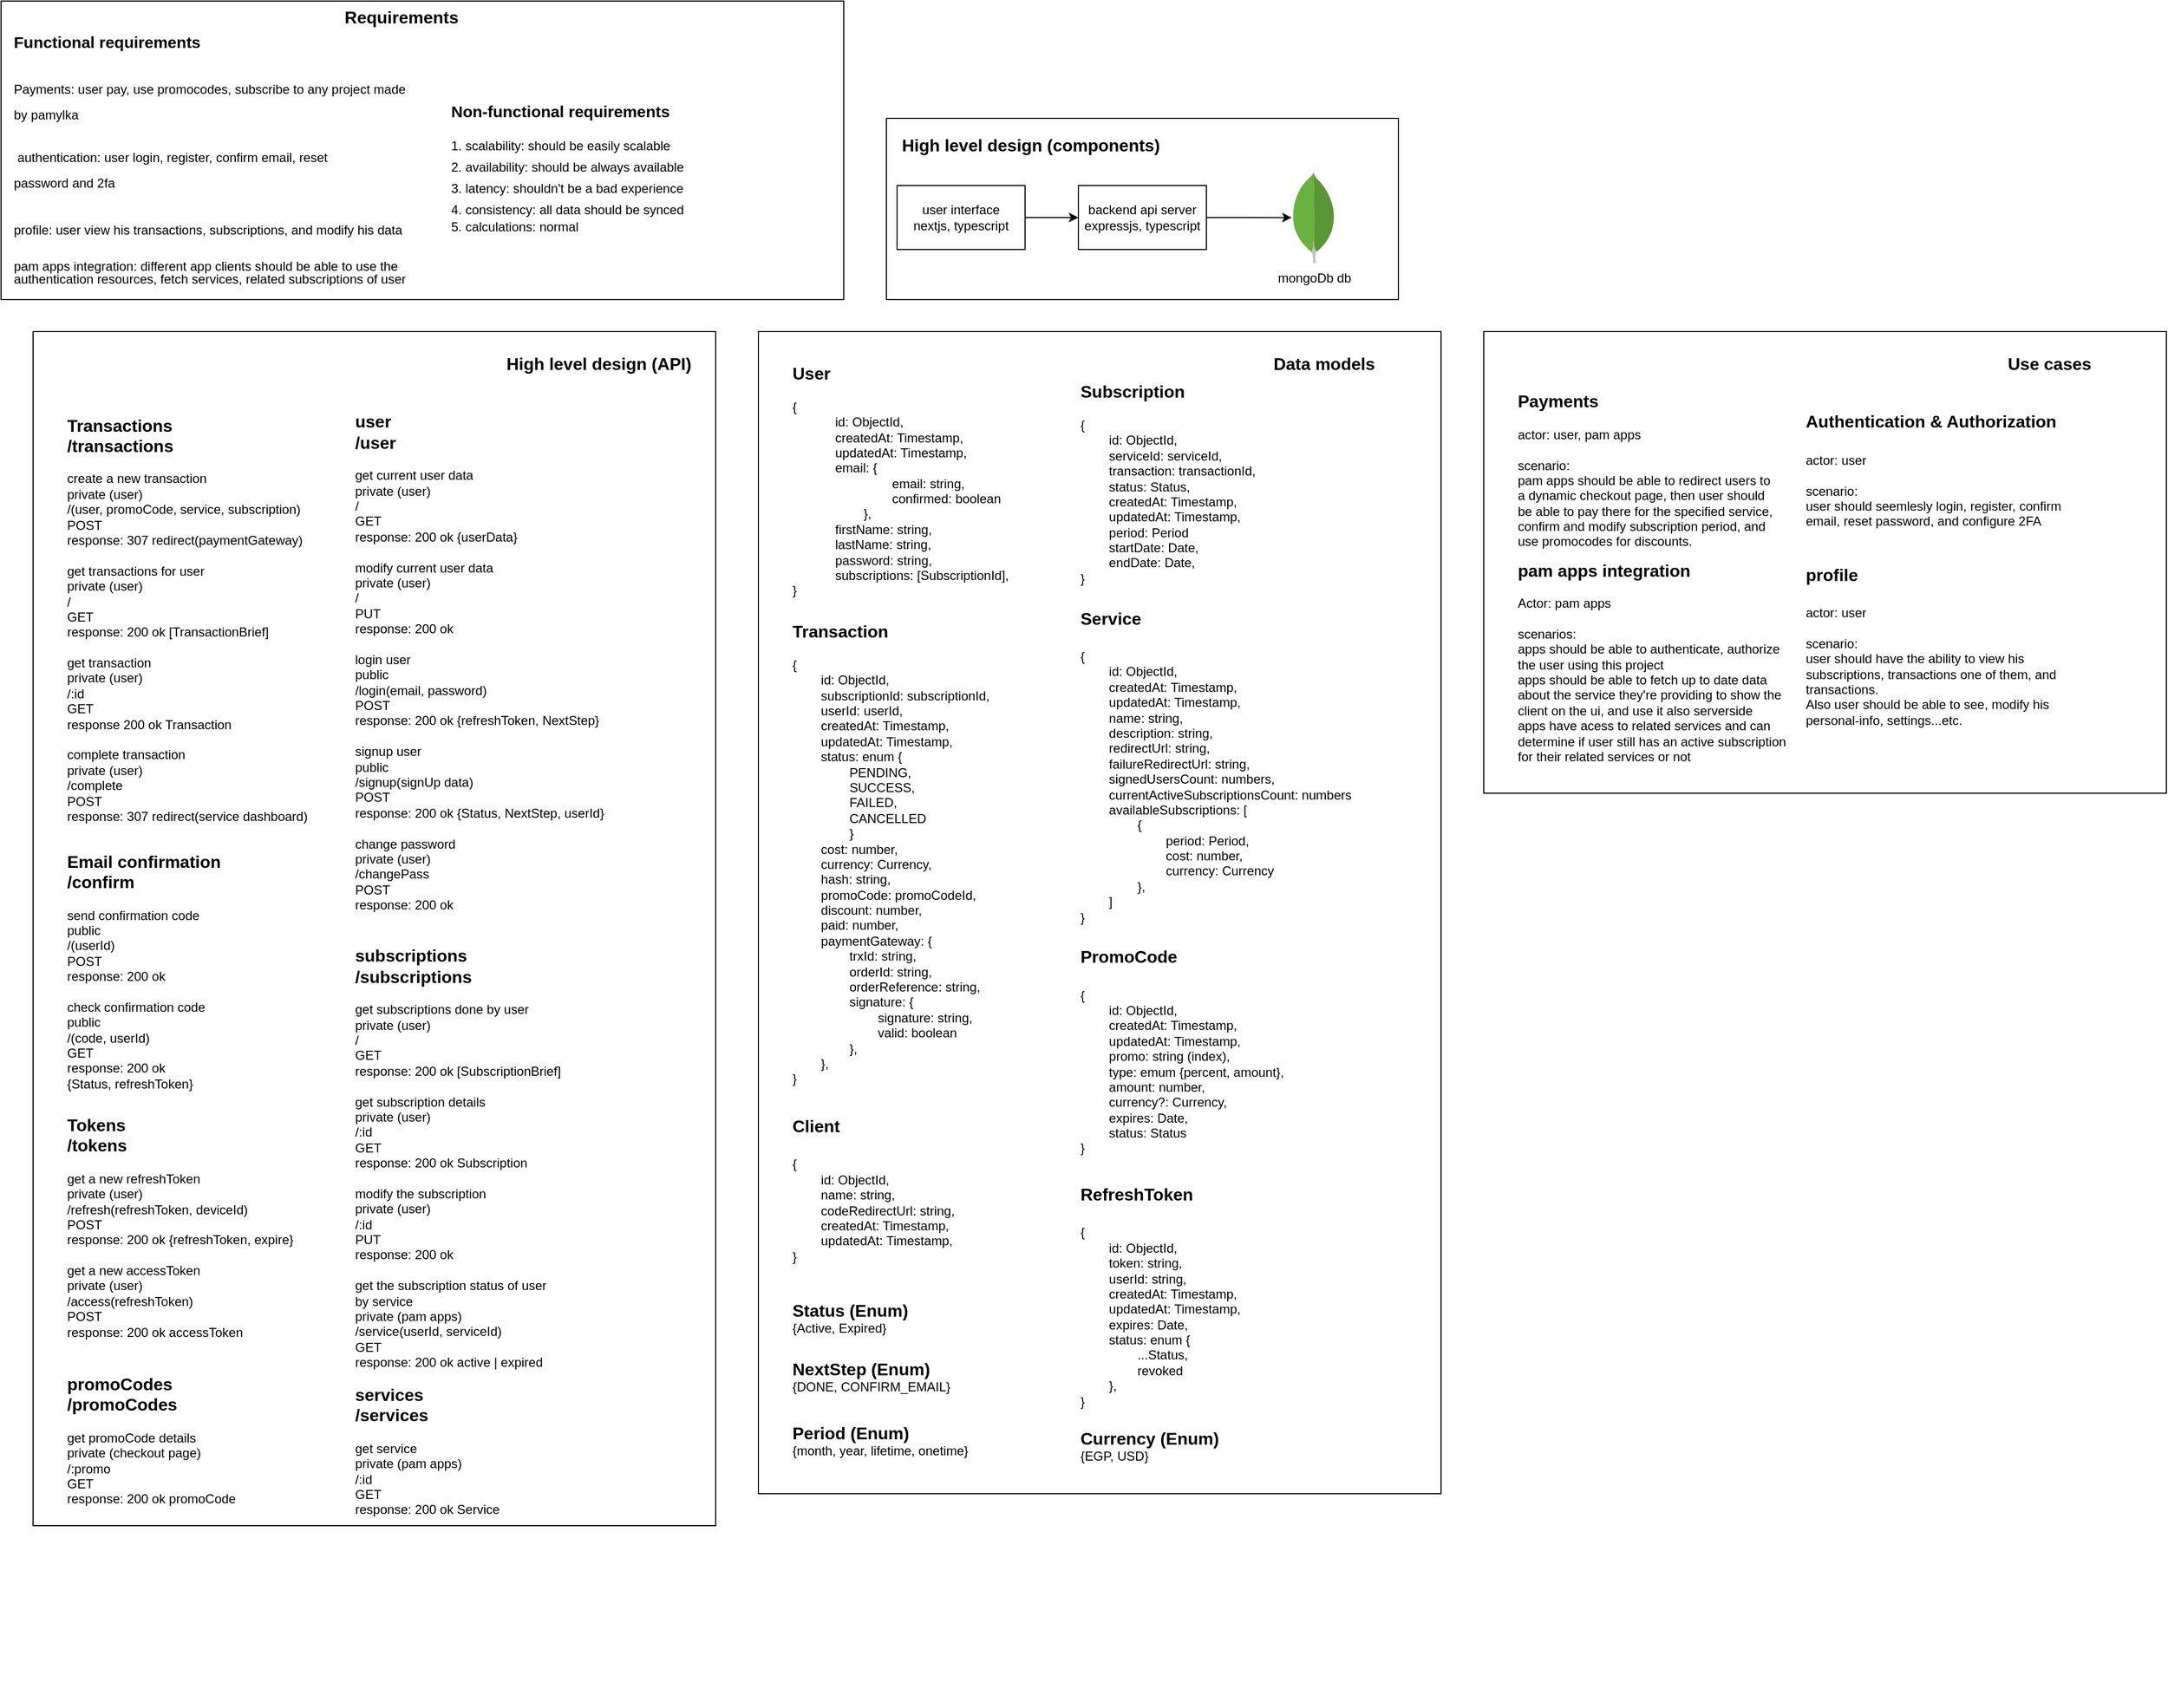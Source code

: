 <mxfile version="26.0.15" pages="6">
  <diagram name="high-level" id="A-T3FALHQHnoEPlZ2RTH">
    <mxGraphModel dx="700" dy="348" grid="1" gridSize="10" guides="1" tooltips="1" connect="1" arrows="1" fold="1" page="1" pageScale="1" pageWidth="850" pageHeight="1100" math="0" shadow="0">
      <root>
        <mxCell id="0" />
        <mxCell id="1" parent="0" />
        <mxCell id="Qnf2eaOjIHQVNr2A7_gB-13" value="" style="group" parent="1" vertex="1" connectable="0">
          <mxGeometry x="850" y="150" width="480" height="170" as="geometry" />
        </mxCell>
        <mxCell id="Qnf2eaOjIHQVNr2A7_gB-11" value="" style="whiteSpace=wrap;html=1;fontSize=11;" parent="Qnf2eaOjIHQVNr2A7_gB-13" vertex="1">
          <mxGeometry width="480" height="170" as="geometry" />
        </mxCell>
        <mxCell id="Qnf2eaOjIHQVNr2A7_gB-8" style="edgeStyle=orthogonalEdgeStyle;rounded=0;orthogonalLoop=1;jettySize=auto;html=1;exitX=1;exitY=0.5;exitDx=0;exitDy=0;entryX=0;entryY=0.5;entryDx=0;entryDy=0;" parent="Qnf2eaOjIHQVNr2A7_gB-13" source="Qnf2eaOjIHQVNr2A7_gB-4" target="Qnf2eaOjIHQVNr2A7_gB-5" edge="1">
          <mxGeometry relative="1" as="geometry" />
        </mxCell>
        <mxCell id="Qnf2eaOjIHQVNr2A7_gB-4" value="user interface&lt;div&gt;nextjs, typescript&lt;/div&gt;" style="rounded=0;whiteSpace=wrap;html=1;" parent="Qnf2eaOjIHQVNr2A7_gB-13" vertex="1">
          <mxGeometry x="10" y="63" width="120" height="60" as="geometry" />
        </mxCell>
        <mxCell id="Qnf2eaOjIHQVNr2A7_gB-9" style="edgeStyle=orthogonalEdgeStyle;rounded=0;orthogonalLoop=1;jettySize=auto;html=1;exitX=1;exitY=0.5;exitDx=0;exitDy=0;" parent="Qnf2eaOjIHQVNr2A7_gB-13" source="Qnf2eaOjIHQVNr2A7_gB-5" target="Qnf2eaOjIHQVNr2A7_gB-6" edge="1">
          <mxGeometry relative="1" as="geometry" />
        </mxCell>
        <mxCell id="Qnf2eaOjIHQVNr2A7_gB-5" value="backend api server&lt;div&gt;expressjs, typescript&lt;/div&gt;" style="rounded=0;whiteSpace=wrap;html=1;" parent="Qnf2eaOjIHQVNr2A7_gB-13" vertex="1">
          <mxGeometry x="180" y="63" width="120" height="60" as="geometry" />
        </mxCell>
        <mxCell id="Qnf2eaOjIHQVNr2A7_gB-6" value="mongoDb db" style="dashed=0;outlineConnect=0;html=1;align=center;labelPosition=center;verticalLabelPosition=bottom;verticalAlign=top;shape=mxgraph.weblogos.mongodb" parent="Qnf2eaOjIHQVNr2A7_gB-13" vertex="1">
          <mxGeometry x="380" y="50" width="41.2" height="86.2" as="geometry" />
        </mxCell>
        <mxCell id="Qnf2eaOjIHQVNr2A7_gB-10" value="&lt;font style=&quot;font-size: 16px;&quot;&gt;&lt;b&gt;High level design (components)&lt;/b&gt;&lt;/font&gt;" style="text;html=1;align=center;verticalAlign=middle;resizable=0;points=[];autosize=1;strokeColor=none;fillColor=none;" parent="Qnf2eaOjIHQVNr2A7_gB-13" vertex="1">
          <mxGeometry y="10" width="270" height="30" as="geometry" />
        </mxCell>
        <mxCell id="Qnf2eaOjIHQVNr2A7_gB-14" value="" style="group" parent="1" vertex="1" connectable="0">
          <mxGeometry x="50" y="350" width="640" height="1120" as="geometry" />
        </mxCell>
        <mxCell id="Qnf2eaOjIHQVNr2A7_gB-2" value="" style="whiteSpace=wrap;html=1;fontSize=11;" parent="Qnf2eaOjIHQVNr2A7_gB-14" vertex="1">
          <mxGeometry width="640" height="1120" as="geometry" />
        </mxCell>
        <mxCell id="4O8g2oR4PRuLh8lg2v8v-23" value="&lt;div&gt;&lt;span style=&quot;font-size: 16px;&quot;&gt;&lt;b&gt;Transactions&lt;/b&gt;&lt;/span&gt;&lt;/div&gt;&lt;font style=&quot;font-size: 16px;&quot;&gt;&lt;b&gt;/transactions&lt;/b&gt;&lt;/font&gt;&lt;div&gt;&lt;br&gt;&lt;/div&gt;&lt;div&gt;create a new transaction&lt;/div&gt;&lt;div&gt;private (user)&lt;/div&gt;&lt;div&gt;/(user, promoCode, service, subscription)&lt;/div&gt;&lt;div&gt;POST&lt;/div&gt;&lt;div&gt;response: 307 redirect(paymentGateway)&lt;/div&gt;&lt;div&gt;&lt;br&gt;&lt;/div&gt;&lt;div&gt;get transactions for user&lt;/div&gt;&lt;div&gt;private (user)&lt;/div&gt;&lt;div&gt;/&lt;/div&gt;&lt;div&gt;GET&lt;/div&gt;&lt;div&gt;response: 200 ok [TransactionBrief]&lt;/div&gt;&lt;div&gt;&lt;br&gt;&lt;/div&gt;&lt;div&gt;get transaction&lt;/div&gt;&lt;div&gt;private (user)&lt;/div&gt;&lt;div&gt;/:id&lt;/div&gt;&lt;div&gt;GET&lt;/div&gt;&lt;div&gt;response 200 ok Transaction&lt;/div&gt;&lt;div&gt;&lt;br&gt;&lt;/div&gt;&lt;div&gt;complete transaction&lt;/div&gt;&lt;div&gt;private (user)&lt;/div&gt;&lt;div&gt;/complete&lt;/div&gt;&lt;div&gt;POST&lt;/div&gt;&lt;div&gt;response: 307 redirect(service dashboard)&lt;/div&gt;" style="text;html=1;align=left;verticalAlign=middle;resizable=0;points=[];autosize=1;strokeColor=none;fillColor=none;" parent="Qnf2eaOjIHQVNr2A7_gB-14" vertex="1">
          <mxGeometry x="30" y="70" width="250" height="400" as="geometry" />
        </mxCell>
        <mxCell id="4O8g2oR4PRuLh8lg2v8v-24" value="&lt;div&gt;&lt;span style=&quot;font-size: 16px;&quot;&gt;&lt;b&gt;subscriptions&lt;/b&gt;&lt;/span&gt;&lt;/div&gt;&lt;div&gt;&lt;span style=&quot;font-size: 16px;&quot;&gt;&lt;b&gt;/subscriptions&lt;/b&gt;&lt;/span&gt;&lt;/div&gt;&lt;div&gt;&lt;br&gt;&lt;/div&gt;&lt;div&gt;get subscriptions done by user&lt;/div&gt;&lt;div&gt;private (user)&lt;/div&gt;&lt;div&gt;&lt;span style=&quot;background-color: transparent; color: light-dark(rgb(0, 0, 0), rgb(255, 255, 255));&quot;&gt;/&lt;/span&gt;&lt;/div&gt;&lt;div&gt;&lt;span style=&quot;background-color: transparent; color: light-dark(rgb(0, 0, 0), rgb(255, 255, 255));&quot;&gt;GET&lt;/span&gt;&lt;/div&gt;&lt;div&gt;response: 200 ok [SubscriptionBrief]&lt;/div&gt;&lt;div&gt;&lt;br&gt;&lt;/div&gt;&lt;div&gt;get subscription details&lt;/div&gt;&lt;div&gt;private (user)&lt;/div&gt;&lt;div&gt;/:id&lt;/div&gt;&lt;div&gt;GET&lt;/div&gt;&lt;div&gt;response: 200 ok Subscription&lt;/div&gt;&lt;div&gt;&lt;br&gt;&lt;/div&gt;&lt;div&gt;modify the subscription&lt;/div&gt;&lt;div&gt;private (user)&lt;/div&gt;&lt;div&gt;/:id&lt;/div&gt;&lt;div&gt;PUT&lt;/div&gt;&lt;div&gt;response: 200 ok&lt;/div&gt;&lt;div&gt;&lt;br&gt;&lt;/div&gt;&lt;div&gt;get the subscription status of user&amp;nbsp;&lt;/div&gt;&lt;div&gt;by service&lt;/div&gt;&lt;div&gt;private (pam apps)&lt;/div&gt;&lt;div&gt;/service(userId, serviceId)&lt;/div&gt;&lt;div&gt;GET&lt;/div&gt;&lt;div&gt;response: 200 ok active | expired&lt;/div&gt;" style="text;html=1;align=left;verticalAlign=middle;resizable=0;points=[];autosize=1;strokeColor=none;fillColor=none;" parent="Qnf2eaOjIHQVNr2A7_gB-14" vertex="1">
          <mxGeometry x="300" y="570" width="220" height="410" as="geometry" />
        </mxCell>
        <mxCell id="Qnf2eaOjIHQVNr2A7_gB-3" value="&lt;font style=&quot;font-size: 16px;&quot;&gt;&lt;b&gt;High level design (API)&lt;/b&gt;&lt;/font&gt;" style="text;html=1;align=center;verticalAlign=middle;resizable=0;points=[];autosize=1;strokeColor=none;fillColor=none;" parent="Qnf2eaOjIHQVNr2A7_gB-14" vertex="1">
          <mxGeometry x="430" y="15" width="200" height="30" as="geometry" />
        </mxCell>
        <mxCell id="Qnf2eaOjIHQVNr2A7_gB-47" value="&lt;div&gt;&lt;span style=&quot;font-size: 16px;&quot;&gt;&lt;b&gt;services&lt;/b&gt;&lt;/span&gt;&lt;/div&gt;&lt;div&gt;&lt;b style=&quot;font-size: 16px; background-color: transparent; color: light-dark(rgb(0, 0, 0), rgb(255, 255, 255));&quot;&gt;/services&lt;/b&gt;&lt;/div&gt;&lt;div&gt;&lt;br&gt;&lt;/div&gt;&lt;div&gt;get service&lt;/div&gt;&lt;div&gt;private (pam apps)&lt;/div&gt;&lt;div&gt;/:id&lt;/div&gt;&lt;div&gt;GET&lt;/div&gt;&lt;div&gt;response: 200 ok Service&lt;/div&gt;" style="text;html=1;align=left;verticalAlign=middle;resizable=0;points=[];autosize=1;strokeColor=none;fillColor=none;" parent="Qnf2eaOjIHQVNr2A7_gB-14" vertex="1">
          <mxGeometry x="300" y="980" width="160" height="140" as="geometry" />
        </mxCell>
        <mxCell id="Hi7ZU0wi7GrEBOdC2V9R-3" value="&lt;div data--h-bstatus=&quot;0OBSERVED&quot;&gt;&lt;b style=&quot;background-color: transparent; color: light-dark(rgb(0, 0, 0), rgb(255, 255, 255)); font-size: 16px;&quot; data--h-bstatus=&quot;0OBSERVED&quot;&gt;Email confirmation&lt;/b&gt;&lt;/div&gt;&lt;div data--h-bstatus=&quot;0OBSERVED&quot;&gt;&lt;b style=&quot;background-color: transparent; color: light-dark(rgb(0, 0, 0), rgb(255, 255, 255)); font-size: 16px;&quot; data--h-bstatus=&quot;0OBSERVED&quot;&gt;/confirm&lt;/b&gt;&lt;/div&gt;&lt;div data--h-bstatus=&quot;0OBSERVED&quot;&gt;&lt;br data--h-bstatus=&quot;0OBSERVED&quot;&gt;&lt;/div&gt;&lt;div data--h-bstatus=&quot;0OBSERVED&quot;&gt;&lt;div data--h-bstatus=&quot;0OBSERVED&quot;&gt;send confirmation code&lt;/div&gt;&lt;div data--h-bstatus=&quot;0OBSERVED&quot;&gt;public&lt;/div&gt;&lt;div data--h-bstatus=&quot;0OBSERVED&quot;&gt;/(userId)&lt;/div&gt;&lt;div data--h-bstatus=&quot;0OBSERVED&quot;&gt;POST&lt;/div&gt;&lt;div data--h-bstatus=&quot;0OBSERVED&quot;&gt;response: 200 ok&lt;/div&gt;&lt;div data--h-bstatus=&quot;0OBSERVED&quot;&gt;&lt;br data--h-bstatus=&quot;0OBSERVED&quot;&gt;&lt;/div&gt;&lt;div data--h-bstatus=&quot;0OBSERVED&quot;&gt;check confirmation code&lt;/div&gt;&lt;div data--h-bstatus=&quot;0OBSERVED&quot;&gt;public&lt;/div&gt;&lt;div data--h-bstatus=&quot;0OBSERVED&quot;&gt;/(code, userId)&lt;/div&gt;&lt;div data--h-bstatus=&quot;0OBSERVED&quot;&gt;GET&lt;/div&gt;&lt;div data--h-bstatus=&quot;0OBSERVED&quot;&gt;response: 200 ok&amp;nbsp;&lt;/div&gt;&lt;div data--h-bstatus=&quot;0OBSERVED&quot;&gt;{Status,&lt;span style=&quot;background-color: transparent; color: light-dark(rgb(0, 0, 0), rgb(255, 255, 255));&quot; data--h-bstatus=&quot;0OBSERVED&quot;&gt;&amp;nbsp;refreshToken}&lt;/span&gt;&lt;/div&gt;&lt;/div&gt;" style="text;html=1;align=left;verticalAlign=middle;resizable=0;points=[];autosize=1;strokeColor=none;fillColor=none;" parent="Qnf2eaOjIHQVNr2A7_gB-14" vertex="1">
          <mxGeometry x="30" y="480" width="170" height="240" as="geometry" />
        </mxCell>
        <mxCell id="afeIu968NGdjf6M2ejIc-32" value="&lt;div&gt;&lt;span style=&quot;font-size: 16px;&quot;&gt;&lt;b&gt;promoCodes&lt;/b&gt;&lt;/span&gt;&lt;/div&gt;&lt;div&gt;&lt;b style=&quot;font-size: 16px; background-color: transparent; color: light-dark(rgb(0, 0, 0), rgb(255, 255, 255));&quot;&gt;/promoCodes&lt;/b&gt;&lt;/div&gt;&lt;div&gt;&lt;br&gt;&lt;/div&gt;&lt;div&gt;get promoCode details&lt;/div&gt;&lt;div&gt;private (checkout page)&lt;/div&gt;&lt;div&gt;/:promo&lt;/div&gt;&lt;div&gt;GET&lt;/div&gt;&lt;div&gt;response: 200 ok promoCode&lt;/div&gt;" style="text;html=1;align=left;verticalAlign=middle;resizable=0;points=[];autosize=1;strokeColor=none;fillColor=none;" parent="Qnf2eaOjIHQVNr2A7_gB-14" vertex="1">
          <mxGeometry x="30" y="970" width="180" height="140" as="geometry" />
        </mxCell>
        <mxCell id="Hi7ZU0wi7GrEBOdC2V9R-2" value="&lt;div data--h-bstatus=&quot;0OBSERVED&quot;&gt;&lt;span data--h-bstatus=&quot;0OBSERVED&quot; style=&quot;font-size: 16px;&quot;&gt;&lt;b data--h-bstatus=&quot;0OBSERVED&quot;&gt;Tokens&lt;/b&gt;&lt;/span&gt;&lt;/div&gt;&lt;div data--h-bstatus=&quot;0OBSERVED&quot;&gt;&lt;b data--h-bstatus=&quot;0OBSERVED&quot; style=&quot;font-size: 16px; background-color: transparent; color: light-dark(rgb(0, 0, 0), rgb(255, 255, 255));&quot;&gt;/tokens&lt;/b&gt;&lt;/div&gt;&lt;div data--h-bstatus=&quot;0OBSERVED&quot;&gt;&lt;br data--h-bstatus=&quot;0OBSERVED&quot;&gt;&lt;/div&gt;&lt;div data--h-bstatus=&quot;0OBSERVED&quot;&gt;get a new refreshToken&lt;/div&gt;&lt;div data--h-bstatus=&quot;0OBSERVED&quot;&gt;private (user)&lt;/div&gt;&lt;div data--h-bstatus=&quot;0OBSERVED&quot;&gt;/refresh(refreshToken, deviceId)&lt;/div&gt;&lt;div data--h-bstatus=&quot;0OBSERVED&quot;&gt;POST&lt;/div&gt;&lt;div data--h-bstatus=&quot;0OBSERVED&quot;&gt;response: 200 ok {refreshToken, expire}&lt;/div&gt;&lt;div data--h-bstatus=&quot;0OBSERVED&quot;&gt;&lt;br data--h-bstatus=&quot;0OBSERVED&quot;&gt;&lt;/div&gt;&lt;div data--h-bstatus=&quot;0OBSERVED&quot;&gt;&lt;span data--h-bstatus=&quot;0OBSERVED&quot; style=&quot;background-color: transparent; color: light-dark(rgb(0, 0, 0), rgb(255, 255, 255));&quot;&gt;get a new accessToken&lt;/span&gt;&lt;/div&gt;&lt;div data--h-bstatus=&quot;0OBSERVED&quot;&gt;private (user)&lt;/div&gt;&lt;div data--h-bstatus=&quot;0OBSERVED&quot;&gt;/access(refreshToken)&lt;/div&gt;&lt;div data--h-bstatus=&quot;0OBSERVED&quot;&gt;POST&lt;/div&gt;&lt;div data--h-bstatus=&quot;0OBSERVED&quot;&gt;response: 200 ok accessToken&lt;/div&gt;" style="text;html=1;align=left;verticalAlign=middle;resizable=0;points=[];autosize=1;strokeColor=none;fillColor=none;" parent="Qnf2eaOjIHQVNr2A7_gB-14" vertex="1">
          <mxGeometry x="30" y="730" width="240" height="220" as="geometry" />
        </mxCell>
        <mxCell id="Qnf2eaOjIHQVNr2A7_gB-15" value="" style="group" parent="1" vertex="1" connectable="0">
          <mxGeometry x="20" y="40" width="790" height="290" as="geometry" />
        </mxCell>
        <mxCell id="4O8g2oR4PRuLh8lg2v8v-18" value="" style="whiteSpace=wrap;html=1;fontSize=11;" parent="Qnf2eaOjIHQVNr2A7_gB-15" vertex="1">
          <mxGeometry width="790" height="280" as="geometry" />
        </mxCell>
        <mxCell id="4O8g2oR4PRuLh8lg2v8v-1" value="&lt;h1 style=&quot;margin-top: 0px;&quot;&gt;&lt;span style=&quot;background-color: transparent; color: light-dark(rgb(0, 0, 0), rgb(255, 255, 255));&quot;&gt;&lt;font style=&quot;font-size: 15px;&quot;&gt;Functional requirements&lt;/font&gt;&lt;/span&gt;&lt;/h1&gt;&lt;h1 style=&quot;margin-top: 0px; line-height: 100%;&quot;&gt;&lt;span style=&quot;font-size: 12px; font-weight: 400; line-height: 100%;&quot;&gt;Payments: user pay, use promocodes, subscribe to any project&amp;nbsp;&lt;/span&gt;&lt;span style=&quot;background-color: transparent; color: light-dark(rgb(0, 0, 0), rgb(255, 255, 255)); font-size: 12px; font-weight: 400; line-height: 100%;&quot;&gt;made by&amp;nbsp;&lt;/span&gt;&lt;span style=&quot;background-color: transparent; color: light-dark(rgb(0, 0, 0), rgb(255, 255, 255)); font-size: 12px; font-weight: 400; line-height: 100%;&quot;&gt;pamylka&lt;/span&gt;&lt;/h1&gt;&lt;h1 style=&quot;margin-top: 0px; line-height: 100%;&quot;&gt;&lt;span style=&quot;font-size: 12px; font-weight: 400; background-color: transparent; color: light-dark(rgb(0, 0, 0), rgb(255, 255, 255)); line-height: 100%;&quot;&gt;&amp;nbsp;authentication: user login, register, confirm email, reset password&amp;nbsp;&lt;/span&gt;&lt;span style=&quot;background-color: transparent; color: light-dark(rgb(0, 0, 0), rgb(255, 255, 255)); font-size: 12px; font-weight: 400;&quot;&gt;and 2fa&lt;/span&gt;&lt;/h1&gt;&lt;h1 style=&quot;margin-top: 0px; line-height: 100%;&quot;&gt;&lt;span style=&quot;font-size: 12px; font-weight: 400; background-color: transparent; color: light-dark(rgb(0, 0, 0), rgb(255, 255, 255)); line-height: 100%;&quot;&gt;profile: user view his transactions, subscriptions, and modify his&amp;nbsp;&lt;/span&gt;&lt;span style=&quot;background-color: transparent; color: light-dark(rgb(0, 0, 0), rgb(255, 255, 255)); font-size: 12px; font-weight: 400;&quot;&gt;data&lt;/span&gt;&lt;/h1&gt;&lt;div style=&quot;line-height: 100%;&quot;&gt;&lt;span style=&quot;background-color: transparent; color: light-dark(rgb(0, 0, 0), rgb(255, 255, 255));&quot;&gt;pam apps integration: different app clients should be able to use the authentication&amp;nbsp;&lt;/span&gt;&lt;span style=&quot;background-color: transparent; color: light-dark(rgb(0, 0, 0), rgb(255, 255, 255));&quot;&gt;resources, fetch services, related subscriptions of user&lt;/span&gt;&lt;/div&gt;" style="text;html=1;whiteSpace=wrap;overflow=hidden;rounded=0;" parent="Qnf2eaOjIHQVNr2A7_gB-15" vertex="1">
          <mxGeometry x="10" y="15" width="370" height="260" as="geometry" />
        </mxCell>
        <mxCell id="4O8g2oR4PRuLh8lg2v8v-14" value="&lt;h1 style=&quot;margin-top: 0px;&quot;&gt;&lt;span style=&quot;background-color: transparent; color: light-dark(rgb(0, 0, 0), rgb(255, 255, 255));&quot;&gt;&lt;font style=&quot;font-size: 15px;&quot;&gt;Non-functional requirements&lt;/font&gt;&lt;/span&gt;&lt;/h1&gt;&lt;h1 style=&quot;margin-top: 0px; line-height: 0%;&quot;&gt;&lt;span style=&quot;font-size: 12px; font-weight: 400;&quot;&gt;1. scalability: should be easily scalable&lt;/span&gt;&lt;/h1&gt;&lt;h1 style=&quot;margin-top: 0px; line-height: 0%;&quot;&gt;&lt;span style=&quot;background-color: transparent; color: light-dark(rgb(0, 0, 0), rgb(255, 255, 255)); font-size: 12px; font-weight: 400;&quot;&gt;2. availability: should be always available&lt;/span&gt;&lt;/h1&gt;&lt;h1 style=&quot;margin-top: 0px; line-height: 0%;&quot;&gt;&lt;span style=&quot;background-color: transparent; color: light-dark(rgb(0, 0, 0), rgb(255, 255, 255)); font-size: 12px; font-weight: 400;&quot;&gt;3. latency: shouldn&#39;t be a bad experience&lt;/span&gt;&lt;/h1&gt;&lt;h1 style=&quot;margin-top: 0px; line-height: 0%;&quot;&gt;&lt;span style=&quot;background-color: transparent; color: light-dark(rgb(0, 0, 0), rgb(255, 255, 255)); font-size: 12px; font-weight: normal;&quot;&gt;4. consistency: all data should be synced&lt;/span&gt;&lt;/h1&gt;&lt;div style=&quot;line-height: 0%;&quot;&gt;&lt;span style=&quot;background-color: transparent; color: light-dark(rgb(0, 0, 0), rgb(255, 255, 255));&quot;&gt;5. calculations: normal&lt;/span&gt;&lt;/div&gt;" style="text;html=1;whiteSpace=wrap;overflow=hidden;rounded=0;" parent="Qnf2eaOjIHQVNr2A7_gB-15" vertex="1">
          <mxGeometry x="420" y="80" width="350" height="150" as="geometry" />
        </mxCell>
        <mxCell id="4O8g2oR4PRuLh8lg2v8v-15" value="&lt;font style=&quot;font-size: 16px;&quot;&gt;&lt;b&gt;Requirements&lt;/b&gt;&lt;/font&gt;" style="text;html=1;align=center;verticalAlign=middle;resizable=0;points=[];autosize=1;strokeColor=none;fillColor=none;" parent="Qnf2eaOjIHQVNr2A7_gB-15" vertex="1">
          <mxGeometry x="310" width="130" height="30" as="geometry" />
        </mxCell>
        <mxCell id="Qnf2eaOjIHQVNr2A7_gB-16" value="" style="group" parent="1" vertex="1" connectable="0">
          <mxGeometry x="730" y="350" width="640" height="1290" as="geometry" />
        </mxCell>
        <mxCell id="Qnf2eaOjIHQVNr2A7_gB-17" value="" style="whiteSpace=wrap;html=1;fontSize=11;" parent="Qnf2eaOjIHQVNr2A7_gB-16" vertex="1">
          <mxGeometry width="640" height="1090" as="geometry" />
        </mxCell>
        <mxCell id="Qnf2eaOjIHQVNr2A7_gB-18" value="&lt;div data--h-bstatus=&quot;0OBSERVED&quot;&gt;&lt;b data--h-bstatus=&quot;0OBSERVED&quot; style=&quot;font-size: 16px; background-color: transparent; color: light-dark(rgb(0, 0, 0), rgb(255, 255, 255));&quot;&gt;User&lt;/b&gt;&lt;/div&gt;&lt;div data--h-bstatus=&quot;0OBSERVED&quot;&gt;&lt;br data--h-bstatus=&quot;0OBSERVED&quot;&gt;&lt;/div&gt;&lt;div data--h-bstatus=&quot;0OBSERVED&quot;&gt;{&lt;/div&gt;&lt;blockquote data--h-bstatus=&quot;0OBSERVED&quot; style=&quot;margin: 0 0 0 40px; border: none; padding: 0px;&quot;&gt;&lt;div data--h-bstatus=&quot;0OBSERVED&quot;&gt;id: ObjectId,&lt;/div&gt;&lt;div data--h-bstatus=&quot;0OBSERVED&quot;&gt;createdAt: Timestamp,&lt;/div&gt;&lt;div data--h-bstatus=&quot;0OBSERVED&quot;&gt;updatedAt: Timestamp,&lt;/div&gt;&lt;div data--h-bstatus=&quot;0OBSERVED&quot;&gt;email: {&lt;/div&gt;&lt;div data--h-bstatus=&quot;0OBSERVED&quot;&gt;&lt;span data--h-bstatus=&quot;0OBSERVED&quot; style=&quot;white-space: pre;&quot;&gt;&#x9;&lt;/span&gt;&lt;span data--h-bstatus=&quot;0OBSERVED&quot; style=&quot;white-space: pre;&quot;&gt;&#x9;&lt;/span&gt;email: string,&lt;/div&gt;&lt;div data--h-bstatus=&quot;0OBSERVED&quot;&gt;&lt;span data--h-bstatus=&quot;0OBSERVED&quot; style=&quot;white-space: pre;&quot;&gt;&#x9;&lt;/span&gt;&lt;span data--h-bstatus=&quot;0OBSERVED&quot; style=&quot;white-space: pre;&quot;&gt;&#x9;&lt;/span&gt;confirmed: boolean&lt;/div&gt;&lt;div data--h-bstatus=&quot;0OBSERVED&quot;&gt;&lt;span data--h-bstatus=&quot;0OBSERVED&quot; style=&quot;white-space: pre;&quot;&gt;&#x9;&lt;/span&gt;},&lt;/div&gt;&lt;div data--h-bstatus=&quot;0OBSERVED&quot;&gt;firstName: string,&lt;/div&gt;&lt;div data--h-bstatus=&quot;0OBSERVED&quot;&gt;lastName: string,&lt;/div&gt;&lt;div data--h-bstatus=&quot;0OBSERVED&quot;&gt;password: string,&lt;/div&gt;&lt;div data--h-bstatus=&quot;0OBSERVED&quot;&gt;subscriptions: [SubscriptionId],&lt;/div&gt;&lt;/blockquote&gt;&lt;div data--h-bstatus=&quot;0OBSERVED&quot;&gt;&lt;span data--h-bstatus=&quot;0OBSERVED&quot; style=&quot;background-color: transparent; color: light-dark(rgb(0, 0, 0), rgb(255, 255, 255));&quot;&gt;}&lt;/span&gt;&lt;/div&gt;" style="text;html=1;align=left;verticalAlign=middle;resizable=0;points=[];autosize=1;strokeColor=none;fillColor=none;" parent="Qnf2eaOjIHQVNr2A7_gB-16" vertex="1">
          <mxGeometry x="30" y="25" width="230" height="230" as="geometry" />
        </mxCell>
        <mxCell id="Qnf2eaOjIHQVNr2A7_gB-19" value="&lt;div data--h-bstatus=&quot;0OBSERVED&quot;&gt;&lt;b data--h-bstatus=&quot;0OBSERVED&quot; style=&quot;font-size: 16px; background-color: transparent; color: light-dark(rgb(0, 0, 0), rgb(255, 255, 255));&quot;&gt;Transaction&lt;/b&gt;&lt;/div&gt;&lt;div data--h-bstatus=&quot;0OBSERVED&quot;&gt;&lt;br data--h-bstatus=&quot;0OBSERVED&quot;&gt;&lt;/div&gt;&lt;div data--h-bstatus=&quot;0OBSERVED&quot;&gt;{&lt;/div&gt;&lt;div data--h-bstatus=&quot;0OBSERVED&quot;&gt;&lt;span data--h-bstatus=&quot;0OBSERVED&quot; style=&quot;white-space: pre;&quot;&gt;&#x9;&lt;/span&gt;id: ObjectId,&lt;br data--h-bstatus=&quot;0OBSERVED&quot;&gt;&lt;/div&gt;&lt;div data--h-bstatus=&quot;0OBSERVED&quot;&gt;&lt;span data--h-bstatus=&quot;0OBSERVED&quot; style=&quot;white-space: pre;&quot;&gt;&#x9;&lt;/span&gt;subscriptionId: subscriptionId,&lt;br data--h-bstatus=&quot;0OBSERVED&quot;&gt;&lt;/div&gt;&lt;div data--h-bstatus=&quot;0OBSERVED&quot;&gt;&lt;span data--h-bstatus=&quot;0OBSERVED&quot; style=&quot;white-space: pre;&quot;&gt;&#x9;&lt;/span&gt;userId: userId,&lt;br data--h-bstatus=&quot;0OBSERVED&quot;&gt;&lt;/div&gt;&lt;div data--h-bstatus=&quot;0OBSERVED&quot;&gt;&lt;span data--h-bstatus=&quot;0OBSERVED&quot; style=&quot;white-space: pre;&quot;&gt;&#x9;&lt;/span&gt;createdAt: Timestamp,&lt;br data--h-bstatus=&quot;0OBSERVED&quot;&gt;&lt;/div&gt;&lt;div data--h-bstatus=&quot;0OBSERVED&quot;&gt;&lt;span data--h-bstatus=&quot;0OBSERVED&quot; style=&quot;white-space: pre;&quot;&gt;&#x9;&lt;/span&gt;updatedAt: Timestamp,&lt;/div&gt;&lt;div data--h-bstatus=&quot;0OBSERVED&quot;&gt;&lt;span data--h-bstatus=&quot;0OBSERVED&quot; style=&quot;white-space: pre;&quot;&gt;&#x9;&lt;/span&gt;status: enum {&lt;/div&gt;&lt;div data--h-bstatus=&quot;0OBSERVED&quot;&gt;&lt;span data--h-bstatus=&quot;0OBSERVED&quot; style=&quot;white-space: pre;&quot;&gt;&#x9;&lt;span data--h-bstatus=&quot;0OBSERVED&quot; style=&quot;white-space: pre;&quot;&gt;&#x9;&lt;/span&gt;&lt;/span&gt;PENDING,&amp;nbsp;&lt;/div&gt;&lt;div data--h-bstatus=&quot;0OBSERVED&quot;&gt;&lt;span data--h-bstatus=&quot;0OBSERVED&quot; style=&quot;white-space: pre;&quot;&gt;&#x9;&lt;/span&gt;&lt;span data--h-bstatus=&quot;0OBSERVED&quot; style=&quot;white-space: pre;&quot;&gt;&#x9;&lt;/span&gt;SUCCESS,&lt;/div&gt;&lt;div data--h-bstatus=&quot;0OBSERVED&quot;&gt;&lt;span data--h-bstatus=&quot;0OBSERVED&quot; style=&quot;white-space: pre;&quot;&gt;&#x9;&lt;/span&gt;&lt;span data--h-bstatus=&quot;0OBSERVED&quot; style=&quot;white-space: pre;&quot;&gt;&#x9;&lt;/span&gt;FAILED,&lt;br data--h-bstatus=&quot;0OBSERVED&quot;&gt;&lt;/div&gt;&lt;div data--h-bstatus=&quot;0OBSERVED&quot;&gt;&lt;span data--h-bstatus=&quot;0OBSERVED&quot; style=&quot;white-space: pre;&quot;&gt;&#x9;&lt;/span&gt;&lt;span data--h-bstatus=&quot;0OBSERVED&quot; style=&quot;white-space: pre;&quot;&gt;&#x9;&lt;/span&gt;CANCELLED&lt;br data--h-bstatus=&quot;0OBSERVED&quot;&gt;&lt;/div&gt;&lt;div data--h-bstatus=&quot;0OBSERVED&quot;&gt;&lt;span data--h-bstatus=&quot;0OBSERVED&quot; style=&quot;white-space: pre;&quot;&gt;&#x9;&lt;/span&gt;&lt;span data--h-bstatus=&quot;0OBSERVED&quot; style=&quot;white-space: pre;&quot;&gt;&#x9;&lt;/span&gt;}&lt;/div&gt;&lt;div data--h-bstatus=&quot;0OBSERVED&quot;&gt;&lt;span data--h-bstatus=&quot;0OBSERVED&quot; style=&quot;white-space: pre;&quot;&gt;&#x9;&lt;/span&gt;cost: number,&lt;br data--h-bstatus=&quot;0OBSERVED&quot;&gt;&lt;/div&gt;&lt;div data--h-bstatus=&quot;0OBSERVED&quot;&gt;&lt;span data--h-bstatus=&quot;0OBSERVED&quot; style=&quot;white-space: pre;&quot;&gt;&#x9;&lt;/span&gt;currency: Currency,&lt;/div&gt;&lt;div data--h-bstatus=&quot;0OBSERVED&quot;&gt;&lt;span data--h-bstatus=&quot;0OBSERVED&quot; style=&quot;white-space: pre;&quot;&gt;&#x9;&lt;/span&gt;hash: string,&lt;br data--h-bstatus=&quot;0OBSERVED&quot;&gt;&lt;/div&gt;&lt;div data--h-bstatus=&quot;0OBSERVED&quot;&gt;&lt;span data--h-bstatus=&quot;0OBSERVED&quot; style=&quot;white-space: pre;&quot;&gt;&#x9;&lt;/span&gt;promoCode: promoCodeId,&lt;br data--h-bstatus=&quot;0OBSERVED&quot;&gt;&lt;/div&gt;&lt;div data--h-bstatus=&quot;0OBSERVED&quot;&gt;&lt;span data--h-bstatus=&quot;0OBSERVED&quot; style=&quot;white-space: pre;&quot;&gt;&#x9;&lt;/span&gt;discount: number,&lt;br data--h-bstatus=&quot;0OBSERVED&quot;&gt;&lt;/div&gt;&lt;div data--h-bstatus=&quot;0OBSERVED&quot;&gt;&lt;span data--h-bstatus=&quot;0OBSERVED&quot; style=&quot;white-space: pre;&quot;&gt;&#x9;&lt;/span&gt;paid: number,&lt;br data--h-bstatus=&quot;0OBSERVED&quot;&gt;&lt;/div&gt;&lt;div data--h-bstatus=&quot;0OBSERVED&quot;&gt;&lt;span data--h-bstatus=&quot;0OBSERVED&quot; style=&quot;white-space: pre;&quot;&gt;&#x9;&lt;/span&gt;paymentGateway: {&lt;/div&gt;&lt;div data--h-bstatus=&quot;0OBSERVED&quot;&gt;&lt;span data--h-bstatus=&quot;0OBSERVED&quot; style=&quot;white-space: pre;&quot;&gt;&#x9;&lt;/span&gt;&lt;span data--h-bstatus=&quot;0OBSERVED&quot; style=&quot;white-space: pre;&quot;&gt;&#x9;&lt;/span&gt;trxId: string,&lt;br data--h-bstatus=&quot;0OBSERVED&quot;&gt;&lt;/div&gt;&lt;div data--h-bstatus=&quot;0OBSERVED&quot;&gt;&lt;span data--h-bstatus=&quot;0OBSERVED&quot; style=&quot;white-space: pre;&quot;&gt;&#x9;&lt;/span&gt;&lt;span data--h-bstatus=&quot;0OBSERVED&quot; style=&quot;white-space: pre;&quot;&gt;&#x9;&lt;/span&gt;orderId: string,&lt;br data--h-bstatus=&quot;0OBSERVED&quot;&gt;&lt;/div&gt;&lt;div data--h-bstatus=&quot;0OBSERVED&quot;&gt;&lt;span data--h-bstatus=&quot;0OBSERVED&quot; style=&quot;white-space: pre;&quot;&gt;&#x9;&lt;/span&gt;&lt;span data--h-bstatus=&quot;0OBSERVED&quot; style=&quot;white-space: pre;&quot;&gt;&#x9;&lt;/span&gt;orderReference: string,&lt;br data--h-bstatus=&quot;0OBSERVED&quot;&gt;&lt;/div&gt;&lt;div data--h-bstatus=&quot;0OBSERVED&quot;&gt;&lt;span data--h-bstatus=&quot;0OBSERVED&quot; style=&quot;white-space: pre;&quot;&gt;&#x9;&lt;span data--h-bstatus=&quot;0OBSERVED&quot; style=&quot;white-space: pre;&quot;&gt;&#x9;&lt;/span&gt;&lt;/span&gt;&lt;span data--h-bstatus=&quot;0OBSERVED&quot; style=&quot;background-color: transparent; color: light-dark(rgb(0, 0, 0), rgb(255, 255, 255));&quot;&gt;signature: {&lt;/span&gt;&lt;/div&gt;&lt;div data--h-bstatus=&quot;0OBSERVED&quot;&gt;&lt;span data--h-bstatus=&quot;0OBSERVED&quot; style=&quot;white-space-collapse: preserve;&quot;&gt;&#x9;&lt;/span&gt;&lt;span data--h-bstatus=&quot;0OBSERVED&quot; style=&quot;white-space-collapse: preserve;&quot;&gt;&#x9;&lt;span data--h-bstatus=&quot;0OBSERVED&quot; style=&quot;white-space: pre;&quot;&gt;&#x9;&lt;/span&gt;&lt;/span&gt;signature: string,&lt;br data--h-bstatus=&quot;0OBSERVED&quot;&gt;&lt;/div&gt;&lt;div data--h-bstatus=&quot;0OBSERVED&quot;&gt;&lt;span data--h-bstatus=&quot;0OBSERVED&quot; style=&quot;white-space-collapse: preserve;&quot;&gt;&#x9;&lt;/span&gt;&lt;span data--h-bstatus=&quot;0OBSERVED&quot; style=&quot;white-space-collapse: preserve;&quot;&gt;&#x9;&lt;span data--h-bstatus=&quot;0OBSERVED&quot; style=&quot;white-space: pre;&quot;&gt;&#x9;&lt;/span&gt;&lt;/span&gt;valid: boolean&lt;br data--h-bstatus=&quot;0OBSERVED&quot;&gt;&lt;/div&gt;&lt;div data--h-bstatus=&quot;0OBSERVED&quot;&gt;&lt;span data--h-bstatus=&quot;0OBSERVED&quot; style=&quot;white-space-collapse: preserve;&quot;&gt;&#x9;&lt;span data--h-bstatus=&quot;0OBSERVED&quot; style=&quot;white-space: pre;&quot;&gt;&#x9;&lt;/span&gt;&lt;/span&gt;},&lt;/div&gt;&lt;div data--h-bstatus=&quot;0OBSERVED&quot;&gt;&lt;span data--h-bstatus=&quot;0OBSERVED&quot; style=&quot;white-space: pre;&quot;&gt;&#x9;&lt;/span&gt;},&lt;/div&gt;&lt;div data--h-bstatus=&quot;0OBSERVED&quot;&gt;}&lt;/div&gt;" style="text;html=1;align=left;verticalAlign=middle;resizable=0;points=[];autosize=1;strokeColor=none;fillColor=none;" parent="Qnf2eaOjIHQVNr2A7_gB-16" vertex="1">
          <mxGeometry x="30" y="265" width="210" height="450" as="geometry" />
        </mxCell>
        <mxCell id="Qnf2eaOjIHQVNr2A7_gB-20" value="&lt;div data--h-bstatus=&quot;0OBSERVED&quot;&gt;&lt;span data--h-bstatus=&quot;0OBSERVED&quot; style=&quot;font-size: 16px;&quot;&gt;&lt;b data--h-bstatus=&quot;0OBSERVED&quot;&gt;Subscription&lt;/b&gt;&lt;/span&gt;&lt;/div&gt;&lt;div data--h-bstatus=&quot;0OBSERVED&quot;&gt;&lt;br data--h-bstatus=&quot;0OBSERVED&quot;&gt;&lt;/div&gt;&lt;div data--h-bstatus=&quot;0OBSERVED&quot;&gt;{&lt;/div&gt;&lt;div data--h-bstatus=&quot;0OBSERVED&quot;&gt;&lt;span data--h-bstatus=&quot;0OBSERVED&quot; style=&quot;white-space: pre;&quot;&gt;&#x9;&lt;/span&gt;id: ObjectId,&lt;br data--h-bstatus=&quot;0OBSERVED&quot;&gt;&lt;/div&gt;&lt;div data--h-bstatus=&quot;0OBSERVED&quot;&gt;&lt;span data--h-bstatus=&quot;0OBSERVED&quot; style=&quot;background-color: transparent; color: light-dark(rgb(0, 0, 0), rgb(255, 255, 255)); white-space-collapse: preserve;&quot;&gt;&#x9;&lt;/span&gt;&lt;span data--h-bstatus=&quot;0OBSERVED&quot; style=&quot;background-color: transparent; color: light-dark(rgb(0, 0, 0), rgb(255, 255, 255)); white-space-collapse: preserve;&quot;&gt;serviceId: serviceId,&lt;/span&gt;&lt;/div&gt;&lt;div data--h-bstatus=&quot;0OBSERVED&quot;&gt;&lt;span data--h-bstatus=&quot;0OBSERVED&quot; style=&quot;white-space-collapse: preserve; background-color: transparent; color: light-dark(rgb(0, 0, 0), rgb(255, 255, 255));&quot;&gt;&lt;span data--h-bstatus=&quot;0OBSERVED&quot; style=&quot;white-space: pre;&quot;&gt;&#x9;&lt;/span&gt;transaction: transactionId,&lt;br data--h-bstatus=&quot;0OBSERVED&quot;&gt;&lt;/span&gt;&lt;/div&gt;&lt;div data--h-bstatus=&quot;0OBSERVED&quot;&gt;&lt;span data--h-bstatus=&quot;0OBSERVED&quot; style=&quot;white-space-collapse: preserve; background-color: transparent; color: light-dark(rgb(0, 0, 0), rgb(255, 255, 255));&quot;&gt;&lt;span data--h-bstatus=&quot;0OBSERVED&quot; style=&quot;white-space: pre;&quot;&gt;&#x9;&lt;/span&gt;&lt;/span&gt;&lt;span data--h-bstatus=&quot;0OBSERVED&quot; style=&quot;white-space-collapse: preserve; background-color: transparent; color: light-dark(rgb(0, 0, 0), rgb(255, 255, 255));&quot;&gt;status: Status,&lt;/span&gt;&lt;/div&gt;&lt;div data--h-bstatus=&quot;0OBSERVED&quot;&gt;&lt;span data--h-bstatus=&quot;0OBSERVED&quot; style=&quot;white-space: pre;&quot;&gt;&#x9;&lt;/span&gt;createdAt: Timestamp,&lt;br data--h-bstatus=&quot;0OBSERVED&quot;&gt;&lt;/div&gt;&lt;div data--h-bstatus=&quot;0OBSERVED&quot;&gt;&lt;span data--h-bstatus=&quot;0OBSERVED&quot; style=&quot;white-space: pre;&quot;&gt;&#x9;&lt;/span&gt;updatedAt: Timestamp,&lt;/div&gt;&lt;div data--h-bstatus=&quot;0OBSERVED&quot;&gt;&lt;span data--h-bstatus=&quot;0OBSERVED&quot; style=&quot;white-space-collapse: preserve; background-color: transparent; color: light-dark(rgb(0, 0, 0), rgb(255, 255, 255));&quot;&gt;&#x9;&lt;/span&gt;&lt;span data--h-bstatus=&quot;0OBSERVED&quot; style=&quot;white-space-collapse: preserve; background-color: transparent; color: light-dark(rgb(0, 0, 0), rgb(255, 255, 255));&quot;&gt;period: Period&lt;/span&gt;&lt;/div&gt;&lt;div data--h-bstatus=&quot;0OBSERVED&quot;&gt;&lt;span data--h-bstatus=&quot;0OBSERVED&quot; style=&quot;background-color: transparent; color: light-dark(rgb(0, 0, 0), rgb(255, 255, 255)); white-space-collapse: preserve;&quot;&gt;&#x9;&lt;/span&gt;&lt;span data--h-bstatus=&quot;0OBSERVED&quot; style=&quot;background-color: transparent; color: light-dark(rgb(0, 0, 0), rgb(255, 255, 255));&quot;&gt;startDate: Date,&lt;/span&gt;&lt;/div&gt;&lt;div data--h-bstatus=&quot;0OBSERVED&quot;&gt;&lt;span data--h-bstatus=&quot;0OBSERVED&quot; style=&quot;white-space: pre;&quot;&gt;&#x9;&lt;/span&gt;endDate: Date,&lt;br data--h-bstatus=&quot;0OBSERVED&quot;&gt;&lt;/div&gt;&lt;div data--h-bstatus=&quot;0OBSERVED&quot;&gt;&lt;span data--h-bstatus=&quot;0OBSERVED&quot; style=&quot;background-color: transparent; color: light-dark(rgb(0, 0, 0), rgb(255, 255, 255));&quot;&gt;}&lt;/span&gt;&lt;/div&gt;&lt;div data--h-bstatus=&quot;0OBSERVED&quot;&gt;&lt;br data--h-bstatus=&quot;0OBSERVED&quot;&gt;&lt;/div&gt;" style="text;html=1;align=left;verticalAlign=middle;resizable=0;points=[];autosize=1;strokeColor=none;fillColor=none;" parent="Qnf2eaOjIHQVNr2A7_gB-16" vertex="1">
          <mxGeometry x="300" y="40" width="190" height="220" as="geometry" />
        </mxCell>
        <mxCell id="Qnf2eaOjIHQVNr2A7_gB-21" value="&lt;font style=&quot;font-size: 16px;&quot;&gt;&lt;b&gt;Data models&lt;/b&gt;&lt;/font&gt;" style="text;html=1;align=center;verticalAlign=middle;resizable=0;points=[];autosize=1;strokeColor=none;fillColor=none;" parent="Qnf2eaOjIHQVNr2A7_gB-16" vertex="1">
          <mxGeometry x="470" y="15" width="120" height="30" as="geometry" />
        </mxCell>
        <mxCell id="Qnf2eaOjIHQVNr2A7_gB-22" value="&lt;div data--h-bstatus=&quot;0OBSERVED&quot;&gt;&lt;span data--h-bstatus=&quot;0OBSERVED&quot; style=&quot;font-size: 16px;&quot;&gt;&lt;b data--h-bstatus=&quot;0OBSERVED&quot;&gt;Service&lt;/b&gt;&lt;/span&gt;&lt;/div&gt;&lt;div data--h-bstatus=&quot;0OBSERVED&quot;&gt;&lt;span data--h-bstatus=&quot;0OBSERVED&quot; style=&quot;font-size: 16px;&quot;&gt;&lt;b data--h-bstatus=&quot;0OBSERVED&quot;&gt;&lt;br data--h-bstatus=&quot;0OBSERVED&quot;&gt;&lt;/b&gt;&lt;/span&gt;&lt;/div&gt;&lt;div data--h-bstatus=&quot;0OBSERVED&quot;&gt;{&lt;/div&gt;&lt;div data--h-bstatus=&quot;0OBSERVED&quot;&gt;&lt;span data--h-bstatus=&quot;0OBSERVED&quot; style=&quot;white-space: pre;&quot;&gt;&#x9;&lt;/span&gt;id: ObjectId,&lt;br data--h-bstatus=&quot;0OBSERVED&quot;&gt;&lt;/div&gt;&lt;div data--h-bstatus=&quot;0OBSERVED&quot;&gt;&lt;span data--h-bstatus=&quot;0OBSERVED&quot; style=&quot;white-space: pre;&quot;&gt;&#x9;&lt;/span&gt;createdAt: Timestamp,&lt;br data--h-bstatus=&quot;0OBSERVED&quot;&gt;&lt;/div&gt;&lt;div data--h-bstatus=&quot;0OBSERVED&quot;&gt;&lt;span data--h-bstatus=&quot;0OBSERVED&quot; style=&quot;white-space: pre;&quot;&gt;&#x9;&lt;/span&gt;updatedAt: Timestamp,&lt;br data--h-bstatus=&quot;0OBSERVED&quot;&gt;&lt;/div&gt;&lt;div data--h-bstatus=&quot;0OBSERVED&quot;&gt;&lt;span data--h-bstatus=&quot;0OBSERVED&quot; style=&quot;white-space: pre;&quot;&gt;&#x9;&lt;/span&gt;name: string,&lt;/div&gt;&lt;div data--h-bstatus=&quot;0OBSERVED&quot;&gt;&lt;span data--h-bstatus=&quot;0OBSERVED&quot; style=&quot;white-space: pre;&quot;&gt;&#x9;&lt;/span&gt;description: string,&lt;br data--h-bstatus=&quot;0OBSERVED&quot;&gt;&lt;/div&gt;&lt;div data--h-bstatus=&quot;0OBSERVED&quot;&gt;&lt;span data--h-bstatus=&quot;0OBSERVED&quot; style=&quot;white-space: pre;&quot;&gt;&#x9;&lt;/span&gt;redirectUrl: string,&lt;br data--h-bstatus=&quot;0OBSERVED&quot;&gt;&lt;/div&gt;&lt;div data--h-bstatus=&quot;0OBSERVED&quot;&gt;&lt;span data--h-bstatus=&quot;0OBSERVED&quot; style=&quot;white-space: pre;&quot;&gt;&#x9;&lt;/span&gt;failureRedirectUrl: string,&lt;br data--h-bstatus=&quot;0OBSERVED&quot;&gt;&lt;/div&gt;&lt;div data--h-bstatus=&quot;0OBSERVED&quot;&gt;&lt;span data--h-bstatus=&quot;0OBSERVED&quot; style=&quot;white-space: pre;&quot;&gt;&#x9;&lt;/span&gt;signedUsersCount: numbers,&lt;br data--h-bstatus=&quot;0OBSERVED&quot;&gt;&lt;/div&gt;&lt;div data--h-bstatus=&quot;0OBSERVED&quot;&gt;&lt;span data--h-bstatus=&quot;0OBSERVED&quot; style=&quot;white-space: pre;&quot;&gt;&#x9;&lt;/span&gt;currentActiveSubscriptionsCount: numbers&lt;br data--h-bstatus=&quot;0OBSERVED&quot;&gt;&lt;/div&gt;&lt;div data--h-bstatus=&quot;0OBSERVED&quot;&gt;&lt;span data--h-bstatus=&quot;0OBSERVED&quot; style=&quot;white-space: pre;&quot;&gt;&#x9;&lt;/span&gt;availableSubscriptions: [&lt;/div&gt;&lt;div data--h-bstatus=&quot;0OBSERVED&quot;&gt;&lt;span data--h-bstatus=&quot;0OBSERVED&quot; style=&quot;white-space: pre;&quot;&gt;&#x9;&lt;span data--h-bstatus=&quot;0OBSERVED&quot; style=&quot;white-space: pre;&quot;&gt;&#x9;&lt;/span&gt;&lt;/span&gt;{&lt;/div&gt;&lt;div data--h-bstatus=&quot;0OBSERVED&quot;&gt;&lt;span data--h-bstatus=&quot;0OBSERVED&quot; style=&quot;white-space: pre;&quot;&gt;&#x9;&lt;span data--h-bstatus=&quot;0OBSERVED&quot; style=&quot;white-space: pre;&quot;&gt;&#x9;&lt;span data--h-bstatus=&quot;0OBSERVED&quot; style=&quot;white-space: pre;&quot;&gt;&#x9;&lt;/span&gt;&lt;/span&gt;period: &lt;/span&gt;Period&lt;span data--h-bstatus=&quot;0OBSERVED&quot; style=&quot;white-space: pre;&quot;&gt;,&lt;/span&gt;&lt;/div&gt;&lt;div data--h-bstatus=&quot;0OBSERVED&quot;&gt;&lt;span data--h-bstatus=&quot;0OBSERVED&quot; style=&quot;white-space: pre;&quot;&gt;&#x9;&lt;/span&gt;&lt;span data--h-bstatus=&quot;0OBSERVED&quot; style=&quot;white-space: pre;&quot;&gt;&#x9;&lt;span data--h-bstatus=&quot;0OBSERVED&quot; style=&quot;white-space: pre;&quot;&gt;&#x9;&lt;/span&gt;&lt;/span&gt;cost:&amp;nbsp;number,&lt;br data--h-bstatus=&quot;0OBSERVED&quot;&gt;&lt;/div&gt;&lt;div data--h-bstatus=&quot;0OBSERVED&quot;&gt;&lt;span data--h-bstatus=&quot;0OBSERVED&quot; style=&quot;white-space: pre;&quot;&gt;&#x9;&lt;/span&gt;&lt;span data--h-bstatus=&quot;0OBSERVED&quot; style=&quot;white-space: pre;&quot;&gt;&#x9;&lt;span data--h-bstatus=&quot;0OBSERVED&quot; style=&quot;white-space: pre;&quot;&gt;&#x9;&lt;/span&gt;&lt;/span&gt;currency: Currency&lt;br data--h-bstatus=&quot;0OBSERVED&quot;&gt;&lt;/div&gt;&lt;div data--h-bstatus=&quot;0OBSERVED&quot;&gt;&lt;span data--h-bstatus=&quot;0OBSERVED&quot; style=&quot;white-space: pre;&quot;&gt;&#x9;&lt;span data--h-bstatus=&quot;0OBSERVED&quot; style=&quot;white-space: pre;&quot;&gt;&#x9;&lt;/span&gt;&lt;/span&gt;},&lt;/div&gt;&lt;div data--h-bstatus=&quot;0OBSERVED&quot;&gt;&lt;span data--h-bstatus=&quot;0OBSERVED&quot; style=&quot;white-space: pre;&quot;&gt;&#x9;&lt;/span&gt;]&lt;/div&gt;&lt;div data--h-bstatus=&quot;0OBSERVED&quot;&gt;}&lt;/div&gt;&lt;div data--h-bstatus=&quot;0OBSERVED&quot;&gt;&lt;br data--h-bstatus=&quot;0OBSERVED&quot;&gt;&lt;/div&gt;" style="text;html=1;align=left;verticalAlign=middle;resizable=0;points=[];autosize=1;strokeColor=none;fillColor=none;" parent="Qnf2eaOjIHQVNr2A7_gB-16" vertex="1">
          <mxGeometry x="300" y="250" width="280" height="330" as="geometry" />
        </mxCell>
        <mxCell id="Qnf2eaOjIHQVNr2A7_gB-24" value="&lt;div data--h-bstatus=&quot;0OBSERVED&quot;&gt;&lt;span data--h-bstatus=&quot;0OBSERVED&quot; style=&quot;font-size: 16px;&quot;&gt;&lt;b data--h-bstatus=&quot;0OBSERVED&quot;&gt;PromoCode&lt;/b&gt;&lt;/span&gt;&lt;/div&gt;&lt;div data--h-bstatus=&quot;0OBSERVED&quot;&gt;&lt;span data--h-bstatus=&quot;0OBSERVED&quot; style=&quot;font-size: 16px;&quot;&gt;&lt;b data--h-bstatus=&quot;0OBSERVED&quot;&gt;&lt;br data--h-bstatus=&quot;0OBSERVED&quot;&gt;&lt;/b&gt;&lt;/span&gt;&lt;/div&gt;&lt;div data--h-bstatus=&quot;0OBSERVED&quot;&gt;{&lt;/div&gt;&lt;div data--h-bstatus=&quot;0OBSERVED&quot;&gt;&lt;span data--h-bstatus=&quot;0OBSERVED&quot; style=&quot;white-space: pre;&quot;&gt;&#x9;&lt;/span&gt;id: ObjectId,&lt;br data--h-bstatus=&quot;0OBSERVED&quot;&gt;&lt;/div&gt;&lt;div data--h-bstatus=&quot;0OBSERVED&quot;&gt;&lt;span data--h-bstatus=&quot;0OBSERVED&quot; style=&quot;white-space: pre;&quot;&gt;&#x9;&lt;/span&gt;createdAt: Timestamp,&lt;br data--h-bstatus=&quot;0OBSERVED&quot;&gt;&lt;/div&gt;&lt;div data--h-bstatus=&quot;0OBSERVED&quot;&gt;&lt;span data--h-bstatus=&quot;0OBSERVED&quot; style=&quot;white-space: pre;&quot;&gt;&#x9;&lt;/span&gt;updatedAt: Timestamp,&lt;br data--h-bstatus=&quot;0OBSERVED&quot;&gt;&lt;/div&gt;&lt;div data--h-bstatus=&quot;0OBSERVED&quot;&gt;&lt;span data--h-bstatus=&quot;0OBSERVED&quot; style=&quot;white-space: pre;&quot;&gt;&#x9;&lt;/span&gt;promo: string (index),&lt;br data--h-bstatus=&quot;0OBSERVED&quot;&gt;&lt;/div&gt;&lt;div data--h-bstatus=&quot;0OBSERVED&quot;&gt;&lt;span data--h-bstatus=&quot;0OBSERVED&quot; style=&quot;white-space: pre;&quot;&gt;&#x9;&lt;/span&gt;type: emum {percent, amount},&lt;br data--h-bstatus=&quot;0OBSERVED&quot;&gt;&lt;/div&gt;&lt;div data--h-bstatus=&quot;0OBSERVED&quot;&gt;&lt;span data--h-bstatus=&quot;0OBSERVED&quot; style=&quot;white-space: pre;&quot;&gt;&#x9;&lt;/span&gt;amount: number,&lt;br data--h-bstatus=&quot;0OBSERVED&quot;&gt;&lt;/div&gt;&lt;div data--h-bstatus=&quot;0OBSERVED&quot;&gt;&lt;span data--h-bstatus=&quot;0OBSERVED&quot; style=&quot;white-space: pre;&quot;&gt;&#x9;&lt;/span&gt;currency?: Currency,&lt;br data--h-bstatus=&quot;0OBSERVED&quot;&gt;&lt;/div&gt;&lt;div data--h-bstatus=&quot;0OBSERVED&quot;&gt;&lt;span data--h-bstatus=&quot;0OBSERVED&quot; style=&quot;white-space: pre;&quot;&gt;&#x9;&lt;/span&gt;expires: Date,&lt;br data--h-bstatus=&quot;0OBSERVED&quot;&gt;&lt;/div&gt;&lt;div data--h-bstatus=&quot;0OBSERVED&quot;&gt;&lt;span data--h-bstatus=&quot;0OBSERVED&quot; style=&quot;white-space: pre;&quot;&gt;&#x9;&lt;/span&gt;status: Status&lt;br data--h-bstatus=&quot;0OBSERVED&quot;&gt;&lt;/div&gt;&lt;div data--h-bstatus=&quot;0OBSERVED&quot;&gt;}&lt;/div&gt;" style="text;html=1;align=left;verticalAlign=middle;resizable=0;points=[];autosize=1;strokeColor=none;fillColor=none;" parent="Qnf2eaOjIHQVNr2A7_gB-16" vertex="1">
          <mxGeometry x="300" y="570" width="210" height="210" as="geometry" />
        </mxCell>
        <mxCell id="Qnf2eaOjIHQVNr2A7_gB-25" value="&lt;div&gt;&lt;span style=&quot;font-size: 16px;&quot;&gt;&lt;b&gt;Currency (Enum)&lt;/b&gt;&lt;/span&gt;&lt;/div&gt;&lt;div&gt;&lt;span style=&quot;background-color: transparent; color: light-dark(rgb(0, 0, 0), rgb(255, 255, 255));&quot;&gt;{&lt;/span&gt;&lt;span style=&quot;background-color: transparent; color: light-dark(rgb(0, 0, 0), rgb(255, 255, 255));&quot;&gt;EGP, USD}&lt;/span&gt;&lt;/div&gt;" style="text;html=1;align=left;verticalAlign=middle;resizable=0;points=[];autosize=1;strokeColor=none;fillColor=none;" parent="Qnf2eaOjIHQVNr2A7_gB-16" vertex="1">
          <mxGeometry x="300" y="1020" width="150" height="50" as="geometry" />
        </mxCell>
        <mxCell id="Qnf2eaOjIHQVNr2A7_gB-44" value="&lt;div&gt;&lt;span style=&quot;font-size: 16px;&quot;&gt;&lt;b&gt;Status (Enum)&lt;/b&gt;&lt;/span&gt;&lt;/div&gt;&lt;div&gt;{Active, Expired&lt;span style=&quot;background-color: transparent; color: light-dark(rgb(0, 0, 0), rgb(255, 255, 255));&quot;&gt;}&lt;/span&gt;&lt;/div&gt;" style="text;html=1;align=left;verticalAlign=middle;resizable=0;points=[];autosize=1;strokeColor=none;fillColor=none;" parent="Qnf2eaOjIHQVNr2A7_gB-16" vertex="1">
          <mxGeometry x="30" y="900" width="130" height="50" as="geometry" />
        </mxCell>
        <mxCell id="Qnf2eaOjIHQVNr2A7_gB-45" value="&lt;div&gt;&lt;span style=&quot;font-size: 16px;&quot;&gt;&lt;b&gt;Period (Enum)&lt;/b&gt;&lt;/span&gt;&lt;/div&gt;&lt;div&gt;{month, year, lifetime, onetime&lt;span style=&quot;background-color: transparent; color: light-dark(rgb(0, 0, 0), rgb(255, 255, 255));&quot;&gt;}&lt;/span&gt;&lt;/div&gt;" style="text;html=1;align=left;verticalAlign=middle;resizable=0;points=[];autosize=1;strokeColor=none;fillColor=none;" parent="Qnf2eaOjIHQVNr2A7_gB-16" vertex="1">
          <mxGeometry x="30" y="1015" width="190" height="50" as="geometry" />
        </mxCell>
        <mxCell id="Qnf2eaOjIHQVNr2A7_gB-46" value="&lt;div data--h-bstatus=&quot;0OBSERVED&quot;&gt;&lt;span data--h-bstatus=&quot;0OBSERVED&quot; style=&quot;font-size: 16px;&quot;&gt;&lt;b data--h-bstatus=&quot;0OBSERVED&quot;&gt;RefreshToken&lt;/b&gt;&lt;/span&gt;&lt;/div&gt;&lt;div data--h-bstatus=&quot;0OBSERVED&quot;&gt;&lt;span data--h-bstatus=&quot;0OBSERVED&quot; style=&quot;font-size: 16px;&quot;&gt;&lt;b data--h-bstatus=&quot;0OBSERVED&quot;&gt;&lt;br data--h-bstatus=&quot;0OBSERVED&quot;&gt;&lt;/b&gt;&lt;/span&gt;&lt;/div&gt;&lt;div data--h-bstatus=&quot;0OBSERVED&quot;&gt;{&lt;/div&gt;&lt;div data--h-bstatus=&quot;0OBSERVED&quot;&gt;&lt;span data--h-bstatus=&quot;0OBSERVED&quot; style=&quot;white-space: pre;&quot;&gt;&#x9;&lt;/span&gt;id: ObjectId,&lt;br data--h-bstatus=&quot;0OBSERVED&quot;&gt;&lt;/div&gt;&lt;div data--h-bstatus=&quot;0OBSERVED&quot;&gt;&lt;span data--h-bstatus=&quot;0OBSERVED&quot; style=&quot;white-space: pre;&quot;&gt;&#x9;&lt;/span&gt;token: string,&lt;br data--h-bstatus=&quot;0OBSERVED&quot;&gt;&lt;/div&gt;&lt;div data--h-bstatus=&quot;0OBSERVED&quot;&gt;&lt;span data--h-bstatus=&quot;0OBSERVED&quot; style=&quot;white-space: pre;&quot;&gt;&#x9;&lt;/span&gt;userId: string,&lt;/div&gt;&lt;div data--h-bstatus=&quot;0OBSERVED&quot;&gt;&lt;span style=&quot;background-color: transparent; color: light-dark(rgb(0, 0, 0), rgb(255, 255, 255)); white-space-collapse: preserve;&quot; data--h-bstatus=&quot;0OBSERVED&quot;&gt;&#x9;&lt;/span&gt;&lt;span data--h-bstatus=&quot;0OBSERVED&quot; style=&quot;background-color: transparent; color: light-dark(rgb(0, 0, 0), rgb(255, 255, 255));&quot;&gt;createdAt: Timestamp,&lt;/span&gt;&lt;/div&gt;&lt;div data--h-bstatus=&quot;0OBSERVED&quot;&gt;&lt;span data--h-bstatus=&quot;0OBSERVED&quot; style=&quot;white-space: pre;&quot;&gt;&#x9;&lt;/span&gt;updatedAt: Timestamp,&lt;br data--h-bstatus=&quot;0OBSERVED&quot;&gt;&lt;/div&gt;&lt;div data--h-bstatus=&quot;0OBSERVED&quot;&gt;&lt;span data--h-bstatus=&quot;0OBSERVED&quot; style=&quot;background-color: transparent; color: light-dark(rgb(0, 0, 0), rgb(255, 255, 255)); white-space-collapse: preserve;&quot;&gt;&#x9;&lt;/span&gt;&lt;span data--h-bstatus=&quot;0OBSERVED&quot; style=&quot;background-color: transparent; color: light-dark(rgb(0, 0, 0), rgb(255, 255, 255));&quot;&gt;expires: Date,&lt;/span&gt;&lt;/div&gt;&lt;div data--h-bstatus=&quot;0OBSERVED&quot;&gt;&lt;span data--h-bstatus=&quot;0OBSERVED&quot; style=&quot;background-color: transparent; color: light-dark(rgb(0, 0, 0), rgb(255, 255, 255)); white-space-collapse: preserve;&quot;&gt;&#x9;&lt;/span&gt;&lt;span data--h-bstatus=&quot;0OBSERVED&quot; style=&quot;background-color: transparent; color: light-dark(rgb(0, 0, 0), rgb(255, 255, 255));&quot;&gt;status: enum {&lt;/span&gt;&lt;/div&gt;&lt;div data--h-bstatus=&quot;0OBSERVED&quot;&gt;&lt;span data--h-bstatus=&quot;0OBSERVED&quot; style=&quot;white-space: pre;&quot;&gt;&#x9;&lt;/span&gt;&lt;span data--h-bstatus=&quot;0OBSERVED&quot; style=&quot;white-space: pre;&quot;&gt;&#x9;&lt;/span&gt;...Status,&amp;nbsp;&lt;/div&gt;&lt;div data--h-bstatus=&quot;0OBSERVED&quot;&gt;&lt;span data--h-bstatus=&quot;0OBSERVED&quot; style=&quot;white-space: pre;&quot;&gt;&#x9;&lt;/span&gt;&lt;span data--h-bstatus=&quot;0OBSERVED&quot; style=&quot;white-space: pre;&quot;&gt;&#x9;&lt;/span&gt;revoked&lt;/div&gt;&lt;div data--h-bstatus=&quot;0OBSERVED&quot;&gt;&lt;span data--h-bstatus=&quot;0OBSERVED&quot; style=&quot;white-space: pre;&quot;&gt;&#x9;&lt;/span&gt;},&lt;/div&gt;&lt;div data--h-bstatus=&quot;0OBSERVED&quot;&gt;}&lt;/div&gt;" style="text;html=1;align=left;verticalAlign=middle;resizable=0;points=[];autosize=1;strokeColor=none;fillColor=none;" parent="Qnf2eaOjIHQVNr2A7_gB-16" vertex="1">
          <mxGeometry x="300" y="795" width="170" height="220" as="geometry" />
        </mxCell>
        <mxCell id="TTtCD2-m7sV163so2I_5-1" value="&lt;div&gt;&lt;span style=&quot;font-size: 16px;&quot;&gt;&lt;b&gt;NextStep (Enum)&lt;/b&gt;&lt;/span&gt;&lt;/div&gt;&lt;div&gt;{DONE, CONFIRM_EMAIL&lt;span style=&quot;background-color: transparent; color: light-dark(rgb(0, 0, 0), rgb(255, 255, 255));&quot;&gt;}&lt;/span&gt;&lt;/div&gt;" style="text;html=1;align=left;verticalAlign=middle;resizable=0;points=[];autosize=1;strokeColor=none;fillColor=none;" parent="Qnf2eaOjIHQVNr2A7_gB-16" vertex="1">
          <mxGeometry x="30" y="955" width="170" height="50" as="geometry" />
        </mxCell>
        <mxCell id="2dGbODpF9oPrWQlMAga--1" value="&lt;div data--h-bstatus=&quot;0OBSERVED&quot;&gt;&lt;span data--h-bstatus=&quot;0OBSERVED&quot; style=&quot;font-size: 16px;&quot;&gt;&lt;b data--h-bstatus=&quot;0OBSERVED&quot;&gt;Client&lt;/b&gt;&lt;/span&gt;&lt;/div&gt;&lt;div data--h-bstatus=&quot;0OBSERVED&quot;&gt;&lt;span data--h-bstatus=&quot;0OBSERVED&quot; style=&quot;font-size: 16px;&quot;&gt;&lt;b data--h-bstatus=&quot;0OBSERVED&quot;&gt;&lt;br data--h-bstatus=&quot;0OBSERVED&quot;&gt;&lt;/b&gt;&lt;/span&gt;&lt;/div&gt;&lt;div data--h-bstatus=&quot;0OBSERVED&quot;&gt;{&lt;/div&gt;&lt;div data--h-bstatus=&quot;0OBSERVED&quot;&gt;&lt;span data--h-bstatus=&quot;0OBSERVED&quot; style=&quot;white-space: pre;&quot;&gt;&#x9;&lt;/span&gt;id: ObjectId,&lt;/div&gt;&lt;div data--h-bstatus=&quot;0OBSERVED&quot;&gt;&lt;span data--h-bstatus=&quot;0OBSERVED&quot; style=&quot;white-space: pre;&quot;&gt;&#x9;&lt;/span&gt;name: string,&lt;br data--h-bstatus=&quot;0OBSERVED&quot;&gt;&lt;/div&gt;&lt;div data--h-bstatus=&quot;0OBSERVED&quot;&gt;&lt;span data--h-bstatus=&quot;0OBSERVED&quot; style=&quot;background-color: transparent; color: light-dark(rgb(0, 0, 0), rgb(255, 255, 255)); white-space-collapse: preserve;&quot;&gt;&#x9;&lt;/span&gt;&lt;span data--h-bstatus=&quot;0OBSERVED&quot; style=&quot;background-color: transparent; color: light-dark(rgb(0, 0, 0), rgb(255, 255, 255));&quot;&gt;codeRedirectUrl:&lt;/span&gt;&lt;span data--h-bstatus=&quot;0OBSERVED&quot; style=&quot;background-color: transparent; color: light-dark(rgb(0, 0, 0), rgb(255, 255, 255));&quot;&gt;&amp;nbsp;string,&lt;/span&gt;&lt;/div&gt;&lt;div data--h-bstatus=&quot;0OBSERVED&quot;&gt;&lt;span data--h-bstatus=&quot;0OBSERVED&quot; style=&quot;white-space: pre;&quot;&gt;&#x9;&lt;/span&gt;createdAt: Timestamp,&lt;br data--h-bstatus=&quot;0OBSERVED&quot;&gt;&lt;/div&gt;&lt;div data--h-bstatus=&quot;0OBSERVED&quot;&gt;&lt;span data--h-bstatus=&quot;0OBSERVED&quot; style=&quot;white-space: pre;&quot;&gt;&#x9;&lt;/span&gt;updatedAt: Timestamp,&lt;/div&gt;&lt;div data--h-bstatus=&quot;0OBSERVED&quot;&gt;}&lt;/div&gt;" style="text;html=1;align=left;verticalAlign=middle;resizable=0;points=[];autosize=1;strokeColor=none;fillColor=none;" parent="Qnf2eaOjIHQVNr2A7_gB-16" vertex="1">
          <mxGeometry x="30" y="730" width="180" height="150" as="geometry" />
        </mxCell>
        <mxCell id="Qnf2eaOjIHQVNr2A7_gB-48" value="" style="group" parent="1" vertex="1" connectable="0">
          <mxGeometry x="1410" y="350" width="640" height="433" as="geometry" />
        </mxCell>
        <mxCell id="Qnf2eaOjIHQVNr2A7_gB-49" value="" style="whiteSpace=wrap;html=1;fontSize=11;" parent="Qnf2eaOjIHQVNr2A7_gB-48" vertex="1">
          <mxGeometry width="640" height="433" as="geometry" />
        </mxCell>
        <mxCell id="Qnf2eaOjIHQVNr2A7_gB-50" value="&lt;div data--h-bstatus=&quot;0OBSERVED&quot;&gt;&lt;b data--h-bstatus=&quot;0OBSERVED&quot; style=&quot;font-size: 16px; background-color: transparent; color: light-dark(rgb(0, 0, 0), rgb(255, 255, 255));&quot;&gt;Payments&lt;/b&gt;&lt;/div&gt;&lt;div data--h-bstatus=&quot;0OBSERVED&quot;&gt;&lt;br data--h-bstatus=&quot;0OBSERVED&quot;&gt;&lt;/div&gt;&lt;div data--h-bstatus=&quot;0OBSERVED&quot;&gt;actor: user, pam apps&lt;/div&gt;&lt;div data--h-bstatus=&quot;0OBSERVED&quot;&gt;&lt;br data--h-bstatus=&quot;0OBSERVED&quot;&gt;&lt;/div&gt;&lt;div data--h-bstatus=&quot;0OBSERVED&quot;&gt;scenario:&lt;/div&gt;&lt;div data--h-bstatus=&quot;0OBSERVED&quot;&gt;pam apps should be able to redirect users to&lt;/div&gt;&lt;div data--h-bstatus=&quot;0OBSERVED&quot;&gt;a dynamic checkout page, then user should&amp;nbsp;&lt;/div&gt;&lt;div data--h-bstatus=&quot;0OBSERVED&quot;&gt;be able to pay there for the specified service,&amp;nbsp;&lt;/div&gt;&lt;div data--h-bstatus=&quot;0OBSERVED&quot;&gt;confirm and modify subscription period, and&lt;/div&gt;&lt;div data--h-bstatus=&quot;0OBSERVED&quot;&gt;use promocodes for&amp;nbsp;&lt;span data--h-bstatus=&quot;0OBSERVED&quot; style=&quot;background-color: transparent; color: light-dark(rgb(0, 0, 0), rgb(255, 255, 255));&quot;&gt;discounts.&lt;/span&gt;&lt;/div&gt;" style="text;html=1;align=left;verticalAlign=middle;resizable=0;points=[];autosize=1;strokeColor=none;fillColor=none;" parent="Qnf2eaOjIHQVNr2A7_gB-48" vertex="1">
          <mxGeometry x="30" y="50" width="270" height="160" as="geometry" />
        </mxCell>
        <mxCell id="Qnf2eaOjIHQVNr2A7_gB-53" value="&lt;font style=&quot;font-size: 16px;&quot;&gt;&lt;b&gt;Use cases&lt;/b&gt;&lt;/font&gt;" style="text;html=1;align=center;verticalAlign=middle;resizable=0;points=[];autosize=1;strokeColor=none;fillColor=none;" parent="Qnf2eaOjIHQVNr2A7_gB-48" vertex="1">
          <mxGeometry x="480" y="15" width="100" height="30" as="geometry" />
        </mxCell>
        <mxCell id="Qnf2eaOjIHQVNr2A7_gB-56" value="&lt;div data--h-bstatus=&quot;0OBSERVED&quot;&gt;&lt;span data--h-bstatus=&quot;0OBSERVED&quot; style=&quot;font-size: 16px;&quot;&gt;&lt;b data--h-bstatus=&quot;0OBSERVED&quot;&gt;pam apps integration&lt;/b&gt;&lt;/span&gt;&lt;/div&gt;&lt;div data--h-bstatus=&quot;0OBSERVED&quot;&gt;&lt;br data--h-bstatus=&quot;0OBSERVED&quot;&gt;&lt;/div&gt;&lt;div data--h-bstatus=&quot;0OBSERVED&quot;&gt;Actor: pam apps&lt;/div&gt;&lt;div data--h-bstatus=&quot;0OBSERVED&quot;&gt;&lt;br data--h-bstatus=&quot;0OBSERVED&quot;&gt;&lt;/div&gt;&lt;div data--h-bstatus=&quot;0OBSERVED&quot;&gt;&lt;span data--h-bstatus=&quot;0OBSERVED&quot; style=&quot;background-color: transparent; color: light-dark(rgb(0, 0, 0), rgb(255, 255, 255));&quot;&gt;scenarios:&lt;/span&gt;&lt;/div&gt;&lt;div data--h-bstatus=&quot;0OBSERVED&quot;&gt;&lt;span data--h-bstatus=&quot;0OBSERVED&quot; style=&quot;background-color: transparent; color: light-dark(rgb(0, 0, 0), rgb(255, 255, 255));&quot;&gt;apps should be able to authenticate, authorize&lt;/span&gt;&lt;/div&gt;&lt;div data--h-bstatus=&quot;0OBSERVED&quot;&gt;the user using this project&lt;/div&gt;&lt;div data--h-bstatus=&quot;0OBSERVED&quot;&gt;apps should be able to fetch up to date data&amp;nbsp;&lt;/div&gt;&lt;div data--h-bstatus=&quot;0OBSERVED&quot;&gt;about the service they&#39;re providing to show the&amp;nbsp;&lt;/div&gt;&lt;div data--h-bstatus=&quot;0OBSERVED&quot;&gt;client on the ui, and use it also serverside&lt;/div&gt;&lt;div data--h-bstatus=&quot;0OBSERVED&quot;&gt;apps have acess to related services and can&lt;/div&gt;&lt;div data--h-bstatus=&quot;0OBSERVED&quot;&gt;determine if user still has an active subscription&lt;/div&gt;&lt;div data--h-bstatus=&quot;0OBSERVED&quot;&gt;for their related services or not&lt;/div&gt;" style="text;html=1;align=left;verticalAlign=middle;resizable=0;points=[];autosize=1;strokeColor=none;fillColor=none;" parent="Qnf2eaOjIHQVNr2A7_gB-48" vertex="1">
          <mxGeometry x="30" y="205" width="270" height="210" as="geometry" />
        </mxCell>
        <mxCell id="Qnf2eaOjIHQVNr2A7_gB-57" value="&lt;div&gt;&lt;span style=&quot;font-size: 16px;&quot;&gt;&lt;b&gt;Authentication &amp;amp; Authorization&lt;/b&gt;&lt;/span&gt;&lt;/div&gt;&lt;div&gt;&lt;span style=&quot;font-size: 16px;&quot;&gt;&lt;b&gt;&lt;br&gt;&lt;/b&gt;&lt;/span&gt;&lt;/div&gt;&lt;div&gt;actor: user&lt;/div&gt;&lt;div&gt;&lt;br&gt;&lt;/div&gt;&lt;div&gt;scenario:&lt;/div&gt;&lt;div&gt;user should seemlesly login, register, confirm&lt;/div&gt;&lt;div&gt;email, reset password, and configure 2FA&lt;/div&gt;" style="text;html=1;align=left;verticalAlign=middle;resizable=0;points=[];autosize=1;strokeColor=none;fillColor=none;" parent="Qnf2eaOjIHQVNr2A7_gB-48" vertex="1">
          <mxGeometry x="300" y="70" width="260" height="120" as="geometry" />
        </mxCell>
        <mxCell id="Qnf2eaOjIHQVNr2A7_gB-58" value="&lt;div data--h-bstatus=&quot;0OBSERVED&quot;&gt;&lt;span data--h-bstatus=&quot;0OBSERVED&quot; style=&quot;font-size: 16px;&quot;&gt;&lt;b data--h-bstatus=&quot;0OBSERVED&quot;&gt;profile&lt;/b&gt;&lt;/span&gt;&lt;/div&gt;&lt;div data--h-bstatus=&quot;0OBSERVED&quot;&gt;&lt;span data--h-bstatus=&quot;0OBSERVED&quot; style=&quot;font-size: 16px;&quot;&gt;&lt;b data--h-bstatus=&quot;0OBSERVED&quot;&gt;&lt;br data--h-bstatus=&quot;0OBSERVED&quot;&gt;&lt;/b&gt;&lt;/span&gt;&lt;/div&gt;&lt;div data--h-bstatus=&quot;0OBSERVED&quot;&gt;actor: user&lt;/div&gt;&lt;div data--h-bstatus=&quot;0OBSERVED&quot;&gt;&lt;br data--h-bstatus=&quot;0OBSERVED&quot;&gt;&lt;/div&gt;&lt;div data--h-bstatus=&quot;0OBSERVED&quot;&gt;scenario:&lt;/div&gt;&lt;div data--h-bstatus=&quot;0OBSERVED&quot;&gt;user should have the ability to view his&amp;nbsp;&lt;/div&gt;&lt;div data--h-bstatus=&quot;0OBSERVED&quot;&gt;subscriptions, transactions&amp;nbsp;&lt;span data--h-bstatus=&quot;0OBSERVED&quot; style=&quot;background-color: transparent; color: light-dark(rgb(0, 0, 0), rgb(255, 255, 255));&quot;&gt;one of them, and&amp;nbsp;&lt;/span&gt;&lt;/div&gt;&lt;div data--h-bstatus=&quot;0OBSERVED&quot;&gt;&lt;span data--h-bstatus=&quot;0OBSERVED&quot; style=&quot;background-color: transparent; color: light-dark(rgb(0, 0, 0), rgb(255, 255, 255));&quot;&gt;transactions.&amp;nbsp;&lt;/span&gt;&lt;/div&gt;&lt;div data--h-bstatus=&quot;0OBSERVED&quot;&gt;&lt;span data--h-bstatus=&quot;0OBSERVED&quot; style=&quot;background-color: transparent; color: light-dark(rgb(0, 0, 0), rgb(255, 255, 255));&quot;&gt;Also user should be&amp;nbsp;&lt;/span&gt;&lt;span data--h-bstatus=&quot;0OBSERVED&quot; style=&quot;background-color: transparent; color: light-dark(rgb(0, 0, 0), rgb(255, 255, 255));&quot;&gt;able to see, modify his&amp;nbsp;&lt;/span&gt;&lt;/div&gt;&lt;div data--h-bstatus=&quot;0OBSERVED&quot;&gt;&lt;span data--h-bstatus=&quot;0OBSERVED&quot; style=&quot;background-color: transparent; color: light-dark(rgb(0, 0, 0), rgb(255, 255, 255));&quot;&gt;personal-info, settings...etc.&lt;/span&gt;&lt;/div&gt;" style="text;html=1;align=left;verticalAlign=middle;resizable=0;points=[];autosize=1;strokeColor=none;fillColor=none;" parent="Qnf2eaOjIHQVNr2A7_gB-48" vertex="1">
          <mxGeometry x="300" y="210" width="260" height="170" as="geometry" />
        </mxCell>
        <mxCell id="Hi7ZU0wi7GrEBOdC2V9R-1" value="&lt;div data--h-bstatus=&quot;0OBSERVED&quot;&gt;&lt;b data--h-bstatus=&quot;0OBSERVED&quot; style=&quot;font-size: 16px; background-color: transparent; color: light-dark(rgb(0, 0, 0), rgb(255, 255, 255));&quot;&gt;user&lt;/b&gt;&lt;/div&gt;&lt;div data--h-bstatus=&quot;0OBSERVED&quot;&gt;&lt;b data--h-bstatus=&quot;0OBSERVED&quot; style=&quot;font-size: 16px; background-color: transparent; color: light-dark(rgb(0, 0, 0), rgb(255, 255, 255));&quot;&gt;/user&lt;/b&gt;&lt;/div&gt;&lt;div data--h-bstatus=&quot;0OBSERVED&quot;&gt;&lt;br data--h-bstatus=&quot;0OBSERVED&quot;&gt;&lt;/div&gt;&lt;div data--h-bstatus=&quot;0OBSERVED&quot;&gt;&lt;div data--h-bstatus=&quot;0OBSERVED&quot;&gt;get current user data&lt;/div&gt;&lt;div data--h-bstatus=&quot;0OBSERVED&quot;&gt;private (user)&lt;/div&gt;&lt;div data--h-bstatus=&quot;0OBSERVED&quot;&gt;/&lt;/div&gt;&lt;div data--h-bstatus=&quot;0OBSERVED&quot;&gt;GET&lt;/div&gt;&lt;div data--h-bstatus=&quot;0OBSERVED&quot;&gt;response: 200 ok {userData}&lt;/div&gt;&lt;div data--h-bstatus=&quot;0OBSERVED&quot;&gt;&lt;br data--h-bstatus=&quot;0OBSERVED&quot;&gt;&lt;/div&gt;&lt;div data--h-bstatus=&quot;0OBSERVED&quot;&gt;modify current user data&lt;/div&gt;&lt;div data--h-bstatus=&quot;0OBSERVED&quot;&gt;private (user)&lt;/div&gt;&lt;div data--h-bstatus=&quot;0OBSERVED&quot;&gt;/&lt;/div&gt;&lt;div data--h-bstatus=&quot;0OBSERVED&quot;&gt;PUT&lt;/div&gt;&lt;div data--h-bstatus=&quot;0OBSERVED&quot;&gt;response: 200 ok&amp;nbsp;&lt;/div&gt;&lt;/div&gt;&lt;div data--h-bstatus=&quot;0OBSERVED&quot;&gt;&lt;br data--h-bstatus=&quot;0OBSERVED&quot;&gt;&lt;/div&gt;&lt;div data--h-bstatus=&quot;0OBSERVED&quot;&gt;login user&lt;/div&gt;&lt;div data--h-bstatus=&quot;0OBSERVED&quot;&gt;public&lt;/div&gt;&lt;div data--h-bstatus=&quot;0OBSERVED&quot;&gt;&lt;span data--h-bstatus=&quot;0OBSERVED&quot; style=&quot;background-color: transparent; color: light-dark(rgb(0, 0, 0), rgb(255, 255, 255));&quot;&gt;/login(email, password)&lt;/span&gt;&lt;/div&gt;&lt;div data--h-bstatus=&quot;0OBSERVED&quot;&gt;POST&lt;/div&gt;&lt;div data--h-bstatus=&quot;0OBSERVED&quot;&gt;response: 200 ok {refreshToken, NextStep}&lt;/div&gt;&lt;div data--h-bstatus=&quot;0OBSERVED&quot;&gt;&lt;br data--h-bstatus=&quot;0OBSERVED&quot;&gt;&lt;/div&gt;&lt;div data--h-bstatus=&quot;0OBSERVED&quot;&gt;signup user&lt;/div&gt;&lt;div data--h-bstatus=&quot;0OBSERVED&quot;&gt;public&lt;/div&gt;&lt;div data--h-bstatus=&quot;0OBSERVED&quot;&gt;/signup(signUp data)&lt;/div&gt;&lt;div data--h-bstatus=&quot;0OBSERVED&quot;&gt;POST&lt;/div&gt;&lt;div data--h-bstatus=&quot;0OBSERVED&quot;&gt;response: 200 ok {Status, NextStep, userId}&lt;/div&gt;&lt;div data--h-bstatus=&quot;0OBSERVED&quot;&gt;&lt;br data--h-bstatus=&quot;0OBSERVED&quot;&gt;&lt;/div&gt;&lt;div data--h-bstatus=&quot;0OBSERVED&quot;&gt;change password&lt;/div&gt;&lt;div data--h-bstatus=&quot;0OBSERVED&quot;&gt;private (user)&lt;/div&gt;&lt;div data--h-bstatus=&quot;0OBSERVED&quot;&gt;/changePass&lt;/div&gt;&lt;div data--h-bstatus=&quot;0OBSERVED&quot;&gt;POST&lt;/div&gt;&lt;div data--h-bstatus=&quot;0OBSERVED&quot;&gt;response: 200 ok&lt;/div&gt;" style="text;html=1;align=left;verticalAlign=middle;resizable=0;points=[];autosize=1;strokeColor=none;fillColor=none;" parent="1" vertex="1">
          <mxGeometry x="350" y="420" width="260" height="480" as="geometry" />
        </mxCell>
      </root>
    </mxGraphModel>
  </diagram>
  <diagram id="Xa506Pm99PdNL205OHfh" name="payments">
    <mxGraphModel dx="1483" dy="1160" grid="1" gridSize="10" guides="1" tooltips="1" connect="1" arrows="1" fold="1" page="1" pageScale="1" pageWidth="850" pageHeight="1100" math="0" shadow="0">
      <root>
        <mxCell id="0" />
        <mxCell id="1" parent="0" />
        <mxCell id="boDV8NeetJ-tc5OaTlMc-3" value="" style="group" parent="1" vertex="1" connectable="0">
          <mxGeometry x="1430" y="340" width="930" height="1300" as="geometry" />
        </mxCell>
        <mxCell id="boDV8NeetJ-tc5OaTlMc-1" value="" style="rounded=0;whiteSpace=wrap;html=1;fontSize=11;" parent="boDV8NeetJ-tc5OaTlMc-3" vertex="1">
          <mxGeometry y="-20" width="930" height="1320" as="geometry" />
        </mxCell>
        <mxCell id="foT8BfTnzbgA4M-ru4aY-1" value="opt" style="shape=umlFrame;whiteSpace=wrap;html=1;pointerEvents=0;width=40;height=30;" parent="boDV8NeetJ-tc5OaTlMc-3" vertex="1">
          <mxGeometry x="20" y="230" width="770" height="250" as="geometry" />
        </mxCell>
        <mxCell id="foT8BfTnzbgA4M-ru4aY-2" value="" style="shape=umlLifeline;perimeter=lifelinePerimeter;whiteSpace=wrap;html=1;container=1;dropTarget=0;collapsible=0;recursiveResize=0;outlineConnect=0;portConstraint=eastwest;newEdgeStyle={&quot;curved&quot;:0,&quot;rounded&quot;:0};participant=umlActor;size=50;" parent="boDV8NeetJ-tc5OaTlMc-3" vertex="1">
          <mxGeometry x="141.43" y="65" width="27.14" height="1190" as="geometry" />
        </mxCell>
        <mxCell id="foT8BfTnzbgA4M-ru4aY-3" value="" style="html=1;points=[[0,0,0,0,5],[0,1,0,0,-5],[1,0,0,0,5],[1,1,0,0,-5]];perimeter=orthogonalPerimeter;outlineConnect=0;targetShapes=umlLifeline;portConstraint=eastwest;newEdgeStyle={&quot;curved&quot;:0,&quot;rounded&quot;:0};" parent="foT8BfTnzbgA4M-ru4aY-2" vertex="1">
          <mxGeometry x="8.57" y="70" width="10" height="1120" as="geometry" />
        </mxCell>
        <mxCell id="foT8BfTnzbgA4M-ru4aY-4" value="pam app pricing page" style="shape=umlLifeline;perimeter=lifelinePerimeter;whiteSpace=wrap;html=1;container=1;dropTarget=0;collapsible=0;recursiveResize=0;outlineConnect=0;portConstraint=eastwest;newEdgeStyle={&quot;curved&quot;:0,&quot;rounded&quot;:0};" parent="boDV8NeetJ-tc5OaTlMc-3" vertex="1">
          <mxGeometry x="260" y="65" width="100" height="695" as="geometry" />
        </mxCell>
        <mxCell id="foT8BfTnzbgA4M-ru4aY-5" value="" style="html=1;points=[[0,0,0,0,5],[0,1,0,0,-5],[1,0,0,0,5],[1,1,0,0,-5]];perimeter=orthogonalPerimeter;outlineConnect=0;targetShapes=umlLifeline;portConstraint=eastwest;newEdgeStyle={&quot;curved&quot;:0,&quot;rounded&quot;:0};" parent="foT8BfTnzbgA4M-ru4aY-4" vertex="1">
          <mxGeometry x="45" y="70" width="10" height="40" as="geometry" />
        </mxCell>
        <mxCell id="foT8BfTnzbgA4M-ru4aY-6" value="clicks the pay button" style="edgeStyle=orthogonalEdgeStyle;rounded=0;orthogonalLoop=1;jettySize=auto;html=1;curved=0;exitX=1;exitY=0;exitDx=0;exitDy=5;exitPerimeter=0;entryX=0;entryY=0;entryDx=0;entryDy=5;entryPerimeter=0;" parent="boDV8NeetJ-tc5OaTlMc-3" source="foT8BfTnzbgA4M-ru4aY-3" target="foT8BfTnzbgA4M-ru4aY-5" edge="1">
          <mxGeometry relative="1" as="geometry" />
        </mxCell>
        <mxCell id="foT8BfTnzbgA4M-ru4aY-7" value="checkout page" style="shape=umlLifeline;whiteSpace=wrap;html=1;container=1;dropTarget=0;collapsible=0;recursiveResize=0;outlineConnect=0;portConstraint=eastwest;newEdgeStyle={&quot;curved&quot;:0,&quot;rounded&quot;:0};targetShapes=umlLifeline;participant=label;points=[[0,0,0,0,5],[0,1,0,0,-5],[1,0,0,0,5],[1,1,0,0,-5]];perimeter=rectanglePerimeter;" parent="boDV8NeetJ-tc5OaTlMc-3" vertex="1">
          <mxGeometry x="430" y="70" width="100" height="680" as="geometry" />
        </mxCell>
        <mxCell id="foT8BfTnzbgA4M-ru4aY-8" value="" style="html=1;points=[[0,0,0,0,5],[0,1,0,0,-5],[1,0,0,0,5],[1,1,0,0,-5]];perimeter=orthogonalPerimeter;outlineConnect=0;targetShapes=umlLifeline;portConstraint=eastwest;newEdgeStyle={&quot;curved&quot;:0,&quot;rounded&quot;:0};" parent="foT8BfTnzbgA4M-ru4aY-7" vertex="1">
          <mxGeometry x="45" y="70" width="10" height="430" as="geometry" />
        </mxCell>
        <mxCell id="foT8BfTnzbgA4M-ru4aY-9" value="sending to checkout page" style="edgeStyle=orthogonalEdgeStyle;rounded=0;orthogonalLoop=1;jettySize=auto;html=1;curved=0;" parent="boDV8NeetJ-tc5OaTlMc-3" source="foT8BfTnzbgA4M-ru4aY-5" edge="1">
          <mxGeometry y="5" relative="1" as="geometry">
            <mxPoint x="474" y="158" as="targetPoint" />
            <mxPoint as="offset" />
          </mxGeometry>
        </mxCell>
        <mxCell id="foT8BfTnzbgA4M-ru4aY-10" value="display" style="edgeStyle=orthogonalEdgeStyle;rounded=0;orthogonalLoop=1;jettySize=auto;html=1;curved=0;" parent="boDV8NeetJ-tc5OaTlMc-3" source="foT8BfTnzbgA4M-ru4aY-8" target="foT8BfTnzbgA4M-ru4aY-3" edge="1">
          <mxGeometry relative="1" as="geometry">
            <mxPoint x="170.789" y="210" as="targetPoint" />
            <Array as="points">
              <mxPoint x="240" y="210" />
              <mxPoint x="240" y="210" />
            </Array>
          </mxGeometry>
        </mxCell>
        <mxCell id="foT8BfTnzbgA4M-ru4aY-11" value="enters a promocode" style="edgeStyle=orthogonalEdgeStyle;rounded=0;orthogonalLoop=1;jettySize=auto;html=1;curved=0;" parent="boDV8NeetJ-tc5OaTlMc-3" source="foT8BfTnzbgA4M-ru4aY-3" target="foT8BfTnzbgA4M-ru4aY-8" edge="1">
          <mxGeometry relative="1" as="geometry">
            <mxPoint x="470" y="240" as="targetPoint" />
            <Array as="points">
              <mxPoint x="240" y="250" />
              <mxPoint x="240" y="250" />
            </Array>
          </mxGeometry>
        </mxCell>
        <mxCell id="foT8BfTnzbgA4M-ru4aY-12" value="API &amp;amp; DB" style="shape=umlLifeline;whiteSpace=wrap;html=1;container=1;dropTarget=0;collapsible=0;recursiveResize=0;outlineConnect=0;portConstraint=eastwest;newEdgeStyle={&quot;curved&quot;:0,&quot;rounded&quot;:0};targetShapes=umlLifeline;participant=label;points=[[0,0,0,0,5],[0,1,0,0,-5],[1,0,0,0,5],[1,1,0,0,-5]];perimeter=rectanglePerimeter;" parent="boDV8NeetJ-tc5OaTlMc-3" vertex="1">
          <mxGeometry x="590" y="70" width="100" height="1180" as="geometry" />
        </mxCell>
        <mxCell id="foT8BfTnzbgA4M-ru4aY-13" value="" style="html=1;points=[[0,0,0,0,5],[0,1,0,0,-5],[1,0,0,0,5],[1,1,0,0,-5]];perimeter=orthogonalPerimeter;outlineConnect=0;targetShapes=umlLifeline;portConstraint=eastwest;newEdgeStyle={&quot;curved&quot;:0,&quot;rounded&quot;:0};" parent="foT8BfTnzbgA4M-ru4aY-12" vertex="1">
          <mxGeometry x="45" y="150" width="10" height="1030" as="geometry" />
        </mxCell>
        <mxCell id="foT8BfTnzbgA4M-ru4aY-14" value="GET /promocodes/:promo" style="html=1;verticalAlign=bottom;endArrow=block;curved=0;rounded=0;" parent="boDV8NeetJ-tc5OaTlMc-3" target="foT8BfTnzbgA4M-ru4aY-13" edge="1">
          <mxGeometry width="80" relative="1" as="geometry">
            <mxPoint x="486" y="258" as="sourcePoint" />
            <mxPoint x="560" y="260" as="targetPoint" />
          </mxGeometry>
        </mxCell>
        <mxCell id="foT8BfTnzbgA4M-ru4aY-15" value="200 ok PromoCode" style="html=1;verticalAlign=bottom;endArrow=open;dashed=1;endSize=8;curved=0;rounded=0;" parent="boDV8NeetJ-tc5OaTlMc-3" source="foT8BfTnzbgA4M-ru4aY-13" edge="1">
          <mxGeometry relative="1" as="geometry">
            <mxPoint x="600" y="330" as="sourcePoint" />
            <mxPoint x="485" y="330" as="targetPoint" />
          </mxGeometry>
        </mxCell>
        <mxCell id="foT8BfTnzbgA4M-ru4aY-16" value="validate promoCode" style="html=1;align=left;spacingLeft=2;endArrow=block;rounded=0;edgeStyle=orthogonalEdgeStyle;curved=0;rounded=0;" parent="boDV8NeetJ-tc5OaTlMc-3" edge="1">
          <mxGeometry relative="1" as="geometry">
            <mxPoint x="650" y="260" as="sourcePoint" />
            <Array as="points">
              <mxPoint x="680" y="290" />
            </Array>
            <mxPoint x="655" y="290.037" as="targetPoint" />
          </mxGeometry>
        </mxCell>
        <mxCell id="foT8BfTnzbgA4M-ru4aY-17" value="alt" style="shape=umlFrame;whiteSpace=wrap;html=1;pointerEvents=0;width=40;height=30;" parent="boDV8NeetJ-tc5OaTlMc-3" vertex="1">
          <mxGeometry x="100" y="300" width="670" height="170" as="geometry" />
        </mxCell>
        <mxCell id="foT8BfTnzbgA4M-ru4aY-18" value="valid promoCode" style="text;html=1;align=center;verticalAlign=middle;resizable=0;points=[];autosize=1;strokeColor=none;fillColor=none;" parent="boDV8NeetJ-tc5OaTlMc-3" vertex="1">
          <mxGeometry x="650" y="370" width="110" height="30" as="geometry" />
        </mxCell>
        <mxCell id="foT8BfTnzbgA4M-ru4aY-19" value="apply&amp;nbsp;&lt;div&gt;promocode&lt;/div&gt;" style="html=1;align=left;spacingLeft=2;endArrow=block;rounded=0;edgeStyle=orthogonalEdgeStyle;curved=0;rounded=0;" parent="boDV8NeetJ-tc5OaTlMc-3" edge="1">
          <mxGeometry relative="1" as="geometry">
            <mxPoint x="490" y="350" as="sourcePoint" />
            <Array as="points">
              <mxPoint x="520" y="380" />
            </Array>
            <mxPoint x="495" y="380.037" as="targetPoint" />
          </mxGeometry>
        </mxCell>
        <mxCell id="foT8BfTnzbgA4M-ru4aY-20" value="" style="endArrow=none;dashed=1;html=1;rounded=0;exitX=0;exitY=0.651;exitDx=0;exitDy=0;exitPerimeter=0;entryX=1;entryY=0.654;entryDx=0;entryDy=0;entryPerimeter=0;" parent="boDV8NeetJ-tc5OaTlMc-3" source="foT8BfTnzbgA4M-ru4aY-17" target="foT8BfTnzbgA4M-ru4aY-17" edge="1">
          <mxGeometry width="50" height="50" relative="1" as="geometry">
            <mxPoint x="520" y="440" as="sourcePoint" />
            <mxPoint x="770" y="390" as="targetPoint" />
          </mxGeometry>
        </mxCell>
        <mxCell id="foT8BfTnzbgA4M-ru4aY-21" value="invalid promocode" style="text;html=1;align=center;verticalAlign=middle;resizable=0;points=[];autosize=1;strokeColor=none;fillColor=none;" parent="boDV8NeetJ-tc5OaTlMc-3" vertex="1">
          <mxGeometry x="645" y="420" width="120" height="30" as="geometry" />
        </mxCell>
        <mxCell id="foT8BfTnzbgA4M-ru4aY-22" value="40x Error" style="html=1;verticalAlign=bottom;endArrow=open;dashed=1;endSize=8;curved=0;rounded=0;" parent="boDV8NeetJ-tc5OaTlMc-3" source="foT8BfTnzbgA4M-ru4aY-13" edge="1">
          <mxGeometry relative="1" as="geometry">
            <mxPoint x="600" y="440" as="sourcePoint" />
            <mxPoint x="485" y="440" as="targetPoint" />
          </mxGeometry>
        </mxCell>
        <mxCell id="foT8BfTnzbgA4M-ru4aY-23" value="display error mesasge" style="html=1;verticalAlign=bottom;endArrow=block;endSize=8;curved=0;rounded=0;endFill=1;" parent="boDV8NeetJ-tc5OaTlMc-3" target="foT8BfTnzbgA4M-ru4aY-3" edge="1">
          <mxGeometry relative="1" as="geometry">
            <mxPoint x="475" y="450" as="sourcePoint" />
            <mxPoint x="360" y="450" as="targetPoint" />
          </mxGeometry>
        </mxCell>
        <mxCell id="foT8BfTnzbgA4M-ru4aY-24" value="user has promocode" style="text;html=1;align=center;verticalAlign=middle;resizable=0;points=[];autosize=1;strokeColor=none;fillColor=none;" parent="boDV8NeetJ-tc5OaTlMc-3" vertex="1">
          <mxGeometry x="20" y="260" width="130" height="30" as="geometry" />
        </mxCell>
        <mxCell id="foT8BfTnzbgA4M-ru4aY-25" value="Payment Gateway" style="shape=umlLifeline;whiteSpace=wrap;html=1;container=1;dropTarget=0;collapsible=0;recursiveResize=0;outlineConnect=0;portConstraint=eastwest;newEdgeStyle={&quot;curved&quot;:0,&quot;rounded&quot;:0};targetShapes=umlLifeline;participant=label;points=[[0,0,0,0,5],[0,1,0,0,-5],[1,0,0,0,5],[1,1,0,0,-5]];perimeter=rectanglePerimeter;" parent="boDV8NeetJ-tc5OaTlMc-3" vertex="1">
          <mxGeometry x="800" y="70" width="100" height="870" as="geometry" />
        </mxCell>
        <mxCell id="foT8BfTnzbgA4M-ru4aY-26" value="" style="html=1;points=[[0,0,0,0,5],[0,1,0,0,-5],[1,0,0,0,5],[1,1,0,0,-5]];perimeter=orthogonalPerimeter;outlineConnect=0;targetShapes=umlLifeline;portConstraint=eastwest;newEdgeStyle={&quot;curved&quot;:0,&quot;rounded&quot;:0};" parent="foT8BfTnzbgA4M-ru4aY-25" vertex="1">
          <mxGeometry x="45" y="790" width="10" height="60" as="geometry" />
        </mxCell>
        <mxCell id="foT8BfTnzbgA4M-ru4aY-27" value="clicks pay" style="edgeStyle=orthogonalEdgeStyle;rounded=0;orthogonalLoop=1;jettySize=auto;html=1;curved=0;" parent="boDV8NeetJ-tc5OaTlMc-3" edge="1">
          <mxGeometry relative="1" as="geometry">
            <mxPoint x="160" y="500" as="sourcePoint" />
            <mxPoint x="475" y="500" as="targetPoint" />
            <Array as="points">
              <mxPoint x="240" y="500" />
              <mxPoint x="240" y="500" />
            </Array>
          </mxGeometry>
        </mxCell>
        <mxCell id="foT8BfTnzbgA4M-ru4aY-30" value="validate promoCode&lt;div&gt;if there&lt;/div&gt;" style="html=1;align=left;spacingLeft=2;endArrow=block;rounded=0;edgeStyle=orthogonalEdgeStyle;curved=0;rounded=0;" parent="boDV8NeetJ-tc5OaTlMc-3" edge="1">
          <mxGeometry relative="1" as="geometry">
            <mxPoint x="650" y="590" as="sourcePoint" />
            <Array as="points">
              <mxPoint x="680" y="620" />
            </Array>
            <mxPoint x="655" y="620.037" as="targetPoint" />
          </mxGeometry>
        </mxCell>
        <mxCell id="foT8BfTnzbgA4M-ru4aY-31" value="validate service&amp;nbsp;&lt;div&gt;and subscription&lt;/div&gt;&lt;div&gt;params&lt;/div&gt;" style="html=1;align=left;spacingLeft=2;endArrow=block;rounded=0;edgeStyle=orthogonalEdgeStyle;curved=0;rounded=0;" parent="boDV8NeetJ-tc5OaTlMc-3" edge="1">
          <mxGeometry relative="1" as="geometry">
            <mxPoint x="650" y="640" as="sourcePoint" />
            <Array as="points">
              <mxPoint x="680" y="640" />
              <mxPoint x="680" y="690" />
              <mxPoint x="655" y="690" />
            </Array>
            <mxPoint x="646" y="690" as="targetPoint" />
          </mxGeometry>
        </mxCell>
        <mxCell id="foT8BfTnzbgA4M-ru4aY-32" value="create&amp;nbsp;&lt;div&gt;transaction&lt;/div&gt;" style="html=1;align=left;spacingLeft=2;endArrow=block;rounded=0;edgeStyle=orthogonalEdgeStyle;curved=0;rounded=0;" parent="boDV8NeetJ-tc5OaTlMc-3" edge="1">
          <mxGeometry relative="1" as="geometry">
            <mxPoint x="650" y="710" as="sourcePoint" />
            <Array as="points">
              <mxPoint x="680" y="710" />
              <mxPoint x="680" y="750" />
              <mxPoint x="646" y="750" />
            </Array>
            <mxPoint x="644" y="751" as="targetPoint" />
          </mxGeometry>
        </mxCell>
        <mxCell id="foT8BfTnzbgA4M-ru4aY-33" value="Generate&amp;nbsp;&lt;span style=&quot;background-color: light-dark(#ffffff, var(--ge-dark-color, #121212)); color: light-dark(rgb(0, 0, 0), rgb(255, 255, 255));&quot;&gt;kasheir&amp;nbsp;&lt;/span&gt;&lt;span style=&quot;background-color: light-dark(#ffffff, var(--ge-dark-color, #121212)); color: light-dark(rgb(0, 0, 0), rgb(255, 255, 255));&quot;&gt;hash&lt;/span&gt;" style="html=1;align=left;spacingLeft=2;endArrow=block;rounded=0;edgeStyle=orthogonalEdgeStyle;curved=0;rounded=0;" parent="boDV8NeetJ-tc5OaTlMc-3" edge="1">
          <mxGeometry relative="1" as="geometry">
            <mxPoint x="645" y="790" as="sourcePoint" />
            <Array as="points">
              <mxPoint x="675" y="820" />
            </Array>
            <mxPoint x="650" y="820.037" as="targetPoint" />
          </mxGeometry>
        </mxCell>
        <mxCell id="foT8BfTnzbgA4M-ru4aY-34" value="opt" style="shape=umlFrame;whiteSpace=wrap;html=1;pointerEvents=0;width=40;height=30;" parent="boDV8NeetJ-tc5OaTlMc-3" vertex="1">
          <mxGeometry x="90" y="770" width="800" height="250" as="geometry" />
        </mxCell>
        <mxCell id="foT8BfTnzbgA4M-ru4aY-35" value="final price &amp;gt; 0" style="text;html=1;align=center;verticalAlign=middle;resizable=0;points=[];autosize=1;strokeColor=none;fillColor=none;" parent="boDV8NeetJ-tc5OaTlMc-3" vertex="1">
          <mxGeometry x="350" y="780" width="100" height="30" as="geometry" />
        </mxCell>
        <mxCell id="foT8BfTnzbgA4M-ru4aY-36" value="redirect to kasheir checkout" style="html=1;verticalAlign=bottom;endArrow=block;endSize=8;curved=0;rounded=0;endFill=1;" parent="boDV8NeetJ-tc5OaTlMc-3" edge="1">
          <mxGeometry relative="1" as="geometry">
            <mxPoint x="635" y="850" as="sourcePoint" />
            <mxPoint x="160" y="850" as="targetPoint" />
          </mxGeometry>
        </mxCell>
        <mxCell id="foT8BfTnzbgA4M-ru4aY-37" value="&lt;div style=&quot;font-size: 12px; text-align: left; background-color: rgb(251, 251, 251);&quot;&gt;goto the final checkout&amp;nbsp;&lt;/div&gt;" style="edgeStyle=orthogonalEdgeStyle;rounded=0;orthogonalLoop=1;jettySize=auto;html=1;curved=0;" parent="boDV8NeetJ-tc5OaTlMc-3" target="foT8BfTnzbgA4M-ru4aY-26" edge="1">
          <mxGeometry relative="1" as="geometry">
            <mxPoint x="160" y="880" as="sourcePoint" />
            <mxPoint x="840" y="882" as="targetPoint" />
            <Array as="points">
              <mxPoint x="160" y="881" />
            </Array>
          </mxGeometry>
        </mxCell>
        <mxCell id="foT8BfTnzbgA4M-ru4aY-38" value="redirect(POST /transactions/complete)" style="html=1;verticalAlign=bottom;endArrow=block;endSize=8;curved=0;rounded=0;endFill=1;" parent="boDV8NeetJ-tc5OaTlMc-3" edge="1">
          <mxGeometry relative="1" as="geometry">
            <mxPoint x="844.6" y="910" as="sourcePoint" />
            <mxPoint x="644" y="910" as="targetPoint" />
          </mxGeometry>
        </mxCell>
        <mxCell id="foT8BfTnzbgA4M-ru4aY-40" value="validate signature&lt;div&gt;and params&lt;/div&gt;" style="html=1;align=left;spacingLeft=2;endArrow=block;rounded=0;edgeStyle=orthogonalEdgeStyle;curved=0;rounded=0;" parent="boDV8NeetJ-tc5OaTlMc-3" edge="1">
          <mxGeometry relative="1" as="geometry">
            <mxPoint x="651" y="959" as="sourcePoint" />
            <Array as="points">
              <mxPoint x="681" y="959" />
              <mxPoint x="681" y="999" />
              <mxPoint x="647" y="999" />
            </Array>
            <mxPoint x="645" y="1000" as="targetPoint" />
          </mxGeometry>
        </mxCell>
        <mxCell id="foT8BfTnzbgA4M-ru4aY-41" value="update transaction" style="html=1;align=left;spacingLeft=2;endArrow=block;rounded=0;edgeStyle=orthogonalEdgeStyle;curved=0;rounded=0;" parent="boDV8NeetJ-tc5OaTlMc-3" edge="1">
          <mxGeometry relative="1" as="geometry">
            <mxPoint x="651" y="1110" as="sourcePoint" />
            <Array as="points">
              <mxPoint x="681" y="1110" />
              <mxPoint x="681" y="1150" />
              <mxPoint x="647" y="1150" />
            </Array>
            <mxPoint x="645" y="1151" as="targetPoint" />
          </mxGeometry>
        </mxCell>
        <mxCell id="foT8BfTnzbgA4M-ru4aY-42" value="alt" style="shape=umlFrame;whiteSpace=wrap;html=1;pointerEvents=0;width=40;height=30;" parent="boDV8NeetJ-tc5OaTlMc-3" vertex="1">
          <mxGeometry x="100" y="1030" width="670" height="230" as="geometry" />
        </mxCell>
        <mxCell id="foT8BfTnzbgA4M-ru4aY-43" value="" style="endArrow=none;dashed=1;html=1;rounded=0;exitX=0;exitY=0.651;exitDx=0;exitDy=0;exitPerimeter=0;entryX=1;entryY=0.654;entryDx=0;entryDy=0;entryPerimeter=0;" parent="boDV8NeetJ-tc5OaTlMc-3" source="foT8BfTnzbgA4M-ru4aY-42" target="foT8BfTnzbgA4M-ru4aY-42" edge="1">
          <mxGeometry width="50" height="50" relative="1" as="geometry">
            <mxPoint x="520" y="1170" as="sourcePoint" />
            <mxPoint x="770" y="1120" as="targetPoint" />
          </mxGeometry>
        </mxCell>
        <mxCell id="foT8BfTnzbgA4M-ru4aY-44" value="transaction is success" style="text;html=1;align=center;verticalAlign=middle;resizable=0;points=[];autosize=1;strokeColor=none;fillColor=none;" parent="boDV8NeetJ-tc5OaTlMc-3" vertex="1">
          <mxGeometry x="320" y="1090" width="140" height="30" as="geometry" />
        </mxCell>
        <mxCell id="foT8BfTnzbgA4M-ru4aY-45" value="create a new&lt;div&gt;subscription&lt;/div&gt;" style="html=1;align=left;spacingLeft=2;endArrow=block;rounded=0;edgeStyle=orthogonalEdgeStyle;curved=0;rounded=0;" parent="boDV8NeetJ-tc5OaTlMc-3" edge="1">
          <mxGeometry relative="1" as="geometry">
            <mxPoint x="651" y="1050" as="sourcePoint" />
            <Array as="points">
              <mxPoint x="681" y="1050" />
              <mxPoint x="681" y="1090" />
              <mxPoint x="647" y="1090" />
            </Array>
            <mxPoint x="645" y="1091" as="targetPoint" />
          </mxGeometry>
        </mxCell>
        <mxCell id="foT8BfTnzbgA4M-ru4aY-46" value="redirect(service.redirectUrl)" style="html=1;verticalAlign=bottom;endArrow=block;endSize=8;curved=0;rounded=0;endFill=1;" parent="boDV8NeetJ-tc5OaTlMc-3" edge="1">
          <mxGeometry relative="1" as="geometry">
            <mxPoint x="635" y="1180" as="sourcePoint" />
            <mxPoint x="160" y="1180" as="targetPoint" />
          </mxGeometry>
        </mxCell>
        <mxCell id="foT8BfTnzbgA4M-ru4aY-47" value="transaction is failure" style="text;html=1;align=center;verticalAlign=middle;resizable=0;points=[];autosize=1;strokeColor=none;fillColor=none;" parent="boDV8NeetJ-tc5OaTlMc-3" vertex="1">
          <mxGeometry x="295" y="1200" width="130" height="30" as="geometry" />
        </mxCell>
        <mxCell id="foT8BfTnzbgA4M-ru4aY-48" value="redirect(service.failureRedirectUrl)" style="html=1;verticalAlign=bottom;endArrow=block;endSize=8;curved=0;rounded=0;endFill=1;" parent="boDV8NeetJ-tc5OaTlMc-3" edge="1">
          <mxGeometry relative="1" as="geometry">
            <mxPoint x="635" y="1250" as="sourcePoint" />
            <mxPoint x="160" y="1250" as="targetPoint" />
          </mxGeometry>
        </mxCell>
        <mxCell id="boDV8NeetJ-tc5OaTlMc-2" value="&lt;div&gt;&lt;span&gt;&lt;b&gt;sequence diagram&lt;/b&gt;&lt;/span&gt;&lt;/div&gt;" style="text;html=1;align=left;verticalAlign=middle;resizable=0;points=[];autosize=1;strokeColor=none;fillColor=none;fontSize=21;" parent="boDV8NeetJ-tc5OaTlMc-3" vertex="1">
          <mxGeometry x="375.0" y="-10" width="210" height="40" as="geometry" />
        </mxCell>
        <mxCell id="3QDAunxbSQIO751YAqYk-7" value="update transaction" style="html=1;align=left;spacingLeft=2;endArrow=block;rounded=0;edgeStyle=orthogonalEdgeStyle;curved=0;rounded=0;" parent="boDV8NeetJ-tc5OaTlMc-3" edge="1">
          <mxGeometry relative="1" as="geometry">
            <mxPoint x="651" y="1190" as="sourcePoint" />
            <Array as="points">
              <mxPoint x="681" y="1190" />
              <mxPoint x="681" y="1230" />
              <mxPoint x="647" y="1230" />
            </Array>
            <mxPoint x="645" y="1231" as="targetPoint" />
          </mxGeometry>
        </mxCell>
        <mxCell id="80BnC0FnLb9QQphZul9d-1" value="&lt;span data--h-bstatus=&quot;0OBSERVED&quot; style=&quot;font-size: 12px; text-align: left; background-color: rgb(251, 251, 251);&quot;&gt;redirect(POST /transactions&lt;/span&gt;&lt;div data--h-bstatus=&quot;0OBSERVED&quot;&gt;&lt;span data--h-bstatus=&quot;0OBSERVED&quot; style=&quot;font-size: 12px; text-align: left; background-color: rgb(251, 251, 251);&quot;&gt;(user,&amp;nbsp;&lt;/span&gt;&lt;span data--h-bstatus=&quot;0OBSERVED&quot; style=&quot;background-color: rgb(251, 251, 251); font-size: 12px; text-align: left; color: light-dark(rgb(0, 0, 0), rgb(255, 255, 255));&quot;&gt;promoCode,&amp;nbsp;&lt;/span&gt;&lt;/div&gt;&lt;div data--h-bstatus=&quot;0OBSERVED&quot;&gt;&lt;span data--h-bstatus=&quot;0OBSERVED&quot; style=&quot;background-color: rgb(251, 251, 251); font-size: 12px; text-align: left; color: light-dark(rgb(0, 0, 0), rgb(255, 255, 255));&quot;&gt;service, subscription))&lt;/span&gt;&lt;/div&gt;" style="html=1;verticalAlign=bottom;endArrow=block;curved=0;rounded=0;" parent="boDV8NeetJ-tc5OaTlMc-3" edge="1">
          <mxGeometry x="-0.007" y="-50" width="80" relative="1" as="geometry">
            <mxPoint x="486" y="530" as="sourcePoint" />
            <mxPoint x="635" y="530" as="targetPoint" />
            <mxPoint as="offset" />
          </mxGeometry>
        </mxCell>
        <mxCell id="boDV8NeetJ-tc5OaTlMc-5" value="" style="group" parent="1" vertex="1" connectable="0">
          <mxGeometry x="1430" y="120" width="288.57" height="160" as="geometry" />
        </mxCell>
        <mxCell id="boDV8NeetJ-tc5OaTlMc-4" value="" style="rounded=0;whiteSpace=wrap;html=1;" parent="boDV8NeetJ-tc5OaTlMc-5" vertex="1">
          <mxGeometry width="280" height="160" as="geometry" />
        </mxCell>
        <mxCell id="4OGKI336i5WzKCssbFPb-1" value="&lt;div&gt;&lt;b style=&quot;font-size: 16px; background-color: transparent; color: light-dark(rgb(0, 0, 0), rgb(255, 255, 255));&quot;&gt;Payments usecase&lt;/b&gt;&lt;/div&gt;&lt;div&gt;&lt;br&gt;&lt;/div&gt;&lt;div&gt;actor: user, pam apps&lt;/div&gt;&lt;div&gt;&lt;br&gt;&lt;/div&gt;&lt;div&gt;scenario:&lt;/div&gt;&lt;div&gt;pam apps should be able to redirect users to&lt;/div&gt;&lt;div&gt;a dynamic checkout page, then user should&amp;nbsp;&lt;/div&gt;&lt;div&gt;be able to pay there for the specified service,&amp;nbsp;&lt;/div&gt;&lt;div&gt;use promocodes for&amp;nbsp;&lt;span style=&quot;background-color: transparent; color: light-dark(rgb(0, 0, 0), rgb(255, 255, 255));&quot;&gt;discounts.&lt;/span&gt;&lt;/div&gt;" style="text;html=1;align=left;verticalAlign=middle;resizable=0;points=[];autosize=1;strokeColor=none;fillColor=none;" parent="boDV8NeetJ-tc5OaTlMc-5" vertex="1">
          <mxGeometry x="18.57" width="270" height="150" as="geometry" />
        </mxCell>
        <mxCell id="bBPek-7mYgyxq8yv0-K--1" value="user" style="text;html=1;align=center;verticalAlign=middle;resizable=0;points=[];autosize=1;strokeColor=none;fillColor=none;" parent="1" vertex="1">
          <mxGeometry x="1570" y="365" width="50" height="30" as="geometry" />
        </mxCell>
        <mxCell id="3QDAunxbSQIO751YAqYk-1" value="" style="endArrow=none;dashed=1;html=1;dashPattern=1 3;strokeWidth=2;rounded=0;entryX=-0.001;entryY=0.635;entryDx=0;entryDy=0;entryPerimeter=0;" parent="1" edge="1">
          <mxGeometry width="50" height="50" relative="1" as="geometry">
            <mxPoint x="2075" y="1104" as="sourcePoint" />
            <mxPoint x="2399.81" y="1094.3" as="targetPoint" />
          </mxGeometry>
        </mxCell>
        <mxCell id="9SkbVddxZEh_-lmbiVLy-1" value="" style="group" parent="1" vertex="1" connectable="0">
          <mxGeometry x="1750" y="120" width="360" height="160" as="geometry" />
        </mxCell>
        <mxCell id="9SkbVddxZEh_-lmbiVLy-2" value="" style="rounded=0;whiteSpace=wrap;html=1;" parent="9SkbVddxZEh_-lmbiVLy-1" vertex="1">
          <mxGeometry width="360" height="160" as="geometry" />
        </mxCell>
        <mxCell id="9SkbVddxZEh_-lmbiVLy-3" value="&lt;div data--h-bstatus=&quot;0OBSERVED&quot;&gt;&lt;span data--h-bstatus=&quot;0OBSERVED&quot; style=&quot;font-size: 16px;&quot;&gt;&lt;b data--h-bstatus=&quot;0OBSERVED&quot;&gt;payments sitemap&lt;/b&gt;&lt;/span&gt;&lt;/div&gt;&lt;div data--h-bstatus=&quot;0OBSERVED&quot;&gt;&lt;br data--h-bstatus=&quot;0OBSERVED&quot;&gt;&lt;/div&gt;&lt;div data--h-bstatus=&quot;0OBSERVED&quot;&gt;/checkout(service, subscription)&lt;/div&gt;&lt;div data--h-bstatus=&quot;0OBSERVED&quot;&gt;protected&lt;/div&gt;&lt;div data--h-bstatus=&quot;0OBSERVED&quot;&gt;a dynamic checkout page for pamylka products that&lt;/div&gt;&lt;div data--h-bstatus=&quot;0OBSERVED&quot;&gt;initiates the transaction&lt;/div&gt;" style="text;html=1;align=left;verticalAlign=middle;resizable=0;points=[];autosize=1;strokeColor=none;fillColor=none;" parent="9SkbVddxZEh_-lmbiVLy-1" vertex="1">
          <mxGeometry x="18.57" y="25" width="300" height="100" as="geometry" />
        </mxCell>
      </root>
    </mxGraphModel>
  </diagram>
  <diagram id="6nnRf3l5OVebZOIz8qOR" name="Auth">
    <mxGraphModel dx="1250" dy="1044" grid="1" gridSize="10" guides="1" tooltips="1" connect="1" arrows="1" fold="1" page="1" pageScale="1" pageWidth="850" pageHeight="1100" math="0" shadow="0">
      <root>
        <mxCell id="0" />
        <mxCell id="1" parent="0" />
        <mxCell id="CWlsfm2hspjY9wvBnWF0-3" value="" style="group" parent="1" vertex="1" connectable="0">
          <mxGeometry x="970" y="1160" width="300" height="160" as="geometry" />
        </mxCell>
        <mxCell id="CWlsfm2hspjY9wvBnWF0-2" value="" style="rounded=0;whiteSpace=wrap;html=1;fontSize=11;" parent="CWlsfm2hspjY9wvBnWF0-3" vertex="1">
          <mxGeometry width="300" height="160" as="geometry" />
        </mxCell>
        <mxCell id="CWlsfm2hspjY9wvBnWF0-1" value="&lt;div&gt;&lt;span style=&quot;font-size: 16px;&quot;&gt;&lt;b&gt;Auth use case&lt;/b&gt;&lt;/span&gt;&lt;/div&gt;&lt;div&gt;&lt;span style=&quot;font-size: 16px;&quot;&gt;&lt;b&gt;&lt;br&gt;&lt;/b&gt;&lt;/span&gt;&lt;/div&gt;&lt;div&gt;actor: user&lt;/div&gt;&lt;div&gt;&lt;br&gt;&lt;/div&gt;&lt;div&gt;scenario:&lt;/div&gt;&lt;div&gt;user should seemlesly login, register, confirm&lt;/div&gt;&lt;div&gt;email, reset password, and configure 2FA&lt;/div&gt;" style="text;html=1;align=left;verticalAlign=middle;resizable=0;points=[];autosize=1;strokeColor=none;fillColor=none;" parent="CWlsfm2hspjY9wvBnWF0-3" vertex="1">
          <mxGeometry x="20" y="20" width="260" height="120" as="geometry" />
        </mxCell>
        <mxCell id="fiweckkgKko1PFaK8Fen-2" value="" style="group" parent="1" vertex="1" connectable="0">
          <mxGeometry x="970" y="1370" width="790" height="1220" as="geometry" />
        </mxCell>
        <mxCell id="TOebdw_Pch8wsrCVId4u-16" value="" style="rounded=0;whiteSpace=wrap;html=1;" parent="fiweckkgKko1PFaK8Fen-2" vertex="1">
          <mxGeometry width="790" height="1220" as="geometry" />
        </mxCell>
        <mxCell id="CWlsfm2hspjY9wvBnWF0-7" value="" style="shape=umlLifeline;perimeter=lifelinePerimeter;whiteSpace=wrap;html=1;container=1;dropTarget=0;collapsible=0;recursiveResize=0;outlineConnect=0;portConstraint=eastwest;newEdgeStyle={&quot;curved&quot;:0,&quot;rounded&quot;:0};participant=umlActor;size=60;" parent="fiweckkgKko1PFaK8Fen-2" vertex="1">
          <mxGeometry x="110" y="78" width="29.99" height="692" as="geometry" />
        </mxCell>
        <mxCell id="CWlsfm2hspjY9wvBnWF0-13" value="" style="html=1;points=[[0,0,0,0,5],[0,1,0,0,-5],[1,0,0,0,5],[1,1,0,0,-5]];perimeter=orthogonalPerimeter;outlineConnect=0;targetShapes=umlLifeline;portConstraint=eastwest;newEdgeStyle={&quot;curved&quot;:0,&quot;rounded&quot;:0};" parent="CWlsfm2hspjY9wvBnWF0-7" vertex="1">
          <mxGeometry x="10" y="72" width="10" height="618" as="geometry" />
        </mxCell>
        <mxCell id="CWlsfm2hspjY9wvBnWF0-10" value="user" style="text;html=1;align=center;verticalAlign=middle;resizable=0;points=[];autosize=1;strokeColor=none;fillColor=none;" parent="fiweckkgKko1PFaK8Fen-2" vertex="1">
          <mxGeometry x="99.99" y="48" width="50" height="30" as="geometry" />
        </mxCell>
        <mxCell id="CWlsfm2hspjY9wvBnWF0-11" value="auth ui pages" style="shape=umlLifeline;perimeter=lifelinePerimeter;whiteSpace=wrap;html=1;container=1;dropTarget=0;collapsible=0;recursiveResize=0;outlineConnect=0;portConstraint=eastwest;newEdgeStyle={&quot;curved&quot;:0,&quot;rounded&quot;:0};size=42;" parent="fiweckkgKko1PFaK8Fen-2" vertex="1">
          <mxGeometry x="220" y="78" width="100" height="1110" as="geometry" />
        </mxCell>
        <mxCell id="CWlsfm2hspjY9wvBnWF0-14" value="" style="html=1;points=[[0,0,0,0,5],[0,1,0,0,-5],[1,0,0,0,5],[1,1,0,0,-5]];perimeter=orthogonalPerimeter;outlineConnect=0;targetShapes=umlLifeline;portConstraint=eastwest;newEdgeStyle={&quot;curved&quot;:0,&quot;rounded&quot;:0};" parent="CWlsfm2hspjY9wvBnWF0-11" vertex="1">
          <mxGeometry x="45" y="80" width="10" height="1030" as="geometry" />
        </mxCell>
        <mxCell id="CWlsfm2hspjY9wvBnWF0-12" value="API &amp;amp; DB" style="shape=umlLifeline;perimeter=lifelinePerimeter;whiteSpace=wrap;html=1;container=1;dropTarget=0;collapsible=0;recursiveResize=0;outlineConnect=0;portConstraint=eastwest;newEdgeStyle={&quot;curved&quot;:0,&quot;rounded&quot;:0};" parent="fiweckkgKko1PFaK8Fen-2" vertex="1">
          <mxGeometry x="440" y="78" width="100" height="1110" as="geometry" />
        </mxCell>
        <mxCell id="CWlsfm2hspjY9wvBnWF0-15" value="" style="html=1;points=[[0,0,0,0,5],[0,1,0,0,-5],[1,0,0,0,5],[1,1,0,0,-5]];perimeter=orthogonalPerimeter;outlineConnect=0;targetShapes=umlLifeline;portConstraint=eastwest;newEdgeStyle={&quot;curved&quot;:0,&quot;rounded&quot;:0};" parent="CWlsfm2hspjY9wvBnWF0-12" vertex="1">
          <mxGeometry x="45" y="152" width="10" height="958" as="geometry" />
        </mxCell>
        <mxCell id="CWlsfm2hspjY9wvBnWF0-16" value="input data" style="html=1;verticalAlign=bottom;endArrow=block;curved=0;rounded=0;" parent="fiweckkgKko1PFaK8Fen-2" edge="1">
          <mxGeometry width="80" relative="1" as="geometry">
            <mxPoint x="130" y="180" as="sourcePoint" />
            <mxPoint x="265" y="180" as="targetPoint" />
          </mxGeometry>
        </mxCell>
        <mxCell id="CWlsfm2hspjY9wvBnWF0-17" value="signup" style="shape=umlFrame;whiteSpace=wrap;html=1;pointerEvents=0;" parent="fiweckkgKko1PFaK8Fen-2" vertex="1">
          <mxGeometry x="40" y="150" width="570" height="200" as="geometry" />
        </mxCell>
        <mxCell id="CWlsfm2hspjY9wvBnWF0-19" value="validate&lt;div&gt;user data&lt;/div&gt;" style="html=1;align=left;spacingLeft=2;endArrow=block;rounded=0;edgeStyle=orthogonalEdgeStyle;curved=0;rounded=0;" parent="fiweckkgKko1PFaK8Fen-2" edge="1">
          <mxGeometry relative="1" as="geometry">
            <mxPoint x="275" y="180" as="sourcePoint" />
            <Array as="points">
              <mxPoint x="305" y="210" />
            </Array>
            <mxPoint x="280" y="210" as="targetPoint" />
          </mxGeometry>
        </mxCell>
        <mxCell id="CWlsfm2hspjY9wvBnWF0-20" value="POST /user/signup(userData)" style="html=1;verticalAlign=bottom;endArrow=block;curved=0;rounded=0;" parent="fiweckkgKko1PFaK8Fen-2" edge="1">
          <mxGeometry width="80" relative="1" as="geometry">
            <mxPoint x="280" y="240" as="sourcePoint" />
            <mxPoint x="483" y="239" as="targetPoint" />
          </mxGeometry>
        </mxCell>
        <mxCell id="CWlsfm2hspjY9wvBnWF0-21" value="validate&lt;div&gt;user data&lt;/div&gt;" style="html=1;align=left;spacingLeft=2;endArrow=block;rounded=0;edgeStyle=orthogonalEdgeStyle;curved=0;rounded=0;" parent="fiweckkgKko1PFaK8Fen-2" edge="1">
          <mxGeometry relative="1" as="geometry">
            <mxPoint x="500" y="240" as="sourcePoint" />
            <Array as="points">
              <mxPoint x="530" y="270" />
            </Array>
            <mxPoint x="505" y="270" as="targetPoint" />
          </mxGeometry>
        </mxCell>
        <mxCell id="CWlsfm2hspjY9wvBnWF0-22" value="add user to db" style="html=1;align=left;spacingLeft=2;endArrow=block;rounded=0;edgeStyle=orthogonalEdgeStyle;curved=0;rounded=0;" parent="fiweckkgKko1PFaK8Fen-2" edge="1">
          <mxGeometry relative="1" as="geometry">
            <mxPoint x="500" y="290" as="sourcePoint" />
            <Array as="points">
              <mxPoint x="530" y="320" />
            </Array>
            <mxPoint x="505" y="320" as="targetPoint" />
          </mxGeometry>
        </mxCell>
        <mxCell id="CWlsfm2hspjY9wvBnWF0-23" value="generate&lt;div&gt;refreshToken&lt;/div&gt;" style="html=1;align=left;spacingLeft=2;endArrow=block;rounded=0;edgeStyle=orthogonalEdgeStyle;curved=0;rounded=0;" parent="fiweckkgKko1PFaK8Fen-2" edge="1">
          <mxGeometry relative="1" as="geometry">
            <mxPoint x="500" y="950" as="sourcePoint" />
            <Array as="points">
              <mxPoint x="530" y="950" />
              <mxPoint x="530" y="990" />
              <mxPoint x="505" y="990" />
            </Array>
            <mxPoint x="496" y="990" as="targetPoint" />
          </mxGeometry>
        </mxCell>
        <mxCell id="CWlsfm2hspjY9wvBnWF0-24" value="200 ok {refreshToken}" style="html=1;verticalAlign=bottom;endArrow=open;dashed=1;endSize=8;curved=0;rounded=0;" parent="fiweckkgKko1PFaK8Fen-2" edge="1">
          <mxGeometry relative="1" as="geometry">
            <mxPoint x="480" y="1020" as="sourcePoint" />
            <mxPoint x="277" y="1020" as="targetPoint" />
          </mxGeometry>
        </mxCell>
        <mxCell id="CWlsfm2hspjY9wvBnWF0-25" value="store it securily" style="html=1;align=left;spacingLeft=2;endArrow=block;rounded=0;edgeStyle=orthogonalEdgeStyle;curved=0;rounded=0;" parent="fiweckkgKko1PFaK8Fen-2" edge="1">
          <mxGeometry relative="1" as="geometry">
            <mxPoint x="275" y="1040" as="sourcePoint" />
            <Array as="points">
              <mxPoint x="305" y="1070" />
            </Array>
            <mxPoint x="280" y="1070" as="targetPoint" />
          </mxGeometry>
        </mxCell>
        <mxCell id="CWlsfm2hspjY9wvBnWF0-26" value="200 ok {status,&amp;nbsp;&lt;span style=&quot;background-color: light-dark(#ffffff, var(--ge-dark-color, #121212)); color: light-dark(rgb(0, 0, 0), rgb(255, 255, 255));&quot;&gt;userId,&amp;nbsp;&lt;/span&gt;&lt;span style=&quot;background-color: light-dark(#ffffff, var(--ge-dark-color, #121212)); color: light-dark(rgb(0, 0, 0), rgb(255, 255, 255));&quot;&gt;NextStep}&lt;/span&gt;" style="html=1;verticalAlign=bottom;endArrow=open;dashed=1;endSize=8;curved=0;rounded=0;" parent="fiweckkgKko1PFaK8Fen-2" edge="1">
          <mxGeometry relative="1" as="geometry">
            <mxPoint x="480" y="330" as="sourcePoint" />
            <mxPoint x="277" y="330" as="targetPoint" />
          </mxGeometry>
        </mxCell>
        <mxCell id="CWlsfm2hspjY9wvBnWF0-28" value="navigate to&lt;div&gt;confirm email&lt;/div&gt;" style="html=1;align=left;spacingLeft=2;endArrow=block;rounded=0;edgeStyle=orthogonalEdgeStyle;curved=0;rounded=0;" parent="fiweckkgKko1PFaK8Fen-2" edge="1">
          <mxGeometry relative="1" as="geometry">
            <mxPoint x="275" y="360" as="sourcePoint" />
            <Array as="points">
              <mxPoint x="305" y="390" />
            </Array>
            <mxPoint x="280" y="390" as="targetPoint" />
          </mxGeometry>
        </mxCell>
        <mxCell id="-RjIq-DoD5jGzhM0On1N-1" value="confirm email" style="shape=umlFrame;whiteSpace=wrap;html=1;pointerEvents=0;" parent="fiweckkgKko1PFaK8Fen-2" vertex="1">
          <mxGeometry x="40" y="410" width="720" height="290" as="geometry" />
        </mxCell>
        <mxCell id="-RjIq-DoD5jGzhM0On1N-2" value="POST /confirm(userId)" style="html=1;verticalAlign=bottom;endArrow=block;curved=0;rounded=0;" parent="fiweckkgKko1PFaK8Fen-2" edge="1">
          <mxGeometry width="80" relative="1" as="geometry">
            <mxPoint x="280" y="431" as="sourcePoint" />
            <mxPoint x="483" y="430" as="targetPoint" />
          </mxGeometry>
        </mxCell>
        <mxCell id="zG9i5-tnCukKOzZwbk_P-1" value="mail sender" style="shape=umlLifeline;perimeter=lifelinePerimeter;whiteSpace=wrap;html=1;container=1;dropTarget=0;collapsible=0;recursiveResize=0;outlineConnect=0;portConstraint=eastwest;newEdgeStyle={&quot;curved&quot;:0,&quot;rounded&quot;:0};" parent="fiweckkgKko1PFaK8Fen-2" vertex="1">
          <mxGeometry x="650" y="78" width="100" height="480" as="geometry" />
        </mxCell>
        <mxCell id="zG9i5-tnCukKOzZwbk_P-2" value="" style="html=1;points=[[0,0,0,0,5],[0,1,0,0,-5],[1,0,0,0,5],[1,1,0,0,-5]];perimeter=orthogonalPerimeter;outlineConnect=0;targetShapes=umlLifeline;portConstraint=eastwest;newEdgeStyle={&quot;curved&quot;:0,&quot;rounded&quot;:0};" parent="zG9i5-tnCukKOzZwbk_P-1" vertex="1">
          <mxGeometry x="45" y="420" width="10" height="60" as="geometry" />
        </mxCell>
        <mxCell id="zG9i5-tnCukKOzZwbk_P-4" value="generate verification&amp;nbsp;&lt;div&gt;code and store it&lt;/div&gt;" style="html=1;align=left;spacingLeft=2;endArrow=block;rounded=0;edgeStyle=orthogonalEdgeStyle;curved=0;rounded=0;" parent="fiweckkgKko1PFaK8Fen-2" edge="1">
          <mxGeometry relative="1" as="geometry">
            <mxPoint x="500" y="450" as="sourcePoint" />
            <Array as="points">
              <mxPoint x="530" y="480" />
            </Array>
            <mxPoint x="505" y="480" as="targetPoint" />
          </mxGeometry>
        </mxCell>
        <mxCell id="zG9i5-tnCukKOzZwbk_P-5" value="send {code} to {user.email}" style="html=1;verticalAlign=bottom;endArrow=block;curved=0;rounded=0;" parent="fiweckkgKko1PFaK8Fen-2" edge="1">
          <mxGeometry width="80" relative="1" as="geometry">
            <mxPoint x="495" y="512" as="sourcePoint" />
            <mxPoint x="698" y="511" as="targetPoint" />
          </mxGeometry>
        </mxCell>
        <mxCell id="zG9i5-tnCukKOzZwbk_P-7" value="your verification code is {code}" style="html=1;verticalAlign=bottom;endArrow=open;dashed=1;endSize=8;curved=0;rounded=0;" parent="fiweckkgKko1PFaK8Fen-2" edge="1">
          <mxGeometry relative="1" as="geometry">
            <mxPoint x="691" y="546" as="sourcePoint" />
            <mxPoint x="130" y="548" as="targetPoint" />
          </mxGeometry>
        </mxCell>
        <mxCell id="zG9i5-tnCukKOzZwbk_P-8" value="enter code" style="html=1;verticalAlign=bottom;endArrow=block;curved=0;rounded=0;" parent="fiweckkgKko1PFaK8Fen-2" edge="1">
          <mxGeometry width="80" relative="1" as="geometry">
            <mxPoint x="130" y="580" as="sourcePoint" />
            <mxPoint x="265" y="580" as="targetPoint" />
          </mxGeometry>
        </mxCell>
        <mxCell id="zG9i5-tnCukKOzZwbk_P-9" value="POST /confirm/check(code, userId)" style="html=1;verticalAlign=bottom;endArrow=block;curved=0;rounded=0;" parent="fiweckkgKko1PFaK8Fen-2" edge="1">
          <mxGeometry width="80" relative="1" as="geometry">
            <mxPoint x="280" y="601" as="sourcePoint" />
            <mxPoint x="483" y="600" as="targetPoint" />
          </mxGeometry>
        </mxCell>
        <mxCell id="OF9Bc98khqmvhGOU9yP0-1" value="verify verification code" style="html=1;align=left;spacingLeft=2;endArrow=block;rounded=0;edgeStyle=orthogonalEdgeStyle;curved=0;rounded=0;" parent="fiweckkgKko1PFaK8Fen-2" edge="1">
          <mxGeometry relative="1" as="geometry">
            <mxPoint x="500" y="620" as="sourcePoint" />
            <Array as="points">
              <mxPoint x="530" y="650" />
            </Array>
            <mxPoint x="505" y="650" as="targetPoint" />
          </mxGeometry>
        </mxCell>
        <mxCell id="TOebdw_Pch8wsrCVId4u-1" value="ref" style="shape=umlFrame;whiteSpace=wrap;html=1;pointerEvents=0;width=30;height=20;" parent="fiweckkgKko1PFaK8Fen-2" vertex="1">
          <mxGeometry x="80" y="660" width="670" height="40" as="geometry" />
        </mxCell>
        <mxCell id="TOebdw_Pch8wsrCVId4u-2" value="provide tokens" style="text;html=1;align=center;verticalAlign=middle;resizable=0;points=[];autosize=1;strokeColor=none;fillColor=none;" parent="fiweckkgKko1PFaK8Fen-2" vertex="1">
          <mxGeometry x="340" y="665" width="100" height="30" as="geometry" />
        </mxCell>
        <mxCell id="TOebdw_Pch8wsrCVId4u-3" value="login" style="shape=umlFrame;whiteSpace=wrap;html=1;pointerEvents=0;" parent="fiweckkgKko1PFaK8Fen-2" vertex="1">
          <mxGeometry x="40" y="720" width="570" height="190" as="geometry" />
        </mxCell>
        <mxCell id="TOebdw_Pch8wsrCVId4u-5" value="input data" style="html=1;verticalAlign=bottom;endArrow=block;curved=0;rounded=0;" parent="fiweckkgKko1PFaK8Fen-2" edge="1">
          <mxGeometry width="80" relative="1" as="geometry">
            <mxPoint x="130" y="750" as="sourcePoint" />
            <mxPoint x="265" y="750" as="targetPoint" />
          </mxGeometry>
        </mxCell>
        <mxCell id="TOebdw_Pch8wsrCVId4u-6" value="verify data" style="html=1;align=left;spacingLeft=2;endArrow=block;rounded=0;edgeStyle=orthogonalEdgeStyle;curved=0;rounded=0;" parent="fiweckkgKko1PFaK8Fen-2" edge="1">
          <mxGeometry relative="1" as="geometry">
            <mxPoint x="280" y="760" as="sourcePoint" />
            <Array as="points">
              <mxPoint x="310" y="790" />
            </Array>
            <mxPoint x="285" y="790" as="targetPoint" />
          </mxGeometry>
        </mxCell>
        <mxCell id="TOebdw_Pch8wsrCVId4u-7" value="POST /user/login(email, password)" style="html=1;verticalAlign=bottom;endArrow=block;curved=0;rounded=0;" parent="fiweckkgKko1PFaK8Fen-2" edge="1">
          <mxGeometry width="80" relative="1" as="geometry">
            <mxPoint x="280" y="821" as="sourcePoint" />
            <mxPoint x="483" y="820" as="targetPoint" />
          </mxGeometry>
        </mxCell>
        <mxCell id="TOebdw_Pch8wsrCVId4u-8" value="verify data" style="html=1;align=left;spacingLeft=2;endArrow=block;rounded=0;edgeStyle=orthogonalEdgeStyle;curved=0;rounded=0;" parent="fiweckkgKko1PFaK8Fen-2" edge="1">
          <mxGeometry relative="1" as="geometry">
            <mxPoint x="497" y="825" as="sourcePoint" />
            <Array as="points">
              <mxPoint x="527" y="855" />
            </Array>
            <mxPoint x="502" y="855" as="targetPoint" />
          </mxGeometry>
        </mxCell>
        <mxCell id="TOebdw_Pch8wsrCVId4u-9" value="ref" style="shape=umlFrame;whiteSpace=wrap;html=1;pointerEvents=0;width=30;height=20;" parent="fiweckkgKko1PFaK8Fen-2" vertex="1">
          <mxGeometry x="80" y="870" width="530" height="40" as="geometry" />
        </mxCell>
        <mxCell id="TOebdw_Pch8wsrCVId4u-10" value="provide tokens" style="text;html=1;align=center;verticalAlign=middle;resizable=0;points=[];autosize=1;strokeColor=none;fillColor=none;" parent="fiweckkgKko1PFaK8Fen-2" vertex="1">
          <mxGeometry x="340" y="875" width="100" height="30" as="geometry" />
        </mxCell>
        <mxCell id="TOebdw_Pch8wsrCVId4u-11" value="provide tokens" style="shape=umlFrame;whiteSpace=wrap;html=1;pointerEvents=0;width=90;height=30;" parent="fiweckkgKko1PFaK8Fen-2" vertex="1">
          <mxGeometry x="150" y="930" width="530" height="240" as="geometry" />
        </mxCell>
        <mxCell id="TOebdw_Pch8wsrCVId4u-12" value="POST /user/tokens(refreshToken)" style="html=1;verticalAlign=bottom;endArrow=block;curved=0;rounded=0;" parent="fiweckkgKko1PFaK8Fen-2" edge="1">
          <mxGeometry width="80" relative="1" as="geometry">
            <mxPoint x="280" y="1101" as="sourcePoint" />
            <mxPoint x="483" y="1100" as="targetPoint" />
          </mxGeometry>
        </mxCell>
        <mxCell id="TOebdw_Pch8wsrCVId4u-13" value="generate accessToken" style="html=1;align=left;spacingLeft=2;endArrow=block;rounded=0;edgeStyle=orthogonalEdgeStyle;curved=0;rounded=0;" parent="fiweckkgKko1PFaK8Fen-2" edge="1">
          <mxGeometry relative="1" as="geometry">
            <mxPoint x="500" y="1100" as="sourcePoint" />
            <Array as="points">
              <mxPoint x="530" y="1100" />
              <mxPoint x="530" y="1140" />
              <mxPoint x="505" y="1140" />
            </Array>
            <mxPoint x="496" y="1140" as="targetPoint" />
          </mxGeometry>
        </mxCell>
        <mxCell id="TOebdw_Pch8wsrCVId4u-14" value="200 ok {accessToken}" style="html=1;verticalAlign=bottom;endArrow=open;dashed=1;endSize=8;curved=0;rounded=0;" parent="fiweckkgKko1PFaK8Fen-2" edge="1">
          <mxGeometry relative="1" as="geometry">
            <mxPoint x="480" y="1150" as="sourcePoint" />
            <mxPoint x="277" y="1150" as="targetPoint" />
          </mxGeometry>
        </mxCell>
        <mxCell id="fiweckkgKko1PFaK8Fen-1" value="&lt;div&gt;&lt;span&gt;&lt;b&gt;sequence diagram&lt;/b&gt;&lt;/span&gt;&lt;/div&gt;" style="text;html=1;align=left;verticalAlign=middle;resizable=0;points=[];autosize=1;strokeColor=none;fillColor=none;fontSize=21;" parent="fiweckkgKko1PFaK8Fen-2" vertex="1">
          <mxGeometry x="310" y="8" width="210" height="40" as="geometry" />
        </mxCell>
        <mxCell id="nVjOgg0cQ1--4-p5LyrW-1" value="" style="group" parent="1" vertex="1" connectable="0">
          <mxGeometry x="1790" y="1370" width="710" height="1060" as="geometry" />
        </mxCell>
        <mxCell id="nVjOgg0cQ1--4-p5LyrW-2" value="" style="rounded=0;whiteSpace=wrap;html=1;" parent="nVjOgg0cQ1--4-p5LyrW-1" vertex="1">
          <mxGeometry width="710" height="1060" as="geometry" />
        </mxCell>
        <mxCell id="nVjOgg0cQ1--4-p5LyrW-3" value="ui" style="shape=umlLifeline;perimeter=lifelinePerimeter;whiteSpace=wrap;html=1;container=1;dropTarget=0;collapsible=0;recursiveResize=0;outlineConnect=0;portConstraint=eastwest;newEdgeStyle={&quot;curved&quot;:0,&quot;rounded&quot;:0};size=42;" parent="nVjOgg0cQ1--4-p5LyrW-1" vertex="1">
          <mxGeometry x="200" y="90" width="100" height="920" as="geometry" />
        </mxCell>
        <mxCell id="nVjOgg0cQ1--4-p5LyrW-4" value="" style="html=1;points=[[0,0,0,0,5],[0,1,0,0,-5],[1,0,0,0,5],[1,1,0,0,-5]];perimeter=orthogonalPerimeter;outlineConnect=0;targetShapes=umlLifeline;portConstraint=eastwest;newEdgeStyle={&quot;curved&quot;:0,&quot;rounded&quot;:0};" parent="nVjOgg0cQ1--4-p5LyrW-3" vertex="1">
          <mxGeometry x="45" y="62" width="10" height="858" as="geometry" />
        </mxCell>
        <mxCell id="nVjOgg0cQ1--4-p5LyrW-5" value="API &amp;amp; DB" style="shape=umlLifeline;perimeter=lifelinePerimeter;whiteSpace=wrap;html=1;container=1;dropTarget=0;collapsible=0;recursiveResize=0;outlineConnect=0;portConstraint=eastwest;newEdgeStyle={&quot;curved&quot;:0,&quot;rounded&quot;:0};" parent="nVjOgg0cQ1--4-p5LyrW-1" vertex="1">
          <mxGeometry x="420" y="100" width="100" height="910" as="geometry" />
        </mxCell>
        <mxCell id="nVjOgg0cQ1--4-p5LyrW-6" value="" style="html=1;points=[[0,0,0,0,5],[0,1,0,0,-5],[1,0,0,0,5],[1,1,0,0,-5]];perimeter=orthogonalPerimeter;outlineConnect=0;targetShapes=umlLifeline;portConstraint=eastwest;newEdgeStyle={&quot;curved&quot;:0,&quot;rounded&quot;:0};" parent="nVjOgg0cQ1--4-p5LyrW-5" vertex="1">
          <mxGeometry x="45" y="62" width="10" height="848" as="geometry" />
        </mxCell>
        <mxCell id="nVjOgg0cQ1--4-p5LyrW-7" value="&lt;b&gt;Tokens logic&lt;/b&gt;" style="text;html=1;align=left;verticalAlign=middle;resizable=0;points=[];autosize=1;strokeColor=none;fillColor=none;fontSize=21;" parent="nVjOgg0cQ1--4-p5LyrW-1" vertex="1">
          <mxGeometry x="300" y="30" width="150" height="40" as="geometry" />
        </mxCell>
        <mxCell id="nVjOgg0cQ1--4-p5LyrW-8" value="/{privateEndpoint}&lt;div data--h-bstatus=&quot;0OBSERVED&quot;&gt;Authorization: Bearer AccessToken&lt;/div&gt;" style="html=1;verticalAlign=bottom;endArrow=block;curved=0;rounded=0;" parent="nVjOgg0cQ1--4-p5LyrW-1" edge="1">
          <mxGeometry width="80" relative="1" as="geometry">
            <mxPoint x="255" y="440" as="sourcePoint" />
            <mxPoint x="464" y="440" as="targetPoint" />
          </mxGeometry>
        </mxCell>
        <mxCell id="nVjOgg0cQ1--4-p5LyrW-9" value="alt" style="shape=umlFrame;whiteSpace=wrap;html=1;pointerEvents=0;width=40;height=20;" parent="nVjOgg0cQ1--4-p5LyrW-1" vertex="1">
          <mxGeometry x="120" y="540" width="470" height="290" as="geometry" />
        </mxCell>
        <mxCell id="nVjOgg0cQ1--4-p5LyrW-10" value="valid token" style="text;html=1;align=center;verticalAlign=middle;resizable=0;points=[];autosize=1;strokeColor=none;fillColor=none;" parent="nVjOgg0cQ1--4-p5LyrW-1" vertex="1">
          <mxGeometry x="495" y="560" width="80" height="30" as="geometry" />
        </mxCell>
        <mxCell id="nVjOgg0cQ1--4-p5LyrW-11" value="200 ok accessToken" style="html=1;verticalAlign=bottom;endArrow=open;dashed=1;endSize=8;curved=0;rounded=0;" parent="nVjOgg0cQ1--4-p5LyrW-1" edge="1">
          <mxGeometry relative="1" as="geometry">
            <mxPoint x="463" y="990" as="sourcePoint" />
            <mxPoint x="256" y="991" as="targetPoint" />
          </mxGeometry>
        </mxCell>
        <mxCell id="nVjOgg0cQ1--4-p5LyrW-12" value="" style="endArrow=none;dashed=1;html=1;rounded=0;" parent="nVjOgg0cQ1--4-p5LyrW-1" edge="1">
          <mxGeometry width="50" height="50" relative="1" as="geometry">
            <mxPoint x="120" y="601" as="sourcePoint" />
            <mxPoint x="591" y="600" as="targetPoint" />
          </mxGeometry>
        </mxCell>
        <mxCell id="nVjOgg0cQ1--4-p5LyrW-13" value="check token&amp;nbsp;&lt;div&gt;expire&amp;nbsp;&lt;span style=&quot;background-color: light-dark(#ffffff, var(--ge-dark-color, #121212)); color: light-dark(rgb(0, 0, 0), rgb(255, 255, 255));&quot;&gt;time&lt;/span&gt;&lt;/div&gt;" style="html=1;align=left;spacingLeft=2;endArrow=block;rounded=0;edgeStyle=orthogonalEdgeStyle;curved=0;rounded=0;" parent="nVjOgg0cQ1--4-p5LyrW-1" edge="1">
          <mxGeometry relative="1" as="geometry">
            <mxPoint x="475" y="450" as="sourcePoint" />
            <Array as="points">
              <mxPoint x="505" y="480" />
            </Array>
            <mxPoint x="480" y="480" as="targetPoint" />
          </mxGeometry>
        </mxCell>
        <mxCell id="nVjOgg0cQ1--4-p5LyrW-14" value="200 ok response" style="html=1;verticalAlign=bottom;endArrow=open;dashed=1;endSize=8;curved=0;rounded=0;" parent="nVjOgg0cQ1--4-p5LyrW-1" edge="1">
          <mxGeometry relative="1" as="geometry">
            <mxPoint x="460" y="520" as="sourcePoint" />
            <mxPoint x="257" y="521" as="targetPoint" />
          </mxGeometry>
        </mxCell>
        <mxCell id="nVjOgg0cQ1--4-p5LyrW-15" value="POST /tokens/access(refreshToken)" style="html=1;verticalAlign=bottom;endArrow=block;curved=0;rounded=0;" parent="nVjOgg0cQ1--4-p5LyrW-1" edge="1">
          <mxGeometry width="80" relative="1" as="geometry">
            <mxPoint x="256.5" y="900" as="sourcePoint" />
            <mxPoint x="465.5" y="900" as="targetPoint" />
          </mxGeometry>
        </mxCell>
        <mxCell id="nVjOgg0cQ1--4-p5LyrW-16" value="getAccessToken" style="text;html=1;align=center;verticalAlign=middle;resizable=0;points=[];autosize=1;strokeColor=none;fillColor=none;" parent="nVjOgg0cQ1--4-p5LyrW-1" vertex="1">
          <mxGeometry x="290" y="680" width="110" height="30" as="geometry" />
        </mxCell>
        <mxCell id="nVjOgg0cQ1--4-p5LyrW-17" value="token will expire&amp;nbsp;&lt;div&gt;after short time&lt;/div&gt;" style="text;html=1;align=center;verticalAlign=middle;resizable=0;points=[];autosize=1;strokeColor=none;fillColor=none;" parent="nVjOgg0cQ1--4-p5LyrW-1" vertex="1">
          <mxGeometry x="480" y="618" width="110" height="40" as="geometry" />
        </mxCell>
        <mxCell id="nVjOgg0cQ1--4-p5LyrW-19" value="ref" style="shape=umlFrame;whiteSpace=wrap;html=1;pointerEvents=0;width=40;height=20;" parent="nVjOgg0cQ1--4-p5LyrW-1" vertex="1">
          <mxGeometry x="180" y="670" width="310" height="44" as="geometry" />
        </mxCell>
        <mxCell id="nVjOgg0cQ1--4-p5LyrW-20" value="" style="endArrow=none;dashed=1;html=1;rounded=0;" parent="nVjOgg0cQ1--4-p5LyrW-1" edge="1">
          <mxGeometry width="50" height="50" relative="1" as="geometry">
            <mxPoint x="120" y="731" as="sourcePoint" />
            <mxPoint x="591" y="730" as="targetPoint" />
          </mxGeometry>
        </mxCell>
        <mxCell id="nVjOgg0cQ1--4-p5LyrW-21" value="invalid token" style="text;html=1;align=center;verticalAlign=middle;resizable=0;points=[];autosize=1;strokeColor=none;fillColor=none;" parent="nVjOgg0cQ1--4-p5LyrW-1" vertex="1">
          <mxGeometry x="490" y="735" width="90" height="30" as="geometry" />
        </mxCell>
        <mxCell id="nVjOgg0cQ1--4-p5LyrW-22" value="401 unauthorized&lt;div data--h-bstatus=&quot;0OBSERVED&quot;&gt;{error: &quot;invalid accessToken&quot;}&lt;/div&gt;" style="html=1;verticalAlign=bottom;endArrow=open;dashed=1;endSize=8;curved=0;rounded=0;" parent="nVjOgg0cQ1--4-p5LyrW-1" edge="1">
          <mxGeometry relative="1" as="geometry">
            <mxPoint x="460" y="770" as="sourcePoint" />
            <mxPoint x="257" y="771" as="targetPoint" />
          </mxGeometry>
        </mxCell>
        <mxCell id="nVjOgg0cQ1--4-p5LyrW-23" value="getAccessToken" style="text;html=1;align=center;verticalAlign=middle;resizable=0;points=[];autosize=1;strokeColor=none;fillColor=none;" parent="nVjOgg0cQ1--4-p5LyrW-1" vertex="1">
          <mxGeometry x="300" y="800" width="110" height="30" as="geometry" />
        </mxCell>
        <mxCell id="nVjOgg0cQ1--4-p5LyrW-24" value="ref" style="shape=umlFrame;whiteSpace=wrap;html=1;pointerEvents=0;width=40;height=20;" parent="nVjOgg0cQ1--4-p5LyrW-1" vertex="1">
          <mxGeometry x="190" y="790" width="310" height="40" as="geometry" />
        </mxCell>
        <mxCell id="nVjOgg0cQ1--4-p5LyrW-25" value="getAccessToken" style="shape=umlFrame;whiteSpace=wrap;html=1;pointerEvents=0;width=100;height=30;" parent="nVjOgg0cQ1--4-p5LyrW-1" vertex="1">
          <mxGeometry x="130" y="870" width="460" height="140" as="geometry" />
        </mxCell>
        <mxCell id="nVjOgg0cQ1--4-p5LyrW-26" value="verify&amp;nbsp;&lt;div&gt;refreshToken&lt;/div&gt;" style="html=1;align=left;spacingLeft=2;endArrow=block;rounded=0;edgeStyle=orthogonalEdgeStyle;curved=0;rounded=0;" parent="nVjOgg0cQ1--4-p5LyrW-1" edge="1">
          <mxGeometry relative="1" as="geometry">
            <mxPoint x="475" y="900" as="sourcePoint" />
            <Array as="points">
              <mxPoint x="505" y="930" />
            </Array>
            <mxPoint x="480" y="930" as="targetPoint" />
          </mxGeometry>
        </mxCell>
        <mxCell id="nVjOgg0cQ1--4-p5LyrW-27" value="generate&lt;div&gt;accessToken&lt;/div&gt;" style="html=1;align=left;spacingLeft=2;endArrow=block;rounded=0;edgeStyle=orthogonalEdgeStyle;curved=0;rounded=0;" parent="nVjOgg0cQ1--4-p5LyrW-1" edge="1">
          <mxGeometry relative="1" as="geometry">
            <mxPoint x="475" y="950" as="sourcePoint" />
            <Array as="points">
              <mxPoint x="505" y="980" />
            </Array>
            <mxPoint x="480" y="980" as="targetPoint" />
          </mxGeometry>
        </mxCell>
        <mxCell id="nVjOgg0cQ1--4-p5LyrW-28" value="POST /tokens/refresh(refreshToken)" style="html=1;verticalAlign=bottom;endArrow=block;curved=0;rounded=0;" parent="nVjOgg0cQ1--4-p5LyrW-1" edge="1">
          <mxGeometry width="80" relative="1" as="geometry">
            <mxPoint x="255" y="200" as="sourcePoint" />
            <mxPoint x="464" y="200" as="targetPoint" />
          </mxGeometry>
        </mxCell>
        <mxCell id="nVjOgg0cQ1--4-p5LyrW-29" value="200 ok refreshToken" style="html=1;verticalAlign=bottom;endArrow=open;dashed=1;endSize=8;curved=0;rounded=0;" parent="nVjOgg0cQ1--4-p5LyrW-1" edge="1">
          <mxGeometry relative="1" as="geometry">
            <mxPoint x="460" y="280" as="sourcePoint" />
            <mxPoint x="257" y="281" as="targetPoint" />
          </mxGeometry>
        </mxCell>
        <mxCell id="nVjOgg0cQ1--4-p5LyrW-30" value="verify refreshToken" style="html=1;align=left;spacingLeft=2;endArrow=block;rounded=0;edgeStyle=orthogonalEdgeStyle;curved=0;rounded=0;" parent="nVjOgg0cQ1--4-p5LyrW-1" edge="1">
          <mxGeometry relative="1" as="geometry">
            <mxPoint x="475" y="200" as="sourcePoint" />
            <Array as="points">
              <mxPoint x="505" y="230" />
            </Array>
            <mxPoint x="480" y="230" as="targetPoint" />
          </mxGeometry>
        </mxCell>
        <mxCell id="nVjOgg0cQ1--4-p5LyrW-31" value="revoke the old token&lt;div data--h-bstatus=&quot;0OBSERVED&quot;&gt;and generate a new one&lt;/div&gt;" style="html=1;align=left;spacingLeft=2;endArrow=block;rounded=0;edgeStyle=orthogonalEdgeStyle;curved=0;rounded=0;" parent="nVjOgg0cQ1--4-p5LyrW-1" edge="1">
          <mxGeometry relative="1" as="geometry">
            <mxPoint x="475" y="250" as="sourcePoint" />
            <Array as="points">
              <mxPoint x="505" y="280" />
            </Array>
            <mxPoint x="480" y="280" as="targetPoint" />
          </mxGeometry>
        </mxCell>
        <mxCell id="nVjOgg0cQ1--4-p5LyrW-32" value="ref" style="shape=umlFrame;whiteSpace=wrap;html=1;pointerEvents=0;width=40;height=20;" parent="nVjOgg0cQ1--4-p5LyrW-1" vertex="1">
          <mxGeometry x="190" y="350" width="310" height="44" as="geometry" />
        </mxCell>
        <mxCell id="nVjOgg0cQ1--4-p5LyrW-33" value="getAccessToken" style="text;html=1;align=center;verticalAlign=middle;resizable=0;points=[];autosize=1;strokeColor=none;fillColor=none;" parent="nVjOgg0cQ1--4-p5LyrW-1" vertex="1">
          <mxGeometry x="300" y="360" width="110" height="30" as="geometry" />
        </mxCell>
        <mxCell id="nVjOgg0cQ1--4-p5LyrW-34" value="loop" style="shape=umlFrame;whiteSpace=wrap;html=1;pointerEvents=0;" parent="nVjOgg0cQ1--4-p5LyrW-1" vertex="1">
          <mxGeometry x="50" y="160" width="600" height="240" as="geometry" />
        </mxCell>
        <mxCell id="nVjOgg0cQ1--4-p5LyrW-35" value="whenever user enters the site" style="text;html=1;align=center;verticalAlign=middle;resizable=0;points=[];autosize=1;strokeColor=none;fillColor=none;" parent="nVjOgg0cQ1--4-p5LyrW-1" vertex="1">
          <mxGeometry x="60" y="200" width="180" height="30" as="geometry" />
        </mxCell>
        <mxCell id="nVjOgg0cQ1--4-p5LyrW-36" value="store initialSetup done" style="html=1;align=left;spacingLeft=2;endArrow=block;rounded=0;edgeStyle=orthogonalEdgeStyle;curved=0;rounded=0;" parent="nVjOgg0cQ1--4-p5LyrW-1" edge="1">
          <mxGeometry relative="1" as="geometry">
            <mxPoint x="260" y="303" as="sourcePoint" />
            <Array as="points">
              <mxPoint x="290" y="333" />
            </Array>
            <mxPoint x="265" y="333" as="targetPoint" />
          </mxGeometry>
        </mxCell>
        <mxCell id="nVjOgg0cQ1--4-p5LyrW-37" value="loop" style="shape=umlFrame;whiteSpace=wrap;html=1;pointerEvents=0;" parent="nVjOgg0cQ1--4-p5LyrW-1" vertex="1">
          <mxGeometry x="50" y="400" width="600" height="450" as="geometry" />
        </mxCell>
        <mxCell id="nVjOgg0cQ1--4-p5LyrW-38" value="whenever a private api&amp;nbsp;&lt;div&gt;request occurs&lt;/div&gt;" style="text;html=1;align=center;verticalAlign=middle;resizable=0;points=[];autosize=1;strokeColor=none;fillColor=none;" parent="nVjOgg0cQ1--4-p5LyrW-1" vertex="1">
          <mxGeometry x="50" y="435" width="150" height="40" as="geometry" />
        </mxCell>
        <mxCell id="qaBUU1x5lKlEBRmfpKwT-1" value="rat is past" style="html=1;align=left;spacingLeft=2;endArrow=block;rounded=0;edgeStyle=orthogonalEdgeStyle;curved=0;rounded=0;" edge="1" parent="nVjOgg0cQ1--4-p5LyrW-1">
          <mxGeometry relative="1" as="geometry">
            <mxPoint x="257" y="620" as="sourcePoint" />
            <Array as="points">
              <mxPoint x="287" y="650" />
            </Array>
            <mxPoint x="262" y="650" as="targetPoint" />
          </mxGeometry>
        </mxCell>
        <mxCell id="qaBUU1x5lKlEBRmfpKwT-2" value="token doesn&#39;t need to&lt;div&gt;refresh, do nothing&lt;/div&gt;" style="html=1;align=left;spacingLeft=2;endArrow=block;rounded=0;edgeStyle=orthogonalEdgeStyle;curved=0;rounded=0;" edge="1" parent="nVjOgg0cQ1--4-p5LyrW-1">
          <mxGeometry relative="1" as="geometry">
            <mxPoint x="257" y="550" as="sourcePoint" />
            <Array as="points">
              <mxPoint x="287" y="580" />
            </Array>
            <mxPoint x="262" y="580" as="targetPoint" />
          </mxGeometry>
        </mxCell>
        <mxCell id="sl9pxSPXB-YTGvc-waM0-1" value="" style="group" parent="1" vertex="1" connectable="0">
          <mxGeometry x="1300" y="1030" width="156" height="290" as="geometry" />
        </mxCell>
        <mxCell id="sl9pxSPXB-YTGvc-waM0-2" value="" style="rounded=0;whiteSpace=wrap;html=1;" parent="sl9pxSPXB-YTGvc-waM0-1" vertex="1">
          <mxGeometry y="1.374" width="150" height="288.626" as="geometry" />
        </mxCell>
        <mxCell id="sl9pxSPXB-YTGvc-waM0-3" value="&lt;div data--h-bstatus=&quot;0OBSERVED&quot;&gt;&lt;span data--h-bstatus=&quot;0OBSERVED&quot; style=&quot;font-size: 16px;&quot;&gt;&lt;b data--h-bstatus=&quot;0OBSERVED&quot;&gt;auth sitemap&lt;/b&gt;&lt;/span&gt;&lt;/div&gt;&lt;div data--h-bstatus=&quot;0OBSERVED&quot;&gt;&lt;br data--h-bstatus=&quot;0OBSERVED&quot;&gt;&lt;/div&gt;&lt;div data--h-bstatus=&quot;0OBSERVED&quot;&gt;/signup&lt;/div&gt;&lt;div data--h-bstatus=&quot;0OBSERVED&quot;&gt;guestOnly&lt;/div&gt;&lt;div data--h-bstatus=&quot;0OBSERVED&quot;&gt;signup page&lt;/div&gt;&lt;div data--h-bstatus=&quot;0OBSERVED&quot;&gt;&lt;br data--h-bstatus=&quot;0OBSERVED&quot;&gt;&lt;/div&gt;&lt;div data--h-bstatus=&quot;0OBSERVED&quot;&gt;/login&lt;/div&gt;&lt;div data--h-bstatus=&quot;0OBSERVED&quot;&gt;guestOnly&lt;/div&gt;&lt;div data--h-bstatus=&quot;0OBSERVED&quot;&gt;login page&lt;/div&gt;&lt;div data--h-bstatus=&quot;0OBSERVED&quot;&gt;&lt;br data--h-bstatus=&quot;0OBSERVED&quot;&gt;&lt;/div&gt;&lt;div data--h-bstatus=&quot;0OBSERVED&quot;&gt;/confirm&lt;/div&gt;&lt;div data--h-bstatus=&quot;0OBSERVED&quot;&gt;guestOnly&lt;/div&gt;&lt;div data--h-bstatus=&quot;0OBSERVED&quot;&gt;confirm email page&lt;/div&gt;&lt;div data--h-bstatus=&quot;0OBSERVED&quot;&gt;&lt;br data--h-bstatus=&quot;0OBSERVED&quot;&gt;&lt;/div&gt;&lt;div data--h-bstatus=&quot;0OBSERVED&quot;&gt;/resetPass&lt;/div&gt;&lt;div data--h-bstatus=&quot;0OBSERVED&quot;&gt;protected&lt;/div&gt;&lt;div data--h-bstatus=&quot;0OBSERVED&quot;&gt;reset password page&lt;/div&gt;" style="text;html=1;align=left;verticalAlign=middle;resizable=0;points=[];autosize=1;strokeColor=none;fillColor=none;" parent="sl9pxSPXB-YTGvc-waM0-1" vertex="1">
          <mxGeometry x="10.002" y="15.004" width="130" height="260" as="geometry" />
        </mxCell>
      </root>
    </mxGraphModel>
  </diagram>
  <diagram id="g0rmCOdKGWZmGUxVSIc7" name="profile">
    <mxGraphModel dx="200" dy="522" grid="1" gridSize="10" guides="1" tooltips="1" connect="1" arrows="1" fold="1" page="1" pageScale="1" pageWidth="850" pageHeight="1100" math="0" shadow="0">
      <root>
        <mxCell id="0" />
        <mxCell id="1" parent="0" />
        <mxCell id="TS8kzBuipfmvXnra_Yzk-1" value="" style="group" parent="1" vertex="1" connectable="0">
          <mxGeometry x="1480" y="1000" width="211.0" height="210" as="geometry" />
        </mxCell>
        <mxCell id="TS8kzBuipfmvXnra_Yzk-2" value="" style="rounded=0;whiteSpace=wrap;html=1;" parent="TS8kzBuipfmvXnra_Yzk-1" vertex="1">
          <mxGeometry x="-10" y="-36" width="220" height="246" as="geometry" />
        </mxCell>
        <mxCell id="TS8kzBuipfmvXnra_Yzk-3" value="&lt;div data--h-bstatus=&quot;0OBSERVED&quot;&gt;&lt;span data--h-bstatus=&quot;0OBSERVED&quot; style=&quot;font-size: 16px;&quot;&gt;&lt;b data--h-bstatus=&quot;0OBSERVED&quot;&gt;profile sitemap&lt;/b&gt;&lt;/span&gt;&lt;/div&gt;&lt;div data--h-bstatus=&quot;0OBSERVED&quot;&gt;&lt;br data--h-bstatus=&quot;0OBSERVED&quot;&gt;&lt;/div&gt;&lt;div data--h-bstatus=&quot;0OBSERVED&quot;&gt;/profile&lt;/div&gt;&lt;div data--h-bstatus=&quot;0OBSERVED&quot;&gt;protected&lt;/div&gt;&lt;div data--h-bstatus=&quot;0OBSERVED&quot;&gt;a general profile page&amp;nbsp;&lt;span data--h-bstatus=&quot;0OBSERVED&quot; style=&quot;background-color: transparent; color: light-dark(rgb(0, 0, 0), rgb(255, 255, 255));&quot;&gt;showing&amp;nbsp;&lt;/span&gt;&lt;/div&gt;&lt;div data--h-bstatus=&quot;0OBSERVED&quot;&gt;an overview&lt;/div&gt;&lt;div data--h-bstatus=&quot;0OBSERVED&quot;&gt;&lt;br data--h-bstatus=&quot;0OBSERVED&quot;&gt;&lt;/div&gt;&lt;div data--h-bstatus=&quot;0OBSERVED&quot;&gt;/profile/transaction(transaction)&lt;/div&gt;&lt;div data--h-bstatus=&quot;0OBSERVED&quot;&gt;protected&lt;/div&gt;&lt;div data--h-bstatus=&quot;0OBSERVED&quot;&gt;a page to see transaction details&lt;/div&gt;&lt;div data--h-bstatus=&quot;0OBSERVED&quot;&gt;&lt;br data--h-bstatus=&quot;0OBSERVED&quot;&gt;&lt;/div&gt;&lt;div data--h-bstatus=&quot;0OBSERVED&quot;&gt;/profile/subscription(subscription)&lt;/div&gt;&lt;div data--h-bstatus=&quot;0OBSERVED&quot;&gt;protected&lt;/div&gt;&lt;div data--h-bstatus=&quot;0OBSERVED&quot;&gt;a page to see subscription details&lt;/div&gt;" style="text;html=1;align=left;verticalAlign=middle;resizable=0;points=[];autosize=1;strokeColor=none;fillColor=none;" parent="TS8kzBuipfmvXnra_Yzk-1" vertex="1">
          <mxGeometry x="11.0" y="-25" width="200" height="220" as="geometry" />
        </mxCell>
        <mxCell id="TS8kzBuipfmvXnra_Yzk-12" style="edgeStyle=orthogonalEdgeStyle;rounded=0;orthogonalLoop=1;jettySize=auto;html=1;" parent="1" source="TS8kzBuipfmvXnra_Yzk-4" target="TS8kzBuipfmvXnra_Yzk-9" edge="1">
          <mxGeometry relative="1" as="geometry">
            <Array as="points">
              <mxPoint x="1110" y="1390" />
              <mxPoint x="954" y="1390" />
            </Array>
          </mxGeometry>
        </mxCell>
        <mxCell id="TS8kzBuipfmvXnra_Yzk-13" value="a bar to navigate between" style="edgeStyle=orthogonalEdgeStyle;rounded=0;orthogonalLoop=1;jettySize=auto;html=1;" parent="1" source="TS8kzBuipfmvXnra_Yzk-4" target="TS8kzBuipfmvXnra_Yzk-10" edge="1">
          <mxGeometry relative="1" as="geometry" />
        </mxCell>
        <mxCell id="TS8kzBuipfmvXnra_Yzk-14" style="edgeStyle=orthogonalEdgeStyle;rounded=0;orthogonalLoop=1;jettySize=auto;html=1;entryX=0.5;entryY=0;entryDx=0;entryDy=0;" parent="1" source="TS8kzBuipfmvXnra_Yzk-4" target="TS8kzBuipfmvXnra_Yzk-11" edge="1">
          <mxGeometry relative="1" as="geometry">
            <Array as="points">
              <mxPoint x="1110" y="1390" />
              <mxPoint x="1260" y="1390" />
            </Array>
          </mxGeometry>
        </mxCell>
        <mxCell id="8ARcIpoiZRK0NH-TV0Uc-2" style="edgeStyle=orthogonalEdgeStyle;rounded=0;orthogonalLoop=1;jettySize=auto;html=1;entryX=0.5;entryY=0;entryDx=0;entryDy=0;" parent="1" source="TS8kzBuipfmvXnra_Yzk-4" target="8ARcIpoiZRK0NH-TV0Uc-1" edge="1">
          <mxGeometry relative="1" as="geometry">
            <Array as="points">
              <mxPoint x="1110" y="1390" />
              <mxPoint x="1400" y="1390" />
            </Array>
          </mxGeometry>
        </mxCell>
        <mxCell id="TS8kzBuipfmvXnra_Yzk-4" value="profile page" style="rounded=1;whiteSpace=wrap;html=1;" parent="1" vertex="1">
          <mxGeometry x="1050" y="1270" width="120" height="60" as="geometry" />
        </mxCell>
        <mxCell id="TS8kzBuipfmvXnra_Yzk-9" value="transactions" style="rounded=1;whiteSpace=wrap;html=1;" parent="1" vertex="1">
          <mxGeometry x="894" y="1439" width="120" height="60" as="geometry" />
        </mxCell>
        <mxCell id="TS8kzBuipfmvXnra_Yzk-10" value="subscriptions" style="rounded=1;whiteSpace=wrap;html=1;" parent="1" vertex="1">
          <mxGeometry x="1050" y="1439" width="120" height="60" as="geometry" />
        </mxCell>
        <mxCell id="TS8kzBuipfmvXnra_Yzk-11" value="personal info" style="rounded=1;whiteSpace=wrap;html=1;" parent="1" vertex="1">
          <mxGeometry x="1200" y="1439" width="120" height="60" as="geometry" />
        </mxCell>
        <mxCell id="8ARcIpoiZRK0NH-TV0Uc-1" value="settings" style="rounded=1;whiteSpace=wrap;html=1;" parent="1" vertex="1">
          <mxGeometry x="1340" y="1439" width="120" height="60" as="geometry" />
        </mxCell>
        <mxCell id="O3jk8qPC1WqCamsInqeR-1" value="" style="ellipse;html=1;shape=startState;fillColor=#000000;strokeColor=#ff0000;" parent="1" vertex="1">
          <mxGeometry x="930" y="1530" width="30" height="30" as="geometry" />
        </mxCell>
        <mxCell id="O3jk8qPC1WqCamsInqeR-2" value="" style="edgeStyle=orthogonalEdgeStyle;html=1;verticalAlign=bottom;endArrow=open;endSize=8;strokeColor=#ff0000;rounded=0;" parent="1" source="O3jk8qPC1WqCamsInqeR-1" edge="1">
          <mxGeometry relative="1" as="geometry">
            <mxPoint x="945" y="1620" as="targetPoint" />
          </mxGeometry>
        </mxCell>
        <mxCell id="O3jk8qPC1WqCamsInqeR-3" value="fetch transactions&lt;div data--h-bstatus=&quot;0OBSERVED&quot;&gt;GET /transactions&lt;/div&gt;" style="rounded=1;whiteSpace=wrap;html=1;arcSize=40;fontColor=#000000;fillColor=#ffffc0;strokeColor=#ff0000;" parent="1" vertex="1">
          <mxGeometry x="885" y="1620" width="120" height="40" as="geometry" />
        </mxCell>
        <mxCell id="O3jk8qPC1WqCamsInqeR-4" value="" style="edgeStyle=orthogonalEdgeStyle;html=1;verticalAlign=bottom;endArrow=open;endSize=8;strokeColor=#ff0000;rounded=0;" parent="1" source="O3jk8qPC1WqCamsInqeR-3" edge="1">
          <mxGeometry relative="1" as="geometry">
            <mxPoint x="945" y="1720" as="targetPoint" />
          </mxGeometry>
        </mxCell>
        <mxCell id="vWVozhlfKa8ufi9akFcq-2" value="display transactions" style="rounded=1;whiteSpace=wrap;html=1;arcSize=40;fontColor=#000000;fillColor=#ffffc0;strokeColor=#ff0000;" parent="1" vertex="1">
          <mxGeometry x="885" y="1720" width="120" height="40" as="geometry" />
        </mxCell>
        <mxCell id="vWVozhlfKa8ufi9akFcq-3" value="" style="edgeStyle=orthogonalEdgeStyle;html=1;verticalAlign=bottom;endArrow=open;endSize=8;strokeColor=#ff0000;rounded=0;" parent="1" source="vWVozhlfKa8ufi9akFcq-2" edge="1">
          <mxGeometry relative="1" as="geometry">
            <mxPoint x="945" y="1820" as="targetPoint" />
          </mxGeometry>
        </mxCell>
        <mxCell id="vWVozhlfKa8ufi9akFcq-6" value="" style="ellipse;html=1;shape=endState;fillColor=#000000;strokeColor=#ff0000;" parent="1" vertex="1">
          <mxGeometry x="930" y="1820" width="30" height="30" as="geometry" />
        </mxCell>
        <mxCell id="vWVozhlfKa8ufi9akFcq-7" value="" style="ellipse;html=1;shape=startState;fillColor=#000000;strokeColor=#ff0000;" parent="1" vertex="1">
          <mxGeometry x="1095" y="1530" width="30" height="30" as="geometry" />
        </mxCell>
        <mxCell id="vWVozhlfKa8ufi9akFcq-8" value="" style="edgeStyle=orthogonalEdgeStyle;html=1;verticalAlign=bottom;endArrow=open;endSize=8;strokeColor=#ff0000;rounded=0;" parent="1" source="vWVozhlfKa8ufi9akFcq-7" edge="1">
          <mxGeometry relative="1" as="geometry">
            <mxPoint x="1110" y="1620" as="targetPoint" />
          </mxGeometry>
        </mxCell>
        <mxCell id="vWVozhlfKa8ufi9akFcq-9" value="fetch subscriptions&lt;div data--h-bstatus=&quot;0OBSERVED&quot;&gt;GET /subscriptions&lt;/div&gt;" style="rounded=1;whiteSpace=wrap;html=1;arcSize=40;fontColor=#000000;fillColor=#ffffc0;strokeColor=#ff0000;" parent="1" vertex="1">
          <mxGeometry x="1050" y="1620" width="120" height="40" as="geometry" />
        </mxCell>
        <mxCell id="vWVozhlfKa8ufi9akFcq-10" value="" style="edgeStyle=orthogonalEdgeStyle;html=1;verticalAlign=bottom;endArrow=open;endSize=8;strokeColor=#ff0000;rounded=0;" parent="1" source="vWVozhlfKa8ufi9akFcq-9" edge="1">
          <mxGeometry relative="1" as="geometry">
            <mxPoint x="1110" y="1720" as="targetPoint" />
          </mxGeometry>
        </mxCell>
        <mxCell id="vWVozhlfKa8ufi9akFcq-11" value="display subscriptions" style="rounded=1;whiteSpace=wrap;html=1;arcSize=40;fontColor=#000000;fillColor=#ffffc0;strokeColor=#ff0000;" parent="1" vertex="1">
          <mxGeometry x="1050" y="1720" width="120" height="40" as="geometry" />
        </mxCell>
        <mxCell id="vWVozhlfKa8ufi9akFcq-12" value="" style="edgeStyle=orthogonalEdgeStyle;html=1;verticalAlign=bottom;endArrow=open;endSize=8;strokeColor=#ff0000;rounded=0;" parent="1" source="vWVozhlfKa8ufi9akFcq-11" edge="1">
          <mxGeometry relative="1" as="geometry">
            <mxPoint x="1110" y="1820" as="targetPoint" />
          </mxGeometry>
        </mxCell>
        <mxCell id="vWVozhlfKa8ufi9akFcq-13" value="" style="ellipse;html=1;shape=endState;fillColor=#000000;strokeColor=#ff0000;" parent="1" vertex="1">
          <mxGeometry x="1095" y="1820" width="30" height="30" as="geometry" />
        </mxCell>
        <mxCell id="kRvoxC7OQV-sfmAjXcQR-1" value="" style="ellipse;html=1;shape=startState;fillColor=#000000;strokeColor=#ff0000;" parent="1" vertex="1">
          <mxGeometry x="1245" y="1530" width="30" height="30" as="geometry" />
        </mxCell>
        <mxCell id="kRvoxC7OQV-sfmAjXcQR-2" value="" style="edgeStyle=orthogonalEdgeStyle;html=1;verticalAlign=bottom;endArrow=open;endSize=8;strokeColor=#ff0000;rounded=0;" parent="1" source="kRvoxC7OQV-sfmAjXcQR-1" edge="1">
          <mxGeometry relative="1" as="geometry">
            <mxPoint x="1260" y="1620" as="targetPoint" />
          </mxGeometry>
        </mxCell>
        <mxCell id="kRvoxC7OQV-sfmAjXcQR-3" value="fetch userInfo&lt;div data--h-bstatus=&quot;0OBSERVED&quot;&gt;GET /user&lt;/div&gt;" style="rounded=1;whiteSpace=wrap;html=1;arcSize=40;fontColor=#000000;fillColor=#ffffc0;strokeColor=#ff0000;" parent="1" vertex="1">
          <mxGeometry x="1200" y="1620" width="120" height="40" as="geometry" />
        </mxCell>
        <mxCell id="kRvoxC7OQV-sfmAjXcQR-4" value="" style="edgeStyle=orthogonalEdgeStyle;html=1;verticalAlign=bottom;endArrow=open;endSize=8;strokeColor=#ff0000;rounded=0;" parent="1" source="kRvoxC7OQV-sfmAjXcQR-3" edge="1">
          <mxGeometry relative="1" as="geometry">
            <mxPoint x="1260" y="1720" as="targetPoint" />
          </mxGeometry>
        </mxCell>
        <mxCell id="kRvoxC7OQV-sfmAjXcQR-5" value="display user info as placeholders" style="rounded=1;whiteSpace=wrap;html=1;arcSize=40;fontColor=#000000;fillColor=#ffffc0;strokeColor=#ff0000;" parent="1" vertex="1">
          <mxGeometry x="1200" y="1720" width="120" height="40" as="geometry" />
        </mxCell>
        <mxCell id="kRvoxC7OQV-sfmAjXcQR-6" value="" style="edgeStyle=orthogonalEdgeStyle;html=1;verticalAlign=bottom;endArrow=open;endSize=8;strokeColor=#ff0000;rounded=0;" parent="1" source="kRvoxC7OQV-sfmAjXcQR-5" edge="1">
          <mxGeometry relative="1" as="geometry">
            <mxPoint x="1260" y="1820" as="targetPoint" />
          </mxGeometry>
        </mxCell>
        <mxCell id="kRvoxC7OQV-sfmAjXcQR-7" value="" style="ellipse;html=1;shape=endState;fillColor=#000000;strokeColor=#ff0000;" parent="1" vertex="1">
          <mxGeometry x="1245" y="2020" width="30" height="30" as="geometry" />
        </mxCell>
        <mxCell id="kRvoxC7OQV-sfmAjXcQR-9" value="user update his data and clicks save" style="rounded=1;whiteSpace=wrap;html=1;arcSize=40;fontColor=#000000;fillColor=#ffffc0;strokeColor=#ff0000;" parent="1" vertex="1">
          <mxGeometry x="1200" y="1820" width="120" height="40" as="geometry" />
        </mxCell>
        <mxCell id="kRvoxC7OQV-sfmAjXcQR-10" value="" style="edgeStyle=orthogonalEdgeStyle;html=1;verticalAlign=bottom;endArrow=open;endSize=8;strokeColor=#ff0000;rounded=0;" parent="1" source="kRvoxC7OQV-sfmAjXcQR-9" edge="1">
          <mxGeometry relative="1" as="geometry">
            <mxPoint x="1260" y="1920" as="targetPoint" />
          </mxGeometry>
        </mxCell>
        <mxCell id="kRvoxC7OQV-sfmAjXcQR-12" value="data gets updated&lt;div data--h-bstatus=&quot;0OBSERVED&quot;&gt;PUT /user&lt;/div&gt;" style="rounded=1;whiteSpace=wrap;html=1;arcSize=40;fontColor=#000000;fillColor=#ffffc0;strokeColor=#ff0000;" parent="1" vertex="1">
          <mxGeometry x="1200" y="1920" width="120" height="40" as="geometry" />
        </mxCell>
        <mxCell id="kRvoxC7OQV-sfmAjXcQR-13" value="" style="edgeStyle=orthogonalEdgeStyle;html=1;verticalAlign=bottom;endArrow=open;endSize=8;strokeColor=#ff0000;rounded=0;" parent="1" source="kRvoxC7OQV-sfmAjXcQR-12" edge="1">
          <mxGeometry relative="1" as="geometry">
            <mxPoint x="1260" y="2020" as="targetPoint" />
          </mxGeometry>
        </mxCell>
        <mxCell id="kRvoxC7OQV-sfmAjXcQR-14" value="" style="edgeStyle=orthogonalEdgeStyle;html=1;verticalAlign=bottom;endArrow=open;endSize=8;strokeColor=#ff0000;rounded=0;" parent="1" source="kRvoxC7OQV-sfmAjXcQR-24" edge="1">
          <mxGeometry relative="1" as="geometry">
            <mxPoint x="1400" y="1620" as="targetPoint" />
          </mxGeometry>
        </mxCell>
        <mxCell id="kRvoxC7OQV-sfmAjXcQR-15" value="display input fields for current and new passwords" style="rounded=1;whiteSpace=wrap;html=1;arcSize=40;fontColor=#000000;fillColor=#ffffc0;strokeColor=#ff0000;" parent="1" vertex="1">
          <mxGeometry x="1340" y="1620" width="120" height="70" as="geometry" />
        </mxCell>
        <mxCell id="kRvoxC7OQV-sfmAjXcQR-16" value="" style="edgeStyle=orthogonalEdgeStyle;html=1;verticalAlign=bottom;endArrow=open;endSize=8;strokeColor=#ff0000;rounded=0;" parent="1" source="kRvoxC7OQV-sfmAjXcQR-15" edge="1">
          <mxGeometry relative="1" as="geometry">
            <mxPoint x="1400" y="1720" as="targetPoint" />
          </mxGeometry>
        </mxCell>
        <mxCell id="kRvoxC7OQV-sfmAjXcQR-17" value="user enter the data and clicks change" style="rounded=1;whiteSpace=wrap;html=1;arcSize=40;fontColor=#000000;fillColor=#ffffc0;strokeColor=#ff0000;" parent="1" vertex="1">
          <mxGeometry x="1340" y="1720" width="120" height="40" as="geometry" />
        </mxCell>
        <mxCell id="kRvoxC7OQV-sfmAjXcQR-18" value="" style="edgeStyle=orthogonalEdgeStyle;html=1;verticalAlign=bottom;endArrow=open;endSize=8;strokeColor=#ff0000;rounded=0;" parent="1" source="kRvoxC7OQV-sfmAjXcQR-17" edge="1">
          <mxGeometry relative="1" as="geometry">
            <mxPoint x="1400" y="1820" as="targetPoint" />
          </mxGeometry>
        </mxCell>
        <mxCell id="kRvoxC7OQV-sfmAjXcQR-19" value="" style="ellipse;html=1;shape=endState;fillColor=#000000;strokeColor=#ff0000;" parent="1" vertex="1">
          <mxGeometry x="1385" y="1920" width="30" height="30" as="geometry" />
        </mxCell>
        <mxCell id="kRvoxC7OQV-sfmAjXcQR-20" value="password get change&lt;div data--h-bstatus=&quot;0OBSERVED&quot;&gt;POST /user/changePass&lt;/div&gt;" style="rounded=1;whiteSpace=wrap;html=1;arcSize=40;fontColor=#000000;fillColor=#ffffc0;strokeColor=#ff0000;" parent="1" vertex="1">
          <mxGeometry x="1340" y="1820" width="120" height="60" as="geometry" />
        </mxCell>
        <mxCell id="kRvoxC7OQV-sfmAjXcQR-21" value="" style="edgeStyle=orthogonalEdgeStyle;html=1;verticalAlign=bottom;endArrow=open;endSize=8;strokeColor=#ff0000;rounded=0;" parent="1" source="kRvoxC7OQV-sfmAjXcQR-20" edge="1">
          <mxGeometry relative="1" as="geometry">
            <mxPoint x="1400" y="1920" as="targetPoint" />
          </mxGeometry>
        </mxCell>
        <mxCell id="kRvoxC7OQV-sfmAjXcQR-24" value="" style="ellipse;html=1;shape=startState;fillColor=#000000;strokeColor=#ff0000;" parent="1" vertex="1">
          <mxGeometry x="1385" y="1530" width="30" height="30" as="geometry" />
        </mxCell>
        <mxCell id="kRvoxC7OQV-sfmAjXcQR-25" value="/profile/transaction" style="rounded=1;whiteSpace=wrap;html=1;" parent="1" vertex="1">
          <mxGeometry x="1540" y="1290" width="120" height="60" as="geometry" />
        </mxCell>
        <mxCell id="kRvoxC7OQV-sfmAjXcQR-26" value="displays transaction details" style="rounded=1;whiteSpace=wrap;html=1;arcSize=40;fontColor=#000000;fillColor=#ffffc0;strokeColor=#ff0000;" parent="1" vertex="1">
          <mxGeometry x="1540" y="1380" width="120" height="60" as="geometry" />
        </mxCell>
        <mxCell id="kRvoxC7OQV-sfmAjXcQR-27" value="displays subscription details" style="rounded=1;whiteSpace=wrap;html=1;arcSize=40;fontColor=#000000;fillColor=#ffffc0;strokeColor=#ff0000;" parent="1" vertex="1">
          <mxGeometry x="1740" y="1380" width="120" height="60" as="geometry" />
        </mxCell>
        <mxCell id="kRvoxC7OQV-sfmAjXcQR-28" value="/profile/subscription" style="rounded=1;whiteSpace=wrap;html=1;" parent="1" vertex="1">
          <mxGeometry x="1740" y="1290" width="120" height="60" as="geometry" />
        </mxCell>
      </root>
    </mxGraphModel>
  </diagram>
  <diagram id="FaDTX-hKddyjGv9JVAKv" name="apps integration">
    <mxGraphModel dx="1050" dy="-578" grid="1" gridSize="10" guides="1" tooltips="1" connect="1" arrows="1" fold="1" page="1" pageScale="1" pageWidth="850" pageHeight="1100" math="0" shadow="0">
      <root>
        <mxCell id="0" />
        <mxCell id="1" parent="0" />
        <mxCell id="4siBLStk7j99Xt7Fs6jx-3" value="" style="group" parent="1" vertex="1" connectable="0">
          <mxGeometry x="115" y="1210" width="310" height="215" as="geometry" />
        </mxCell>
        <mxCell id="4siBLStk7j99Xt7Fs6jx-2" value="" style="rounded=0;whiteSpace=wrap;html=1;" parent="4siBLStk7j99Xt7Fs6jx-3" vertex="1">
          <mxGeometry y="-10" width="310" height="225" as="geometry" />
        </mxCell>
        <mxCell id="4siBLStk7j99Xt7Fs6jx-1" value="&lt;div&gt;&lt;span style=&quot;font-size: 16px;&quot;&gt;&lt;b&gt;pam apps integration&lt;/b&gt;&lt;/span&gt;&lt;/div&gt;&lt;div&gt;&lt;br&gt;&lt;/div&gt;&lt;div&gt;Actor: pam apps&lt;/div&gt;&lt;div&gt;&lt;br&gt;&lt;/div&gt;&lt;div&gt;&lt;span style=&quot;background-color: transparent; color: light-dark(rgb(0, 0, 0), rgb(255, 255, 255));&quot;&gt;scenarios:&lt;/span&gt;&lt;/div&gt;&lt;div&gt;&lt;span style=&quot;background-color: transparent; color: light-dark(rgb(0, 0, 0), rgb(255, 255, 255));&quot;&gt;apps should be able to authenticate, authorize&lt;/span&gt;&lt;/div&gt;&lt;div&gt;the user using this project&lt;/div&gt;&lt;div&gt;apps should be able to fetch up to date data&amp;nbsp;&lt;/div&gt;&lt;div&gt;about the service they&#39;re providing to show the&amp;nbsp;&lt;/div&gt;&lt;div&gt;client on the ui, and use it also serverside&lt;/div&gt;&lt;div&gt;apps have acess to related services and can&lt;/div&gt;&lt;div&gt;determine if user still has an active subscription&lt;/div&gt;&lt;div&gt;for their related services or not&lt;/div&gt;" style="text;html=1;align=left;verticalAlign=middle;resizable=0;points=[];autosize=1;strokeColor=none;fillColor=none;" parent="4siBLStk7j99Xt7Fs6jx-3" vertex="1">
          <mxGeometry x="20" width="270" height="210" as="geometry" />
        </mxCell>
        <mxCell id="iTKAp4HaNc-cpNAmGaZP-3" value="" style="shape=umlLifeline;perimeter=lifelinePerimeter;whiteSpace=wrap;html=1;container=1;dropTarget=0;collapsible=0;recursiveResize=0;outlineConnect=0;portConstraint=eastwest;newEdgeStyle={&quot;curved&quot;:0,&quot;rounded&quot;:0};participant=umlActor;size=60;" parent="1" vertex="1">
          <mxGeometry x="230" y="1548" width="29.99" height="692" as="geometry" />
        </mxCell>
        <mxCell id="iTKAp4HaNc-cpNAmGaZP-4" value="" style="html=1;points=[[0,0,0,0,5],[0,1,0,0,-5],[1,0,0,0,5],[1,1,0,0,-5]];perimeter=orthogonalPerimeter;outlineConnect=0;targetShapes=umlLifeline;portConstraint=eastwest;newEdgeStyle={&quot;curved&quot;:0,&quot;rounded&quot;:0};" parent="iTKAp4HaNc-cpNAmGaZP-3" vertex="1">
          <mxGeometry x="10" y="72" width="10" height="618" as="geometry" />
        </mxCell>
        <mxCell id="iTKAp4HaNc-cpNAmGaZP-5" value="user" style="text;html=1;align=center;verticalAlign=middle;resizable=0;points=[];autosize=1;strokeColor=none;fillColor=none;" parent="1" vertex="1">
          <mxGeometry x="219.99" y="1518" width="50" height="30" as="geometry" />
        </mxCell>
        <mxCell id="iTKAp4HaNc-cpNAmGaZP-6" value="client ui" style="shape=umlLifeline;perimeter=lifelinePerimeter;whiteSpace=wrap;html=1;container=1;dropTarget=0;collapsible=0;recursiveResize=0;outlineConnect=0;portConstraint=eastwest;newEdgeStyle={&quot;curved&quot;:0,&quot;rounded&quot;:0};size=42;" parent="1" vertex="1">
          <mxGeometry x="340" y="1548" width="100" height="1110" as="geometry" />
        </mxCell>
        <mxCell id="iTKAp4HaNc-cpNAmGaZP-7" value="" style="html=1;points=[[0,0,0,0,5],[0,1,0,0,-5],[1,0,0,0,5],[1,1,0,0,-5]];perimeter=orthogonalPerimeter;outlineConnect=0;targetShapes=umlLifeline;portConstraint=eastwest;newEdgeStyle={&quot;curved&quot;:0,&quot;rounded&quot;:0};" parent="iTKAp4HaNc-cpNAmGaZP-6" vertex="1">
          <mxGeometry x="45" y="80" width="10" height="1030" as="geometry" />
        </mxCell>
        <mxCell id="iTKAp4HaNc-cpNAmGaZP-8" value="auth ui server" style="shape=umlLifeline;perimeter=lifelinePerimeter;whiteSpace=wrap;html=1;container=1;dropTarget=0;collapsible=0;recursiveResize=0;outlineConnect=0;portConstraint=eastwest;newEdgeStyle={&quot;curved&quot;:0,&quot;rounded&quot;:0};" parent="1" vertex="1">
          <mxGeometry x="560" y="1548" width="100" height="1110" as="geometry" />
        </mxCell>
        <mxCell id="iTKAp4HaNc-cpNAmGaZP-9" value="" style="html=1;points=[[0,0,0,0,5],[0,1,0,0,-5],[1,0,0,0,5],[1,1,0,0,-5]];perimeter=orthogonalPerimeter;outlineConnect=0;targetShapes=umlLifeline;portConstraint=eastwest;newEdgeStyle={&quot;curved&quot;:0,&quot;rounded&quot;:0};" parent="iTKAp4HaNc-cpNAmGaZP-8" vertex="1">
          <mxGeometry x="45" y="82" width="10" height="958" as="geometry" />
        </mxCell>
        <mxCell id="iTKAp4HaNc-cpNAmGaZP-23" value="API &amp;amp; DB" style="shape=umlLifeline;perimeter=lifelinePerimeter;whiteSpace=wrap;html=1;container=1;dropTarget=0;collapsible=0;recursiveResize=0;outlineConnect=0;portConstraint=eastwest;newEdgeStyle={&quot;curved&quot;:0,&quot;rounded&quot;:0};" parent="1" vertex="1">
          <mxGeometry x="770" y="1548" width="100" height="1040" as="geometry" />
        </mxCell>
        <mxCell id="NBR_knrn5POUs2VufNlx-4" value="" style="html=1;points=[[0,0,0,0,5],[0,1,0,0,-5],[1,0,0,0,5],[1,1,0,0,-5]];perimeter=orthogonalPerimeter;outlineConnect=0;targetShapes=umlLifeline;portConstraint=eastwest;newEdgeStyle={&quot;curved&quot;:0,&quot;rounded&quot;:0};" parent="iTKAp4HaNc-cpNAmGaZP-23" vertex="1">
          <mxGeometry x="45" y="90" width="10" height="950" as="geometry" />
        </mxCell>
        <mxCell id="iTKAp4HaNc-cpNAmGaZP-44" value="&lt;div&gt;&lt;span&gt;&lt;b&gt;sequence diagram&lt;/b&gt;&lt;/span&gt;&lt;/div&gt;" style="text;html=1;align=left;verticalAlign=middle;resizable=0;points=[];autosize=1;strokeColor=none;fillColor=none;fontSize=21;" parent="1" vertex="1">
          <mxGeometry x="430" y="1478" width="210" height="40" as="geometry" />
        </mxCell>
        <mxCell id="iTKAp4HaNc-cpNAmGaZP-45" value="sign in with pam" style="html=1;verticalAlign=bottom;endArrow=block;curved=0;rounded=0;" parent="1" edge="1">
          <mxGeometry width="80" relative="1" as="geometry">
            <mxPoint x="250" y="1630" as="sourcePoint" />
            <mxPoint x="383" y="1630" as="targetPoint" />
          </mxGeometry>
        </mxCell>
        <mxCell id="iTKAp4HaNc-cpNAmGaZP-46" value="GET /apps/authorize(clientId)" style="html=1;verticalAlign=bottom;endArrow=block;curved=0;rounded=0;" parent="1" edge="1">
          <mxGeometry width="80" relative="1" as="geometry">
            <mxPoint x="394" y="1640" as="sourcePoint" />
            <mxPoint x="603" y="1639" as="targetPoint" />
          </mxGeometry>
        </mxCell>
        <mxCell id="NBR_knrn5POUs2VufNlx-2" value="verify client" style="html=1;align=left;spacingLeft=2;endArrow=block;rounded=0;edgeStyle=orthogonalEdgeStyle;curved=0;rounded=0;" parent="1" edge="1">
          <mxGeometry relative="1" as="geometry">
            <mxPoint x="620" y="1650" as="sourcePoint" />
            <Array as="points">
              <mxPoint x="650" y="1680" />
            </Array>
            <mxPoint x="625" y="1680" as="targetPoint" />
          </mxGeometry>
        </mxCell>
      </root>
    </mxGraphModel>
  </diagram>
  <diagram id="Kj9YkiCO_aIa-Dgf5a6r" name="sitemap">
    <mxGraphModel dx="1615" dy="-297" grid="1" gridSize="10" guides="1" tooltips="1" connect="1" arrows="1" fold="1" page="1" pageScale="1" pageWidth="850" pageHeight="1100" math="0" shadow="0">
      <root>
        <mxCell id="0" />
        <mxCell id="1" parent="0" />
        <mxCell id="biTxbJuPsOpXnoEotcl3-1" style="edgeStyle=orthogonalEdgeStyle;rounded=0;orthogonalLoop=1;jettySize=auto;html=1;dashed=1;dashPattern=12 12;entryX=0.5;entryY=0;entryDx=0;entryDy=0;" parent="1" edge="1">
          <mxGeometry relative="1" as="geometry">
            <Array as="points">
              <mxPoint x="1120" y="1330" />
              <mxPoint x="1120" y="1390" />
              <mxPoint x="890" y="1390" />
            </Array>
            <mxPoint x="1116" y="1330" as="sourcePoint" />
            <mxPoint x="890" y="1421.5" as="targetPoint" />
          </mxGeometry>
        </mxCell>
        <mxCell id="biTxbJuPsOpXnoEotcl3-2" value="a bar to navigate between transactions, subscriptions, personal info, settings views" style="edgeStyle=orthogonalEdgeStyle;rounded=0;orthogonalLoop=1;jettySize=auto;html=1;dashed=1;dashPattern=12 12;" parent="1" source="biTxbJuPsOpXnoEotcl3-5" target="biTxbJuPsOpXnoEotcl3-7" edge="1">
          <mxGeometry relative="1" as="geometry" />
        </mxCell>
        <mxCell id="biTxbJuPsOpXnoEotcl3-3" style="edgeStyle=orthogonalEdgeStyle;rounded=0;orthogonalLoop=1;jettySize=auto;html=1;entryX=0.5;entryY=0;entryDx=0;entryDy=0;dashed=1;dashPattern=12 12;" parent="1" edge="1">
          <mxGeometry relative="1" as="geometry">
            <Array as="points">
              <mxPoint x="1120" y="1390" />
              <mxPoint x="1360" y="1390" />
            </Array>
            <mxPoint x="1120" y="1330" as="sourcePoint" />
            <mxPoint x="1360" y="1461" as="targetPoint" />
          </mxGeometry>
        </mxCell>
        <mxCell id="biTxbJuPsOpXnoEotcl3-5" value="profile page" style="rounded=1;whiteSpace=wrap;html=1;" parent="1" vertex="1">
          <mxGeometry x="1060" y="1270" width="120" height="60" as="geometry" />
        </mxCell>
        <mxCell id="biTxbJuPsOpXnoEotcl3-15" value="when user clicks one of them" style="edgeStyle=orthogonalEdgeStyle;rounded=0;orthogonalLoop=1;jettySize=auto;html=1;exitX=0.5;exitY=1;exitDx=0;exitDy=0;entryX=0.5;entryY=0;entryDx=0;entryDy=0;" parent="1" source="biTxbJuPsOpXnoEotcl3-6" target="biTxbJuPsOpXnoEotcl3-10" edge="1">
          <mxGeometry relative="1" as="geometry" />
        </mxCell>
        <mxCell id="biTxbJuPsOpXnoEotcl3-6" value="&lt;div data--h-bstatus=&quot;0OBSERVED&quot;&gt;transactions list&lt;/div&gt;&lt;div data--h-bstatus=&quot;0OBSERVED&quot;&gt;user should be able to see all transactions he made until now with a small breif on every one&lt;/div&gt;" style="rounded=1;whiteSpace=wrap;html=1;" parent="1" vertex="1">
          <mxGeometry x="790" y="1450" width="188" height="95" as="geometry" />
        </mxCell>
        <mxCell id="biTxbJuPsOpXnoEotcl3-16" value="when user clicks one of them" style="edgeStyle=orthogonalEdgeStyle;rounded=0;orthogonalLoop=1;jettySize=auto;html=1;exitX=0.5;exitY=1;exitDx=0;exitDy=0;entryX=0.5;entryY=0;entryDx=0;entryDy=0;" parent="1" source="biTxbJuPsOpXnoEotcl3-7" target="biTxbJuPsOpXnoEotcl3-11" edge="1">
          <mxGeometry relative="1" as="geometry" />
        </mxCell>
        <mxCell id="biTxbJuPsOpXnoEotcl3-7" value="&lt;div data--h-bstatus=&quot;0OBSERVED&quot;&gt;subscriptions list&lt;/div&gt;&lt;div data--h-bstatus=&quot;0OBSERVED&quot;&gt;user should be able to see all subscriptions he made until now with a small brief on every one&lt;/div&gt;" style="rounded=1;whiteSpace=wrap;html=1;" parent="1" vertex="1">
          <mxGeometry x="1020" y="1440" width="200" height="102" as="geometry" />
        </mxCell>
        <mxCell id="biTxbJuPsOpXnoEotcl3-8" value="personal info&lt;div data--h-bstatus=&quot;0OBSERVED&quot;&gt;user should be able to see/modify his personal info&lt;/div&gt;" style="rounded=1;whiteSpace=wrap;html=1;" parent="1" vertex="1">
          <mxGeometry x="1290" y="1461" width="120" height="60" as="geometry" />
        </mxCell>
        <mxCell id="biTxbJuPsOpXnoEotcl3-10" value="/profile/transaction&lt;div data--h-bstatus=&quot;0OBSERVED&quot;&gt;transaction view page&lt;/div&gt;&lt;div data--h-bstatus=&quot;0OBSERVED&quot;&gt;user should be able to see full data representation of the transaction he choose&lt;/div&gt;" style="rounded=1;whiteSpace=wrap;html=1;" parent="1" vertex="1">
          <mxGeometry x="772" y="1660" width="224" height="92" as="geometry" />
        </mxCell>
        <mxCell id="biTxbJuPsOpXnoEotcl3-11" value="/profile/subscription&lt;div data--h-bstatus=&quot;0OBSERVED&quot;&gt;subscription view page&lt;/div&gt;&lt;div data--h-bstatus=&quot;0OBSERVED&quot;&gt;user should be able to see full data representation of the transaction he choose&lt;/div&gt;" style="rounded=1;whiteSpace=wrap;html=1;" parent="1" vertex="1">
          <mxGeometry x="1010" y="1670" width="220" height="108" as="geometry" />
        </mxCell>
        <mxCell id="biTxbJuPsOpXnoEotcl3-14" value="/checkout&lt;div data--h-bstatus=&quot;0OBSERVED&quot;&gt;checkout page,&lt;/div&gt;&lt;div data--h-bstatus=&quot;0OBSERVED&quot;&gt;user could modify his subscription period, apply promocodes, then pay for the service&lt;/div&gt;" style="rounded=1;whiteSpace=wrap;html=1;" parent="1" vertex="1">
          <mxGeometry x="1950" y="1320" width="220" height="90" as="geometry" />
        </mxCell>
        <mxCell id="biTxbJuPsOpXnoEotcl3-25" style="edgeStyle=orthogonalEdgeStyle;rounded=0;orthogonalLoop=1;jettySize=auto;html=1;exitX=1;exitY=0.5;exitDx=0;exitDy=0;entryX=0;entryY=0.5;entryDx=0;entryDy=0;" parent="1" source="biTxbJuPsOpXnoEotcl3-17" target="biTxbJuPsOpXnoEotcl3-23" edge="1">
          <mxGeometry relative="1" as="geometry" />
        </mxCell>
        <mxCell id="biTxbJuPsOpXnoEotcl3-17" value="/signup&lt;div data--h-bstatus=&quot;0OBSERVED&quot;&gt;&lt;span data--h-bstatus=&quot;0OBSERVED&quot; style=&quot;background-color: transparent; color: light-dark(rgb(0, 0, 0), rgb(255, 255, 255));&quot;&gt;signup page&lt;/span&gt;&lt;/div&gt;" style="rounded=1;whiteSpace=wrap;html=1;fillColor=#FFFFFF;" parent="1" vertex="1">
          <mxGeometry x="1440" y="1320" width="120" height="60" as="geometry" />
        </mxCell>
        <mxCell id="biTxbJuPsOpXnoEotcl3-18" value="payments" style="text;html=1;align=center;verticalAlign=middle;resizable=0;points=[];autosize=1;strokeColor=none;fillColor=none;" parent="1" vertex="1">
          <mxGeometry x="2015" y="1230" width="80" height="30" as="geometry" />
        </mxCell>
        <mxCell id="biTxbJuPsOpXnoEotcl3-19" value="profile" style="text;html=1;align=center;verticalAlign=middle;resizable=0;points=[];autosize=1;strokeColor=none;fillColor=none;" parent="1" vertex="1">
          <mxGeometry x="1090" y="1220" width="60" height="30" as="geometry" />
        </mxCell>
        <mxCell id="biTxbJuPsOpXnoEotcl3-20" value="Auth" style="text;html=1;align=center;verticalAlign=middle;resizable=0;points=[];autosize=1;strokeColor=none;fillColor=none;" parent="1" vertex="1">
          <mxGeometry x="1645" y="1240" width="50" height="30" as="geometry" />
        </mxCell>
        <mxCell id="biTxbJuPsOpXnoEotcl3-21" value="/login&lt;div data--h-bstatus=&quot;0OBSERVED&quot;&gt;&lt;span data--h-bstatus=&quot;0OBSERVED&quot; style=&quot;background-color: transparent; color: light-dark(rgb(0, 0, 0), rgb(255, 255, 255));&quot;&gt;login page&lt;/span&gt;&lt;/div&gt;" style="rounded=1;whiteSpace=wrap;html=1;" parent="1" vertex="1">
          <mxGeometry x="1610" y="1440" width="120" height="60" as="geometry" />
        </mxCell>
        <mxCell id="biTxbJuPsOpXnoEotcl3-26" style="edgeStyle=orthogonalEdgeStyle;rounded=0;orthogonalLoop=1;jettySize=auto;html=1;exitX=0.5;exitY=1;exitDx=0;exitDy=0;entryX=0.5;entryY=0;entryDx=0;entryDy=0;" parent="1" source="biTxbJuPsOpXnoEotcl3-23" target="biTxbJuPsOpXnoEotcl3-21" edge="1">
          <mxGeometry relative="1" as="geometry" />
        </mxCell>
        <mxCell id="biTxbJuPsOpXnoEotcl3-23" value="/confirm&lt;div data--h-bstatus=&quot;0OBSERVED&quot;&gt;confirm email page&lt;/div&gt;" style="rounded=1;whiteSpace=wrap;html=1;" parent="1" vertex="1">
          <mxGeometry x="1610" y="1320" width="120" height="60" as="geometry" />
        </mxCell>
        <mxCell id="vuhcmYSGkgSV_Ud7Zvt7-1" value="/resetPass&lt;div data--h-bstatus=&quot;0OBSERVED&quot;&gt;reset password page&lt;/div&gt;" style="rounded=1;whiteSpace=wrap;html=1;" parent="1" vertex="1">
          <mxGeometry x="1760" y="1320" width="130" height="60" as="geometry" />
        </mxCell>
        <mxCell id="1-hXnSvl9N5Ex6GA2CBC-1" value="/" style="text;html=1;align=center;verticalAlign=middle;resizable=0;points=[];autosize=1;strokeColor=none;fillColor=none;" parent="1" vertex="1">
          <mxGeometry x="941" y="1220" width="30" height="30" as="geometry" />
        </mxCell>
        <mxCell id="1-hXnSvl9N5Ex6GA2CBC-2" value="redirects to" style="edgeStyle=orthogonalEdgeStyle;rounded=0;orthogonalLoop=1;jettySize=auto;html=1;entryX=-0.033;entryY=0.52;entryDx=0;entryDy=0;entryPerimeter=0;exitX=1.008;exitY=0.578;exitDx=0;exitDy=0;exitPerimeter=0;" parent="1" source="1-hXnSvl9N5Ex6GA2CBC-1" target="biTxbJuPsOpXnoEotcl3-19" edge="1">
          <mxGeometry relative="1" as="geometry">
            <mxPoint x="980" y="1236" as="sourcePoint" />
          </mxGeometry>
        </mxCell>
        <mxCell id="qRZYs1r5bh_bjChwWeYV-4" value="" style="group" parent="1" vertex="1" connectable="0">
          <mxGeometry x="1450" y="1300" width="90" height="90" as="geometry" />
        </mxCell>
        <mxCell id="qRZYs1r5bh_bjChwWeYV-1" value="" style="endArrow=none;html=1;rounded=0;" parent="qRZYs1r5bh_bjChwWeYV-4" edge="1">
          <mxGeometry width="50" height="50" relative="1" as="geometry">
            <mxPoint y="90" as="sourcePoint" />
            <mxPoint x="90" as="targetPoint" />
          </mxGeometry>
        </mxCell>
        <mxCell id="qRZYs1r5bh_bjChwWeYV-3" value="" style="endArrow=none;html=1;rounded=0;" parent="qRZYs1r5bh_bjChwWeYV-4" edge="1">
          <mxGeometry width="50" height="50" relative="1" as="geometry">
            <mxPoint x="90" y="90" as="sourcePoint" />
            <mxPoint as="targetPoint" />
          </mxGeometry>
        </mxCell>
        <mxCell id="qRZYs1r5bh_bjChwWeYV-5" value="" style="group" parent="1" vertex="1" connectable="0">
          <mxGeometry x="1630" y="1300" width="90" height="90" as="geometry" />
        </mxCell>
        <mxCell id="qRZYs1r5bh_bjChwWeYV-6" value="" style="endArrow=none;html=1;rounded=0;" parent="qRZYs1r5bh_bjChwWeYV-5" edge="1">
          <mxGeometry width="50" height="50" relative="1" as="geometry">
            <mxPoint y="90" as="sourcePoint" />
            <mxPoint x="90" as="targetPoint" />
          </mxGeometry>
        </mxCell>
        <mxCell id="qRZYs1r5bh_bjChwWeYV-7" value="" style="endArrow=none;html=1;rounded=0;" parent="qRZYs1r5bh_bjChwWeYV-5" edge="1">
          <mxGeometry width="50" height="50" relative="1" as="geometry">
            <mxPoint x="90" y="90" as="sourcePoint" />
            <mxPoint as="targetPoint" />
          </mxGeometry>
        </mxCell>
        <mxCell id="qRZYs1r5bh_bjChwWeYV-8" value="" style="group" parent="1" vertex="1" connectable="0">
          <mxGeometry x="1620" y="1420" width="90" height="90" as="geometry" />
        </mxCell>
        <mxCell id="qRZYs1r5bh_bjChwWeYV-9" value="" style="endArrow=none;html=1;rounded=0;" parent="qRZYs1r5bh_bjChwWeYV-8" edge="1">
          <mxGeometry width="50" height="50" relative="1" as="geometry">
            <mxPoint y="90" as="sourcePoint" />
            <mxPoint x="90" as="targetPoint" />
          </mxGeometry>
        </mxCell>
        <mxCell id="qRZYs1r5bh_bjChwWeYV-10" value="" style="endArrow=none;html=1;rounded=0;" parent="qRZYs1r5bh_bjChwWeYV-8" edge="1">
          <mxGeometry width="50" height="50" relative="1" as="geometry">
            <mxPoint x="90" y="90" as="sourcePoint" />
            <mxPoint as="targetPoint" />
          </mxGeometry>
        </mxCell>
        <mxCell id="qRZYs1r5bh_bjChwWeYV-19" value="" style="endArrow=none;html=1;rounded=0;" parent="1" edge="1">
          <mxGeometry width="50" height="50" relative="1" as="geometry">
            <mxPoint x="1980" y="1440" as="sourcePoint" />
            <mxPoint x="2130" y="1290" as="targetPoint" />
          </mxGeometry>
        </mxCell>
        <mxCell id="OdsYdAoxdkj43CbeYuEA-1" value="" style="endArrow=none;html=1;rounded=0;" edge="1" parent="1">
          <mxGeometry width="50" height="50" relative="1" as="geometry">
            <mxPoint x="2140" y="1440" as="sourcePoint" />
            <mxPoint x="1990" y="1290" as="targetPoint" />
          </mxGeometry>
        </mxCell>
        <mxCell id="OdsYdAoxdkj43CbeYuEA-5" value="" style="endArrow=none;html=1;rounded=0;" edge="1" parent="1">
          <mxGeometry width="50" height="50" relative="1" as="geometry">
            <mxPoint x="1200" y="1572.5" as="sourcePoint" />
            <mxPoint x="1050" y="1422.5" as="targetPoint" />
          </mxGeometry>
        </mxCell>
      </root>
    </mxGraphModel>
  </diagram>
</mxfile>
